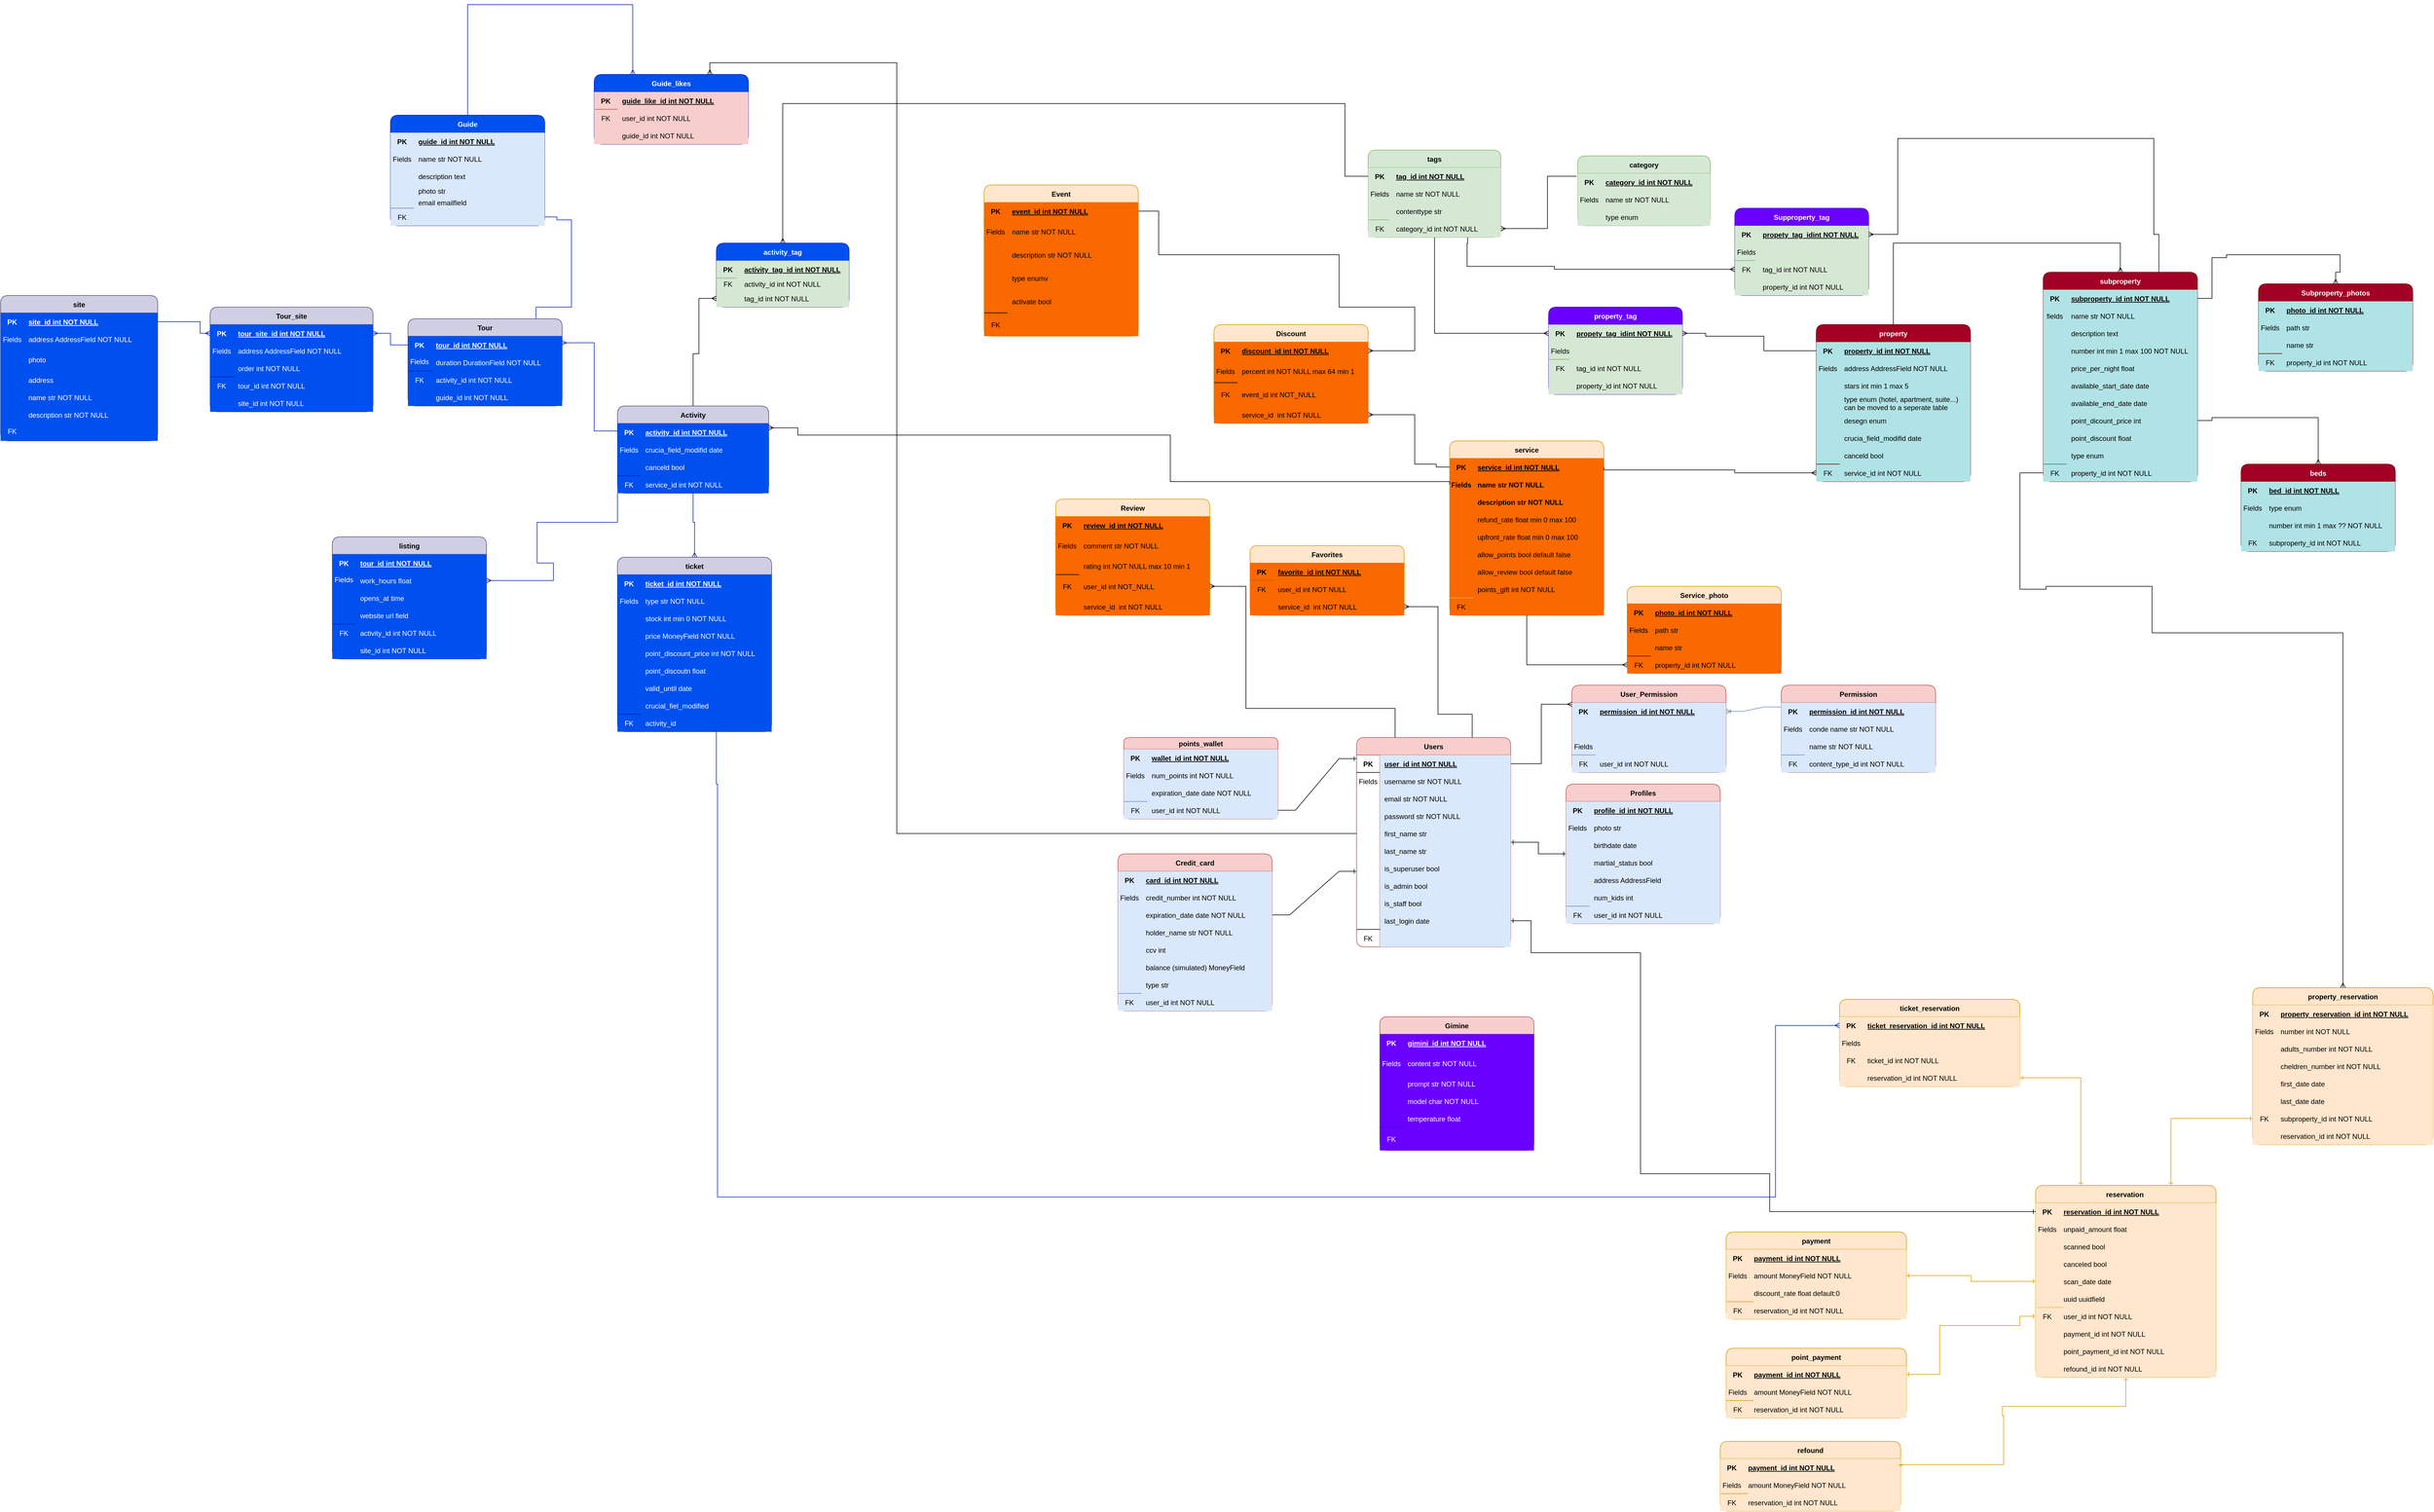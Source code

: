 <mxfile version="24.6.4" type="gitlab">
  <diagram id="R2lEEEUBdFMjLlhIrx00" name="Page-1">
    <mxGraphModel dx="3622" dy="513" grid="1" gridSize="10" guides="1" tooltips="1" connect="1" arrows="1" fold="1" page="1" pageScale="1" pageWidth="850" pageHeight="1100" math="0" shadow="0" extFonts="Permanent Marker^https://fonts.googleapis.com/css?family=Permanent+Marker">
      <root>
        <mxCell id="0" />
        <mxCell id="1" parent="0" />
        <mxCell id="gf_K7DOhobYMyROf4His-218" value="" style="edgeStyle=orthogonalEdgeStyle;rounded=0;orthogonalLoop=1;jettySize=auto;html=1;endArrow=ERone;endFill=0;startArrow=ERone;startFill=0;" parent="1" source="C-vyLk0tnHw3VtMMgP7b-2" target="gf_K7DOhobYMyROf4His-183" edge="1">
          <mxGeometry relative="1" as="geometry" />
        </mxCell>
        <mxCell id="C-vyLk0tnHw3VtMMgP7b-2" value="Users" style="shape=table;startSize=30;container=1;collapsible=1;childLayout=tableLayout;fixedRows=1;rowLines=0;fontStyle=1;align=center;resizeLast=1;swimlaneFillColor=none;rounded=1;shadow=0;fillColor=#f8cecc;strokeColor=#b85450;" parent="1" vertex="1">
          <mxGeometry x="470" y="1710" width="265" height="360" as="geometry">
            <mxRectangle x="425" y="60" width="70" height="30" as="alternateBounds" />
          </mxGeometry>
        </mxCell>
        <mxCell id="C-vyLk0tnHw3VtMMgP7b-3" value="" style="shape=partialRectangle;collapsible=0;dropTarget=0;pointerEvents=0;fillColor=none;points=[[0,0.5],[1,0.5]];portConstraint=eastwest;top=0;left=0;right=0;bottom=1;" parent="C-vyLk0tnHw3VtMMgP7b-2" vertex="1">
          <mxGeometry y="30" width="265" height="30" as="geometry" />
        </mxCell>
        <mxCell id="C-vyLk0tnHw3VtMMgP7b-4" value="PK" style="shape=partialRectangle;overflow=hidden;connectable=0;fillColor=none;top=0;left=0;bottom=0;right=0;fontStyle=1;" parent="C-vyLk0tnHw3VtMMgP7b-3" vertex="1">
          <mxGeometry width="40" height="30" as="geometry">
            <mxRectangle width="40" height="30" as="alternateBounds" />
          </mxGeometry>
        </mxCell>
        <mxCell id="C-vyLk0tnHw3VtMMgP7b-5" value="user_id int NOT NULL " style="shape=partialRectangle;overflow=hidden;connectable=0;fillColor=#dae8fc;top=0;left=0;bottom=0;right=0;align=left;spacingLeft=6;fontStyle=5;strokeColor=#6c8ebf;" parent="C-vyLk0tnHw3VtMMgP7b-3" vertex="1">
          <mxGeometry x="40" width="225" height="30" as="geometry">
            <mxRectangle width="225" height="30" as="alternateBounds" />
          </mxGeometry>
        </mxCell>
        <mxCell id="C-vyLk0tnHw3VtMMgP7b-6" value="" style="shape=partialRectangle;collapsible=0;dropTarget=0;pointerEvents=0;fillColor=none;points=[[0,0.5],[1,0.5]];portConstraint=eastwest;top=0;left=0;right=0;bottom=0;" parent="C-vyLk0tnHw3VtMMgP7b-2" vertex="1">
          <mxGeometry y="60" width="265" height="30" as="geometry" />
        </mxCell>
        <mxCell id="C-vyLk0tnHw3VtMMgP7b-7" value="Fields" style="shape=partialRectangle;overflow=hidden;connectable=0;fillColor=none;top=0;left=0;bottom=0;right=0;" parent="C-vyLk0tnHw3VtMMgP7b-6" vertex="1">
          <mxGeometry width="40" height="30" as="geometry">
            <mxRectangle width="40" height="30" as="alternateBounds" />
          </mxGeometry>
        </mxCell>
        <mxCell id="C-vyLk0tnHw3VtMMgP7b-8" value="username str NOT NULL" style="shape=partialRectangle;overflow=hidden;connectable=0;fillColor=#dae8fc;top=0;left=0;bottom=0;right=0;align=left;spacingLeft=6;strokeColor=#6c8ebf;" parent="C-vyLk0tnHw3VtMMgP7b-6" vertex="1">
          <mxGeometry x="40" width="225" height="30" as="geometry">
            <mxRectangle width="225" height="30" as="alternateBounds" />
          </mxGeometry>
        </mxCell>
        <mxCell id="gf_K7DOhobYMyROf4His-39" value="" style="shape=partialRectangle;collapsible=0;dropTarget=0;pointerEvents=0;fillColor=none;points=[[0,0.5],[1,0.5]];portConstraint=eastwest;top=0;left=0;right=0;bottom=0;" parent="C-vyLk0tnHw3VtMMgP7b-2" vertex="1">
          <mxGeometry y="90" width="265" height="30" as="geometry" />
        </mxCell>
        <mxCell id="gf_K7DOhobYMyROf4His-40" value="" style="shape=partialRectangle;overflow=hidden;connectable=0;fillColor=none;top=0;left=0;bottom=0;right=0;labelBorderColor=none;labelBackgroundColor=none;textShadow=0;" parent="gf_K7DOhobYMyROf4His-39" vertex="1">
          <mxGeometry width="40" height="30" as="geometry">
            <mxRectangle width="40" height="30" as="alternateBounds" />
          </mxGeometry>
        </mxCell>
        <mxCell id="gf_K7DOhobYMyROf4His-41" value="email str NOT NULL" style="shape=partialRectangle;overflow=hidden;connectable=0;fillColor=#dae8fc;top=0;left=0;bottom=0;right=0;align=left;spacingLeft=6;strokeColor=#6c8ebf;" parent="gf_K7DOhobYMyROf4His-39" vertex="1">
          <mxGeometry x="40" width="225" height="30" as="geometry">
            <mxRectangle width="225" height="30" as="alternateBounds" />
          </mxGeometry>
        </mxCell>
        <mxCell id="gf_K7DOhobYMyROf4His-77" value="" style="shape=partialRectangle;collapsible=0;dropTarget=0;pointerEvents=0;fillColor=none;points=[[0,0.5],[1,0.5]];portConstraint=eastwest;top=0;left=0;right=0;bottom=0;" parent="C-vyLk0tnHw3VtMMgP7b-2" vertex="1">
          <mxGeometry y="120" width="265" height="30" as="geometry" />
        </mxCell>
        <mxCell id="gf_K7DOhobYMyROf4His-78" value="" style="shape=partialRectangle;overflow=hidden;connectable=0;fillColor=none;top=0;left=0;bottom=0;right=0;labelBorderColor=none;labelBackgroundColor=none;textShadow=0;" parent="gf_K7DOhobYMyROf4His-77" vertex="1">
          <mxGeometry width="40" height="30" as="geometry">
            <mxRectangle width="40" height="30" as="alternateBounds" />
          </mxGeometry>
        </mxCell>
        <mxCell id="gf_K7DOhobYMyROf4His-79" value="password str NOT NULL" style="shape=partialRectangle;overflow=hidden;connectable=0;fillColor=#dae8fc;top=0;left=0;bottom=0;right=0;align=left;spacingLeft=6;strokeColor=#6c8ebf;" parent="gf_K7DOhobYMyROf4His-77" vertex="1">
          <mxGeometry x="40" width="225" height="30" as="geometry">
            <mxRectangle width="225" height="30" as="alternateBounds" />
          </mxGeometry>
        </mxCell>
        <mxCell id="gf_K7DOhobYMyROf4His-18" value="" style="shape=partialRectangle;collapsible=0;dropTarget=0;pointerEvents=0;fillColor=none;points=[[0,0.5],[1,0.5]];portConstraint=eastwest;top=0;left=0;right=0;bottom=0;" parent="C-vyLk0tnHw3VtMMgP7b-2" vertex="1">
          <mxGeometry y="150" width="265" height="30" as="geometry" />
        </mxCell>
        <mxCell id="gf_K7DOhobYMyROf4His-19" value="" style="shape=partialRectangle;overflow=hidden;connectable=0;fillColor=none;top=0;left=0;bottom=0;right=0;labelBorderColor=none;labelBackgroundColor=none;textShadow=0;" parent="gf_K7DOhobYMyROf4His-18" vertex="1">
          <mxGeometry width="40" height="30" as="geometry">
            <mxRectangle width="40" height="30" as="alternateBounds" />
          </mxGeometry>
        </mxCell>
        <mxCell id="gf_K7DOhobYMyROf4His-20" value="first_name str" style="shape=partialRectangle;overflow=hidden;connectable=0;fillColor=#dae8fc;top=0;left=0;bottom=0;right=0;align=left;spacingLeft=6;strokeColor=#6c8ebf;" parent="gf_K7DOhobYMyROf4His-18" vertex="1">
          <mxGeometry x="40" width="225" height="30" as="geometry">
            <mxRectangle width="225" height="30" as="alternateBounds" />
          </mxGeometry>
        </mxCell>
        <mxCell id="C-vyLk0tnHw3VtMMgP7b-9" value="" style="shape=partialRectangle;collapsible=0;dropTarget=0;pointerEvents=0;fillColor=none;points=[[0,0.5],[1,0.5]];portConstraint=eastwest;top=0;left=0;right=0;bottom=0;" parent="C-vyLk0tnHw3VtMMgP7b-2" vertex="1">
          <mxGeometry y="180" width="265" height="30" as="geometry" />
        </mxCell>
        <mxCell id="C-vyLk0tnHw3VtMMgP7b-10" value="" style="shape=partialRectangle;overflow=hidden;connectable=0;fillColor=none;top=0;left=0;bottom=0;right=0;labelBorderColor=none;labelBackgroundColor=none;textShadow=0;" parent="C-vyLk0tnHw3VtMMgP7b-9" vertex="1">
          <mxGeometry width="40" height="30" as="geometry">
            <mxRectangle width="40" height="30" as="alternateBounds" />
          </mxGeometry>
        </mxCell>
        <mxCell id="C-vyLk0tnHw3VtMMgP7b-11" value="last_name str" style="shape=partialRectangle;overflow=hidden;connectable=0;fillColor=#dae8fc;top=0;left=0;bottom=0;right=0;align=left;spacingLeft=6;strokeColor=#6c8ebf;" parent="C-vyLk0tnHw3VtMMgP7b-9" vertex="1">
          <mxGeometry x="40" width="225" height="30" as="geometry">
            <mxRectangle width="225" height="30" as="alternateBounds" />
          </mxGeometry>
        </mxCell>
        <mxCell id="gf_K7DOhobYMyROf4His-36" value="" style="shape=partialRectangle;collapsible=0;dropTarget=0;pointerEvents=0;fillColor=none;points=[[0,0.5],[1,0.5]];portConstraint=eastwest;top=0;left=0;right=0;bottom=0;" parent="C-vyLk0tnHw3VtMMgP7b-2" vertex="1">
          <mxGeometry y="210" width="265" height="30" as="geometry" />
        </mxCell>
        <mxCell id="gf_K7DOhobYMyROf4His-37" value="" style="shape=partialRectangle;overflow=hidden;connectable=0;fillColor=none;top=0;left=0;bottom=0;right=0;labelBorderColor=none;labelBackgroundColor=none;textShadow=0;" parent="gf_K7DOhobYMyROf4His-36" vertex="1">
          <mxGeometry width="40" height="30" as="geometry">
            <mxRectangle width="40" height="30" as="alternateBounds" />
          </mxGeometry>
        </mxCell>
        <mxCell id="gf_K7DOhobYMyROf4His-38" value="is_superuser bool" style="shape=partialRectangle;overflow=hidden;connectable=0;fillColor=#dae8fc;top=0;left=0;bottom=0;right=0;align=left;spacingLeft=6;strokeColor=#6c8ebf;" parent="gf_K7DOhobYMyROf4His-36" vertex="1">
          <mxGeometry x="40" width="225" height="30" as="geometry">
            <mxRectangle width="225" height="30" as="alternateBounds" />
          </mxGeometry>
        </mxCell>
        <mxCell id="gf_K7DOhobYMyROf4His-42" value="" style="shape=partialRectangle;collapsible=0;dropTarget=0;pointerEvents=0;fillColor=none;points=[[0,0.5],[1,0.5]];portConstraint=eastwest;top=0;left=0;right=0;bottom=0;" parent="C-vyLk0tnHw3VtMMgP7b-2" vertex="1">
          <mxGeometry y="240" width="265" height="30" as="geometry" />
        </mxCell>
        <mxCell id="gf_K7DOhobYMyROf4His-43" value="" style="shape=partialRectangle;overflow=hidden;connectable=0;fillColor=none;top=0;left=0;bottom=0;right=0;labelBorderColor=none;labelBackgroundColor=none;textShadow=0;" parent="gf_K7DOhobYMyROf4His-42" vertex="1">
          <mxGeometry width="40" height="30" as="geometry">
            <mxRectangle width="40" height="30" as="alternateBounds" />
          </mxGeometry>
        </mxCell>
        <mxCell id="gf_K7DOhobYMyROf4His-44" value="is_admin bool" style="shape=partialRectangle;overflow=hidden;connectable=0;fillColor=#dae8fc;top=0;left=0;bottom=0;right=0;align=left;spacingLeft=6;strokeColor=#6c8ebf;" parent="gf_K7DOhobYMyROf4His-42" vertex="1">
          <mxGeometry x="40" width="225" height="30" as="geometry">
            <mxRectangle width="225" height="30" as="alternateBounds" />
          </mxGeometry>
        </mxCell>
        <mxCell id="gf_K7DOhobYMyROf4His-71" value="" style="shape=partialRectangle;collapsible=0;dropTarget=0;pointerEvents=0;fillColor=none;points=[[0,0.5],[1,0.5]];portConstraint=eastwest;top=0;left=0;right=0;bottom=0;" parent="C-vyLk0tnHw3VtMMgP7b-2" vertex="1">
          <mxGeometry y="270" width="265" height="30" as="geometry" />
        </mxCell>
        <mxCell id="gf_K7DOhobYMyROf4His-72" value="" style="shape=partialRectangle;overflow=hidden;connectable=0;fillColor=none;top=0;left=0;bottom=0;right=0;labelBorderColor=none;labelBackgroundColor=none;textShadow=0;" parent="gf_K7DOhobYMyROf4His-71" vertex="1">
          <mxGeometry width="40" height="30" as="geometry">
            <mxRectangle width="40" height="30" as="alternateBounds" />
          </mxGeometry>
        </mxCell>
        <mxCell id="gf_K7DOhobYMyROf4His-73" value="is_staff bool" style="shape=partialRectangle;overflow=hidden;connectable=0;fillColor=#dae8fc;top=0;left=0;bottom=0;right=0;align=left;spacingLeft=6;strokeColor=#6c8ebf;" parent="gf_K7DOhobYMyROf4His-71" vertex="1">
          <mxGeometry x="40" width="225" height="30" as="geometry">
            <mxRectangle width="225" height="30" as="alternateBounds" />
          </mxGeometry>
        </mxCell>
        <mxCell id="gf_K7DOhobYMyROf4His-74" value="" style="shape=partialRectangle;collapsible=0;dropTarget=0;pointerEvents=0;fillColor=none;points=[[0,0.5],[1,0.5]];portConstraint=eastwest;top=0;left=0;right=0;bottom=0;" parent="C-vyLk0tnHw3VtMMgP7b-2" vertex="1">
          <mxGeometry y="300" width="265" height="30" as="geometry" />
        </mxCell>
        <mxCell id="gf_K7DOhobYMyROf4His-75" value="" style="shape=partialRectangle;overflow=hidden;connectable=0;fillColor=none;top=0;left=0;bottom=0;right=0;labelBorderColor=none;labelBackgroundColor=none;textShadow=0;" parent="gf_K7DOhobYMyROf4His-74" vertex="1">
          <mxGeometry width="40" height="30" as="geometry">
            <mxRectangle width="40" height="30" as="alternateBounds" />
          </mxGeometry>
        </mxCell>
        <mxCell id="gf_K7DOhobYMyROf4His-76" value="last_login date" style="shape=partialRectangle;overflow=hidden;connectable=0;fillColor=#dae8fc;top=0;left=0;bottom=0;right=0;align=left;spacingLeft=6;strokeColor=#6c8ebf;" parent="gf_K7DOhobYMyROf4His-74" vertex="1">
          <mxGeometry x="40" width="225" height="30" as="geometry">
            <mxRectangle width="225" height="30" as="alternateBounds" />
          </mxGeometry>
        </mxCell>
        <mxCell id="gf_K7DOhobYMyROf4His-12" value="" style="shape=partialRectangle;collapsible=0;dropTarget=0;pointerEvents=0;fillColor=none;points=[[0,0.5],[1,0.5]];portConstraint=eastwest;top=0;left=0;right=0;bottom=0;" parent="C-vyLk0tnHw3VtMMgP7b-2" vertex="1">
          <mxGeometry y="330" width="265" height="30" as="geometry" />
        </mxCell>
        <mxCell id="gf_K7DOhobYMyROf4His-13" value="FK" style="shape=partialRectangle;overflow=hidden;connectable=0;fillColor=none;top=0;left=0;bottom=0;right=0;" parent="gf_K7DOhobYMyROf4His-12" vertex="1">
          <mxGeometry width="40" height="30" as="geometry">
            <mxRectangle width="40" height="30" as="alternateBounds" />
          </mxGeometry>
        </mxCell>
        <mxCell id="gf_K7DOhobYMyROf4His-14" value="" style="shape=partialRectangle;overflow=hidden;connectable=0;fillColor=#dae8fc;top=0;left=0;bottom=0;right=0;align=left;spacingLeft=6;strokeColor=#6c8ebf;" parent="gf_K7DOhobYMyROf4His-12" vertex="1">
          <mxGeometry x="40" width="225" height="30" as="geometry">
            <mxRectangle width="225" height="30" as="alternateBounds" />
          </mxGeometry>
        </mxCell>
        <mxCell id="gf_K7DOhobYMyROf4His-17" value="" style="endArrow=none;html=1;rounded=0;exitX=0.002;exitY=-0.002;exitDx=0;exitDy=0;exitPerimeter=0;entryX=0.153;entryY=-0.004;entryDx=0;entryDy=0;entryPerimeter=0;" parent="C-vyLk0tnHw3VtMMgP7b-2" source="gf_K7DOhobYMyROf4His-12" target="gf_K7DOhobYMyROf4His-12" edge="1">
          <mxGeometry width="50" height="50" relative="1" as="geometry">
            <mxPoint x="20" y="140" as="sourcePoint" />
            <mxPoint x="25" y="200" as="targetPoint" />
          </mxGeometry>
        </mxCell>
        <mxCell id="gf_K7DOhobYMyROf4His-80" value="Credit_card" style="shape=table;startSize=30;container=1;collapsible=1;childLayout=tableLayout;fixedRows=1;rowLines=0;fontStyle=1;align=center;resizeLast=1;swimlaneFillColor=none;rounded=1;shadow=0;fillColor=#f8cecc;strokeColor=#b85450;" parent="1" vertex="1">
          <mxGeometry x="60" y="1910" width="265" height="270" as="geometry">
            <mxRectangle x="425" y="60" width="70" height="30" as="alternateBounds" />
          </mxGeometry>
        </mxCell>
        <mxCell id="gf_K7DOhobYMyROf4His-81" value="" style="shape=partialRectangle;collapsible=0;dropTarget=0;pointerEvents=0;fillColor=#dae8fc;points=[[0,0.5],[1,0.5]];portConstraint=eastwest;top=0;left=0;right=0;bottom=1;strokeColor=#6c8ebf;" parent="gf_K7DOhobYMyROf4His-80" vertex="1">
          <mxGeometry y="30" width="265" height="30" as="geometry" />
        </mxCell>
        <mxCell id="gf_K7DOhobYMyROf4His-82" value="PK" style="shape=partialRectangle;overflow=hidden;connectable=0;fillColor=#dae8fc;top=0;left=0;bottom=0;right=0;fontStyle=1;strokeColor=#6c8ebf;" parent="gf_K7DOhobYMyROf4His-81" vertex="1">
          <mxGeometry width="40" height="30" as="geometry">
            <mxRectangle width="40" height="30" as="alternateBounds" />
          </mxGeometry>
        </mxCell>
        <mxCell id="gf_K7DOhobYMyROf4His-83" value="card_id int NOT NULL " style="shape=partialRectangle;overflow=hidden;connectable=0;fillColor=#dae8fc;top=0;left=0;bottom=0;right=0;align=left;spacingLeft=6;fontStyle=5;strokeColor=#6c8ebf;" parent="gf_K7DOhobYMyROf4His-81" vertex="1">
          <mxGeometry x="40" width="225" height="30" as="geometry">
            <mxRectangle width="225" height="30" as="alternateBounds" />
          </mxGeometry>
        </mxCell>
        <mxCell id="gf_K7DOhobYMyROf4His-84" value="" style="shape=partialRectangle;collapsible=0;dropTarget=0;pointerEvents=0;fillColor=#dae8fc;points=[[0,0.5],[1,0.5]];portConstraint=eastwest;top=0;left=0;right=0;bottom=0;strokeColor=#6c8ebf;" parent="gf_K7DOhobYMyROf4His-80" vertex="1">
          <mxGeometry y="60" width="265" height="30" as="geometry" />
        </mxCell>
        <mxCell id="gf_K7DOhobYMyROf4His-85" value="Fields" style="shape=partialRectangle;overflow=hidden;connectable=0;fillColor=#dae8fc;top=0;left=0;bottom=0;right=0;strokeColor=#6c8ebf;" parent="gf_K7DOhobYMyROf4His-84" vertex="1">
          <mxGeometry width="40" height="30" as="geometry">
            <mxRectangle width="40" height="30" as="alternateBounds" />
          </mxGeometry>
        </mxCell>
        <mxCell id="gf_K7DOhobYMyROf4His-86" value="credit_number int NOT NULL" style="shape=partialRectangle;overflow=hidden;connectable=0;fillColor=#dae8fc;top=0;left=0;bottom=0;right=0;align=left;spacingLeft=6;strokeColor=#6c8ebf;" parent="gf_K7DOhobYMyROf4His-84" vertex="1">
          <mxGeometry x="40" width="225" height="30" as="geometry">
            <mxRectangle width="225" height="30" as="alternateBounds" />
          </mxGeometry>
        </mxCell>
        <mxCell id="gf_K7DOhobYMyROf4His-87" value="" style="shape=partialRectangle;collapsible=0;dropTarget=0;pointerEvents=0;fillColor=#dae8fc;points=[[0,0.5],[1,0.5]];portConstraint=eastwest;top=0;left=0;right=0;bottom=0;strokeColor=#6c8ebf;" parent="gf_K7DOhobYMyROf4His-80" vertex="1">
          <mxGeometry y="90" width="265" height="30" as="geometry" />
        </mxCell>
        <mxCell id="gf_K7DOhobYMyROf4His-88" value="" style="shape=partialRectangle;overflow=hidden;connectable=0;fillColor=#dae8fc;top=0;left=0;bottom=0;right=0;labelBorderColor=none;labelBackgroundColor=none;textShadow=0;strokeColor=#6c8ebf;" parent="gf_K7DOhobYMyROf4His-87" vertex="1">
          <mxGeometry width="40" height="30" as="geometry">
            <mxRectangle width="40" height="30" as="alternateBounds" />
          </mxGeometry>
        </mxCell>
        <mxCell id="gf_K7DOhobYMyROf4His-89" value="expiration_date date NOT NULL" style="shape=partialRectangle;overflow=hidden;connectable=0;fillColor=#dae8fc;top=0;left=0;bottom=0;right=0;align=left;spacingLeft=6;strokeColor=#6c8ebf;" parent="gf_K7DOhobYMyROf4His-87" vertex="1">
          <mxGeometry x="40" width="225" height="30" as="geometry">
            <mxRectangle width="225" height="30" as="alternateBounds" />
          </mxGeometry>
        </mxCell>
        <mxCell id="gf_K7DOhobYMyROf4His-90" value="" style="shape=partialRectangle;collapsible=0;dropTarget=0;pointerEvents=0;fillColor=#dae8fc;points=[[0,0.5],[1,0.5]];portConstraint=eastwest;top=0;left=0;right=0;bottom=0;strokeColor=#6c8ebf;" parent="gf_K7DOhobYMyROf4His-80" vertex="1">
          <mxGeometry y="120" width="265" height="30" as="geometry" />
        </mxCell>
        <mxCell id="gf_K7DOhobYMyROf4His-91" value="" style="shape=partialRectangle;overflow=hidden;connectable=0;fillColor=#dae8fc;top=0;left=0;bottom=0;right=0;labelBorderColor=none;labelBackgroundColor=none;textShadow=0;strokeColor=#6c8ebf;" parent="gf_K7DOhobYMyROf4His-90" vertex="1">
          <mxGeometry width="40" height="30" as="geometry">
            <mxRectangle width="40" height="30" as="alternateBounds" />
          </mxGeometry>
        </mxCell>
        <mxCell id="gf_K7DOhobYMyROf4His-92" value="holder_name str NOT NULL" style="shape=partialRectangle;overflow=hidden;connectable=0;fillColor=#dae8fc;top=0;left=0;bottom=0;right=0;align=left;spacingLeft=6;strokeColor=#6c8ebf;" parent="gf_K7DOhobYMyROf4His-90" vertex="1">
          <mxGeometry x="40" width="225" height="30" as="geometry">
            <mxRectangle width="225" height="30" as="alternateBounds" />
          </mxGeometry>
        </mxCell>
        <mxCell id="gf_K7DOhobYMyROf4His-93" value="" style="shape=partialRectangle;collapsible=0;dropTarget=0;pointerEvents=0;fillColor=#dae8fc;points=[[0,0.5],[1,0.5]];portConstraint=eastwest;top=0;left=0;right=0;bottom=0;strokeColor=#6c8ebf;" parent="gf_K7DOhobYMyROf4His-80" vertex="1">
          <mxGeometry y="150" width="265" height="30" as="geometry" />
        </mxCell>
        <mxCell id="gf_K7DOhobYMyROf4His-94" value="" style="shape=partialRectangle;overflow=hidden;connectable=0;fillColor=#dae8fc;top=0;left=0;bottom=0;right=0;labelBorderColor=none;labelBackgroundColor=none;textShadow=0;strokeColor=#6c8ebf;" parent="gf_K7DOhobYMyROf4His-93" vertex="1">
          <mxGeometry width="40" height="30" as="geometry">
            <mxRectangle width="40" height="30" as="alternateBounds" />
          </mxGeometry>
        </mxCell>
        <mxCell id="gf_K7DOhobYMyROf4His-95" value="ccv int" style="shape=partialRectangle;overflow=hidden;connectable=0;fillColor=#dae8fc;top=0;left=0;bottom=0;right=0;align=left;spacingLeft=6;strokeColor=#6c8ebf;" parent="gf_K7DOhobYMyROf4His-93" vertex="1">
          <mxGeometry x="40" width="225" height="30" as="geometry">
            <mxRectangle width="225" height="30" as="alternateBounds" />
          </mxGeometry>
        </mxCell>
        <mxCell id="gf_K7DOhobYMyROf4His-96" value="" style="shape=partialRectangle;collapsible=0;dropTarget=0;pointerEvents=0;fillColor=#dae8fc;points=[[0,0.5],[1,0.5]];portConstraint=eastwest;top=0;left=0;right=0;bottom=0;strokeColor=#6c8ebf;" parent="gf_K7DOhobYMyROf4His-80" vertex="1">
          <mxGeometry y="180" width="265" height="30" as="geometry" />
        </mxCell>
        <mxCell id="gf_K7DOhobYMyROf4His-97" value="" style="shape=partialRectangle;overflow=hidden;connectable=0;fillColor=#dae8fc;top=0;left=0;bottom=0;right=0;labelBorderColor=none;labelBackgroundColor=none;textShadow=0;strokeColor=#6c8ebf;" parent="gf_K7DOhobYMyROf4His-96" vertex="1">
          <mxGeometry width="40" height="30" as="geometry">
            <mxRectangle width="40" height="30" as="alternateBounds" />
          </mxGeometry>
        </mxCell>
        <mxCell id="gf_K7DOhobYMyROf4His-98" value="balance (simulated) MoneyField" style="shape=partialRectangle;overflow=hidden;connectable=0;fillColor=#dae8fc;top=0;left=0;bottom=0;right=0;align=left;spacingLeft=6;strokeColor=#6c8ebf;" parent="gf_K7DOhobYMyROf4His-96" vertex="1">
          <mxGeometry x="40" width="225" height="30" as="geometry">
            <mxRectangle width="225" height="30" as="alternateBounds" />
          </mxGeometry>
        </mxCell>
        <mxCell id="gf_K7DOhobYMyROf4His-99" value="" style="shape=partialRectangle;collapsible=0;dropTarget=0;pointerEvents=0;fillColor=#dae8fc;points=[[0,0.5],[1,0.5]];portConstraint=eastwest;top=0;left=0;right=0;bottom=0;strokeColor=#6c8ebf;" parent="gf_K7DOhobYMyROf4His-80" vertex="1">
          <mxGeometry y="210" width="265" height="30" as="geometry" />
        </mxCell>
        <mxCell id="gf_K7DOhobYMyROf4His-100" value="" style="shape=partialRectangle;overflow=hidden;connectable=0;fillColor=#dae8fc;top=0;left=0;bottom=0;right=0;labelBorderColor=none;labelBackgroundColor=none;textShadow=0;strokeColor=#6c8ebf;" parent="gf_K7DOhobYMyROf4His-99" vertex="1">
          <mxGeometry width="40" height="30" as="geometry">
            <mxRectangle width="40" height="30" as="alternateBounds" />
          </mxGeometry>
        </mxCell>
        <mxCell id="gf_K7DOhobYMyROf4His-101" value="type str" style="shape=partialRectangle;overflow=hidden;connectable=0;fillColor=#dae8fc;top=0;left=0;bottom=0;right=0;align=left;spacingLeft=6;strokeColor=#6c8ebf;" parent="gf_K7DOhobYMyROf4His-99" vertex="1">
          <mxGeometry x="40" width="225" height="30" as="geometry">
            <mxRectangle width="225" height="30" as="alternateBounds" />
          </mxGeometry>
        </mxCell>
        <mxCell id="gf_K7DOhobYMyROf4His-111" value="" style="shape=partialRectangle;collapsible=0;dropTarget=0;pointerEvents=0;fillColor=#dae8fc;points=[[0,0.5],[1,0.5]];portConstraint=eastwest;top=0;left=0;right=0;bottom=0;strokeColor=#6c8ebf;" parent="gf_K7DOhobYMyROf4His-80" vertex="1">
          <mxGeometry y="240" width="265" height="30" as="geometry" />
        </mxCell>
        <mxCell id="gf_K7DOhobYMyROf4His-112" value="FK" style="shape=partialRectangle;overflow=hidden;connectable=0;fillColor=#dae8fc;top=0;left=0;bottom=0;right=0;strokeColor=#6c8ebf;" parent="gf_K7DOhobYMyROf4His-111" vertex="1">
          <mxGeometry width="40" height="30" as="geometry">
            <mxRectangle width="40" height="30" as="alternateBounds" />
          </mxGeometry>
        </mxCell>
        <mxCell id="gf_K7DOhobYMyROf4His-113" value="user_id int NOT NULL" style="shape=partialRectangle;overflow=hidden;connectable=0;fillColor=#dae8fc;top=0;left=0;bottom=0;right=0;align=left;spacingLeft=6;strokeColor=#6c8ebf;" parent="gf_K7DOhobYMyROf4His-111" vertex="1">
          <mxGeometry x="40" width="225" height="30" as="geometry">
            <mxRectangle width="225" height="30" as="alternateBounds" />
          </mxGeometry>
        </mxCell>
        <mxCell id="gf_K7DOhobYMyROf4His-114" value="" style="endArrow=none;html=1;rounded=0;exitX=0.002;exitY=-0.002;exitDx=0;exitDy=0;exitPerimeter=0;entryX=0.153;entryY=-0.004;entryDx=0;entryDy=0;entryPerimeter=0;fillColor=#dae8fc;strokeColor=#6c8ebf;" parent="gf_K7DOhobYMyROf4His-80" source="gf_K7DOhobYMyROf4His-111" target="gf_K7DOhobYMyROf4His-111" edge="1">
          <mxGeometry width="50" height="50" relative="1" as="geometry">
            <mxPoint x="20" y="140" as="sourcePoint" />
            <mxPoint x="25" y="200" as="targetPoint" />
          </mxGeometry>
        </mxCell>
        <mxCell id="gf_K7DOhobYMyROf4His-118" value="points_wallet" style="shape=table;startSize=20;container=1;collapsible=1;childLayout=tableLayout;fixedRows=1;rowLines=0;fontStyle=1;align=center;resizeLast=1;swimlaneFillColor=none;rounded=1;shadow=0;fillColor=#f8cecc;strokeColor=#b85450;arcSize=16;" parent="1" vertex="1">
          <mxGeometry x="70" y="1710" width="265" height="140" as="geometry">
            <mxRectangle x="425" y="60" width="70" height="30" as="alternateBounds" />
          </mxGeometry>
        </mxCell>
        <mxCell id="gf_K7DOhobYMyROf4His-119" value="" style="shape=partialRectangle;collapsible=0;dropTarget=0;pointerEvents=0;fillColor=#dae8fc;points=[[0,0.5],[1,0.5]];portConstraint=eastwest;top=0;left=0;right=0;bottom=1;strokeColor=#6c8ebf;" parent="gf_K7DOhobYMyROf4His-118" vertex="1">
          <mxGeometry y="20" width="265" height="30" as="geometry" />
        </mxCell>
        <mxCell id="gf_K7DOhobYMyROf4His-120" value="PK" style="shape=partialRectangle;overflow=hidden;connectable=0;fillColor=#dae8fc;top=0;left=0;bottom=0;right=0;fontStyle=1;strokeColor=#6c8ebf;" parent="gf_K7DOhobYMyROf4His-119" vertex="1">
          <mxGeometry width="40" height="30" as="geometry">
            <mxRectangle width="40" height="30" as="alternateBounds" />
          </mxGeometry>
        </mxCell>
        <mxCell id="gf_K7DOhobYMyROf4His-121" value="wallet_id int NOT NULL " style="shape=partialRectangle;overflow=hidden;connectable=0;fillColor=#dae8fc;top=0;left=0;bottom=0;right=0;align=left;spacingLeft=6;fontStyle=5;strokeColor=#6c8ebf;" parent="gf_K7DOhobYMyROf4His-119" vertex="1">
          <mxGeometry x="40" width="225" height="30" as="geometry">
            <mxRectangle width="225" height="30" as="alternateBounds" />
          </mxGeometry>
        </mxCell>
        <mxCell id="gf_K7DOhobYMyROf4His-122" value="" style="shape=partialRectangle;collapsible=0;dropTarget=0;pointerEvents=0;fillColor=#dae8fc;points=[[0,0.5],[1,0.5]];portConstraint=eastwest;top=0;left=0;right=0;bottom=0;strokeColor=#6c8ebf;" parent="gf_K7DOhobYMyROf4His-118" vertex="1">
          <mxGeometry y="50" width="265" height="30" as="geometry" />
        </mxCell>
        <mxCell id="gf_K7DOhobYMyROf4His-123" value="Fields" style="shape=partialRectangle;overflow=hidden;connectable=0;fillColor=#dae8fc;top=0;left=0;bottom=0;right=0;strokeColor=#6c8ebf;" parent="gf_K7DOhobYMyROf4His-122" vertex="1">
          <mxGeometry width="40" height="30" as="geometry">
            <mxRectangle width="40" height="30" as="alternateBounds" />
          </mxGeometry>
        </mxCell>
        <mxCell id="gf_K7DOhobYMyROf4His-124" value="num_points int NOT NULL" style="shape=partialRectangle;overflow=hidden;connectable=0;fillColor=#dae8fc;top=0;left=0;bottom=0;right=0;align=left;spacingLeft=6;strokeColor=#6c8ebf;" parent="gf_K7DOhobYMyROf4His-122" vertex="1">
          <mxGeometry x="40" width="225" height="30" as="geometry">
            <mxRectangle width="225" height="30" as="alternateBounds" />
          </mxGeometry>
        </mxCell>
        <mxCell id="gf_K7DOhobYMyROf4His-125" value="" style="shape=partialRectangle;collapsible=0;dropTarget=0;pointerEvents=0;fillColor=#dae8fc;points=[[0,0.5],[1,0.5]];portConstraint=eastwest;top=0;left=0;right=0;bottom=0;strokeColor=#6c8ebf;" parent="gf_K7DOhobYMyROf4His-118" vertex="1">
          <mxGeometry y="80" width="265" height="30" as="geometry" />
        </mxCell>
        <mxCell id="gf_K7DOhobYMyROf4His-126" value="" style="shape=partialRectangle;overflow=hidden;connectable=0;fillColor=#dae8fc;top=0;left=0;bottom=0;right=0;labelBorderColor=none;labelBackgroundColor=none;textShadow=0;strokeColor=#6c8ebf;" parent="gf_K7DOhobYMyROf4His-125" vertex="1">
          <mxGeometry width="40" height="30" as="geometry">
            <mxRectangle width="40" height="30" as="alternateBounds" />
          </mxGeometry>
        </mxCell>
        <mxCell id="gf_K7DOhobYMyROf4His-127" value="expiration_date date NOT NULL" style="shape=partialRectangle;overflow=hidden;connectable=0;fillColor=#dae8fc;top=0;left=0;bottom=0;right=0;align=left;spacingLeft=6;strokeColor=#6c8ebf;" parent="gf_K7DOhobYMyROf4His-125" vertex="1">
          <mxGeometry x="40" width="225" height="30" as="geometry">
            <mxRectangle width="225" height="30" as="alternateBounds" />
          </mxGeometry>
        </mxCell>
        <mxCell id="gf_K7DOhobYMyROf4His-140" value="" style="shape=partialRectangle;collapsible=0;dropTarget=0;pointerEvents=0;fillColor=#dae8fc;points=[[0,0.5],[1,0.5]];portConstraint=eastwest;top=0;left=0;right=0;bottom=0;strokeColor=#6c8ebf;" parent="gf_K7DOhobYMyROf4His-118" vertex="1">
          <mxGeometry y="110" width="265" height="30" as="geometry" />
        </mxCell>
        <mxCell id="gf_K7DOhobYMyROf4His-141" value="FK" style="shape=partialRectangle;overflow=hidden;connectable=0;fillColor=#dae8fc;top=0;left=0;bottom=0;right=0;strokeColor=#6c8ebf;" parent="gf_K7DOhobYMyROf4His-140" vertex="1">
          <mxGeometry width="40" height="30" as="geometry">
            <mxRectangle width="40" height="30" as="alternateBounds" />
          </mxGeometry>
        </mxCell>
        <mxCell id="gf_K7DOhobYMyROf4His-142" value="user_id int NOT NULL" style="shape=partialRectangle;overflow=hidden;connectable=0;fillColor=#dae8fc;top=0;left=0;bottom=0;right=0;align=left;spacingLeft=6;strokeColor=#6c8ebf;" parent="gf_K7DOhobYMyROf4His-140" vertex="1">
          <mxGeometry x="40" width="225" height="30" as="geometry">
            <mxRectangle width="225" height="30" as="alternateBounds" />
          </mxGeometry>
        </mxCell>
        <mxCell id="gf_K7DOhobYMyROf4His-143" value="" style="endArrow=none;html=1;rounded=0;exitX=0.002;exitY=-0.002;exitDx=0;exitDy=0;exitPerimeter=0;entryX=0.153;entryY=-0.004;entryDx=0;entryDy=0;entryPerimeter=0;fillColor=#dae8fc;strokeColor=#6c8ebf;" parent="gf_K7DOhobYMyROf4His-118" source="gf_K7DOhobYMyROf4His-140" target="gf_K7DOhobYMyROf4His-140" edge="1">
          <mxGeometry width="50" height="50" relative="1" as="geometry">
            <mxPoint x="20" y="140" as="sourcePoint" />
            <mxPoint x="25" y="200" as="targetPoint" />
          </mxGeometry>
        </mxCell>
        <mxCell id="gf_K7DOhobYMyROf4His-183" value="Profiles" style="shape=table;startSize=30;container=1;collapsible=1;childLayout=tableLayout;fixedRows=1;rowLines=0;fontStyle=1;align=center;resizeLast=1;swimlaneFillColor=none;rounded=1;shadow=0;fillColor=#f8cecc;strokeColor=#b85450;" parent="1" vertex="1">
          <mxGeometry x="830" y="1790" width="265" height="240" as="geometry">
            <mxRectangle x="425" y="60" width="70" height="30" as="alternateBounds" />
          </mxGeometry>
        </mxCell>
        <mxCell id="gf_K7DOhobYMyROf4His-184" value="" style="shape=partialRectangle;collapsible=0;dropTarget=0;pointerEvents=0;fillColor=#dae8fc;points=[[0,0.5],[1,0.5]];portConstraint=eastwest;top=0;left=0;right=0;bottom=1;strokeColor=#6c8ebf;" parent="gf_K7DOhobYMyROf4His-183" vertex="1">
          <mxGeometry y="30" width="265" height="30" as="geometry" />
        </mxCell>
        <mxCell id="gf_K7DOhobYMyROf4His-185" value="PK" style="shape=partialRectangle;overflow=hidden;connectable=0;fillColor=#dae8fc;top=0;left=0;bottom=0;right=0;fontStyle=1;strokeColor=#6c8ebf;" parent="gf_K7DOhobYMyROf4His-184" vertex="1">
          <mxGeometry width="40" height="30" as="geometry">
            <mxRectangle width="40" height="30" as="alternateBounds" />
          </mxGeometry>
        </mxCell>
        <mxCell id="gf_K7DOhobYMyROf4His-186" value="profile_id int NOT NULL " style="shape=partialRectangle;overflow=hidden;connectable=0;fillColor=#dae8fc;top=0;left=0;bottom=0;right=0;align=left;spacingLeft=6;fontStyle=5;strokeColor=#6c8ebf;" parent="gf_K7DOhobYMyROf4His-184" vertex="1">
          <mxGeometry x="40" width="225" height="30" as="geometry">
            <mxRectangle width="225" height="30" as="alternateBounds" />
          </mxGeometry>
        </mxCell>
        <mxCell id="gf_K7DOhobYMyROf4His-187" value="" style="shape=partialRectangle;collapsible=0;dropTarget=0;pointerEvents=0;fillColor=#dae8fc;points=[[0,0.5],[1,0.5]];portConstraint=eastwest;top=0;left=0;right=0;bottom=0;strokeColor=#6c8ebf;" parent="gf_K7DOhobYMyROf4His-183" vertex="1">
          <mxGeometry y="60" width="265" height="30" as="geometry" />
        </mxCell>
        <mxCell id="gf_K7DOhobYMyROf4His-188" value="Fields" style="shape=partialRectangle;overflow=hidden;connectable=0;fillColor=#dae8fc;top=0;left=0;bottom=0;right=0;strokeColor=#6c8ebf;" parent="gf_K7DOhobYMyROf4His-187" vertex="1">
          <mxGeometry width="40" height="30" as="geometry">
            <mxRectangle width="40" height="30" as="alternateBounds" />
          </mxGeometry>
        </mxCell>
        <mxCell id="gf_K7DOhobYMyROf4His-189" value="photo str" style="shape=partialRectangle;overflow=hidden;connectable=0;fillColor=#dae8fc;top=0;left=0;bottom=0;right=0;align=left;spacingLeft=6;strokeColor=#6c8ebf;" parent="gf_K7DOhobYMyROf4His-187" vertex="1">
          <mxGeometry x="40" width="225" height="30" as="geometry">
            <mxRectangle width="225" height="30" as="alternateBounds" />
          </mxGeometry>
        </mxCell>
        <mxCell id="gf_K7DOhobYMyROf4His-190" value="" style="shape=partialRectangle;collapsible=0;dropTarget=0;pointerEvents=0;fillColor=#dae8fc;points=[[0,0.5],[1,0.5]];portConstraint=eastwest;top=0;left=0;right=0;bottom=0;strokeColor=#6c8ebf;" parent="gf_K7DOhobYMyROf4His-183" vertex="1">
          <mxGeometry y="90" width="265" height="30" as="geometry" />
        </mxCell>
        <mxCell id="gf_K7DOhobYMyROf4His-191" value="" style="shape=partialRectangle;overflow=hidden;connectable=0;fillColor=#dae8fc;top=0;left=0;bottom=0;right=0;labelBorderColor=none;labelBackgroundColor=none;textShadow=0;strokeColor=#6c8ebf;" parent="gf_K7DOhobYMyROf4His-190" vertex="1">
          <mxGeometry width="40" height="30" as="geometry">
            <mxRectangle width="40" height="30" as="alternateBounds" />
          </mxGeometry>
        </mxCell>
        <mxCell id="gf_K7DOhobYMyROf4His-192" value="birthdate date" style="shape=partialRectangle;overflow=hidden;connectable=0;fillColor=#dae8fc;top=0;left=0;bottom=0;right=0;align=left;spacingLeft=6;strokeColor=#6c8ebf;" parent="gf_K7DOhobYMyROf4His-190" vertex="1">
          <mxGeometry x="40" width="225" height="30" as="geometry">
            <mxRectangle width="225" height="30" as="alternateBounds" />
          </mxGeometry>
        </mxCell>
        <mxCell id="gf_K7DOhobYMyROf4His-193" value="" style="shape=partialRectangle;collapsible=0;dropTarget=0;pointerEvents=0;fillColor=#dae8fc;points=[[0,0.5],[1,0.5]];portConstraint=eastwest;top=0;left=0;right=0;bottom=0;strokeColor=#6c8ebf;" parent="gf_K7DOhobYMyROf4His-183" vertex="1">
          <mxGeometry y="120" width="265" height="30" as="geometry" />
        </mxCell>
        <mxCell id="gf_K7DOhobYMyROf4His-194" value="" style="shape=partialRectangle;overflow=hidden;connectable=0;fillColor=#dae8fc;top=0;left=0;bottom=0;right=0;labelBorderColor=none;labelBackgroundColor=none;textShadow=0;strokeColor=#6c8ebf;" parent="gf_K7DOhobYMyROf4His-193" vertex="1">
          <mxGeometry width="40" height="30" as="geometry">
            <mxRectangle width="40" height="30" as="alternateBounds" />
          </mxGeometry>
        </mxCell>
        <mxCell id="gf_K7DOhobYMyROf4His-195" value="martial_status bool" style="shape=partialRectangle;overflow=hidden;connectable=0;fillColor=#dae8fc;top=0;left=0;bottom=0;right=0;align=left;spacingLeft=6;strokeColor=#6c8ebf;" parent="gf_K7DOhobYMyROf4His-193" vertex="1">
          <mxGeometry x="40" width="225" height="30" as="geometry">
            <mxRectangle width="225" height="30" as="alternateBounds" />
          </mxGeometry>
        </mxCell>
        <mxCell id="gf_K7DOhobYMyROf4His-564" value="" style="shape=partialRectangle;collapsible=0;dropTarget=0;pointerEvents=0;fillColor=#dae8fc;points=[[0,0.5],[1,0.5]];portConstraint=eastwest;top=0;left=0;right=0;bottom=0;strokeColor=#6c8ebf;" parent="gf_K7DOhobYMyROf4His-183" vertex="1">
          <mxGeometry y="150" width="265" height="30" as="geometry" />
        </mxCell>
        <mxCell id="gf_K7DOhobYMyROf4His-565" value="" style="shape=partialRectangle;overflow=hidden;connectable=0;fillColor=#dae8fc;top=0;left=0;bottom=0;right=0;labelBorderColor=none;labelBackgroundColor=none;textShadow=0;strokeColor=#6c8ebf;" parent="gf_K7DOhobYMyROf4His-564" vertex="1">
          <mxGeometry width="40" height="30" as="geometry">
            <mxRectangle width="40" height="30" as="alternateBounds" />
          </mxGeometry>
        </mxCell>
        <mxCell id="gf_K7DOhobYMyROf4His-566" value="address AddressField" style="shape=partialRectangle;overflow=hidden;connectable=0;fillColor=#dae8fc;top=0;left=0;bottom=0;right=0;align=left;spacingLeft=6;strokeColor=#6c8ebf;" parent="gf_K7DOhobYMyROf4His-564" vertex="1">
          <mxGeometry x="40" width="225" height="30" as="geometry">
            <mxRectangle width="225" height="30" as="alternateBounds" />
          </mxGeometry>
        </mxCell>
        <mxCell id="gf_K7DOhobYMyROf4His-196" value="" style="shape=partialRectangle;collapsible=0;dropTarget=0;pointerEvents=0;fillColor=#dae8fc;points=[[0,0.5],[1,0.5]];portConstraint=eastwest;top=0;left=0;right=0;bottom=0;strokeColor=#6c8ebf;" parent="gf_K7DOhobYMyROf4His-183" vertex="1">
          <mxGeometry y="180" width="265" height="30" as="geometry" />
        </mxCell>
        <mxCell id="gf_K7DOhobYMyROf4His-197" value="" style="shape=partialRectangle;overflow=hidden;connectable=0;fillColor=#dae8fc;top=0;left=0;bottom=0;right=0;labelBorderColor=none;labelBackgroundColor=none;textShadow=0;strokeColor=#6c8ebf;" parent="gf_K7DOhobYMyROf4His-196" vertex="1">
          <mxGeometry width="40" height="30" as="geometry">
            <mxRectangle width="40" height="30" as="alternateBounds" />
          </mxGeometry>
        </mxCell>
        <mxCell id="gf_K7DOhobYMyROf4His-198" value="num_kids int " style="shape=partialRectangle;overflow=hidden;connectable=0;fillColor=#dae8fc;top=0;left=0;bottom=0;right=0;align=left;spacingLeft=6;strokeColor=#6c8ebf;" parent="gf_K7DOhobYMyROf4His-196" vertex="1">
          <mxGeometry x="40" width="225" height="30" as="geometry">
            <mxRectangle width="225" height="30" as="alternateBounds" />
          </mxGeometry>
        </mxCell>
        <mxCell id="gf_K7DOhobYMyROf4His-214" value="" style="shape=partialRectangle;collapsible=0;dropTarget=0;pointerEvents=0;fillColor=#dae8fc;points=[[0,0.5],[1,0.5]];portConstraint=eastwest;top=0;left=0;right=0;bottom=0;strokeColor=#6c8ebf;" parent="gf_K7DOhobYMyROf4His-183" vertex="1">
          <mxGeometry y="210" width="265" height="30" as="geometry" />
        </mxCell>
        <mxCell id="gf_K7DOhobYMyROf4His-215" value="FK" style="shape=partialRectangle;overflow=hidden;connectable=0;fillColor=#dae8fc;top=0;left=0;bottom=0;right=0;strokeColor=#6c8ebf;" parent="gf_K7DOhobYMyROf4His-214" vertex="1">
          <mxGeometry width="40" height="30" as="geometry">
            <mxRectangle width="40" height="30" as="alternateBounds" />
          </mxGeometry>
        </mxCell>
        <mxCell id="gf_K7DOhobYMyROf4His-216" value="user_id int NOT NULL" style="shape=partialRectangle;overflow=hidden;connectable=0;fillColor=#dae8fc;top=0;left=0;bottom=0;right=0;align=left;spacingLeft=6;strokeColor=#6c8ebf;" parent="gf_K7DOhobYMyROf4His-214" vertex="1">
          <mxGeometry x="40" width="225" height="30" as="geometry">
            <mxRectangle width="225" height="30" as="alternateBounds" />
          </mxGeometry>
        </mxCell>
        <mxCell id="gf_K7DOhobYMyROf4His-217" value="" style="endArrow=none;html=1;rounded=0;exitX=0.002;exitY=-0.002;exitDx=0;exitDy=0;exitPerimeter=0;entryX=0.153;entryY=-0.004;entryDx=0;entryDy=0;entryPerimeter=0;fillColor=#dae8fc;strokeColor=#6c8ebf;" parent="gf_K7DOhobYMyROf4His-183" source="gf_K7DOhobYMyROf4His-214" target="gf_K7DOhobYMyROf4His-214" edge="1">
          <mxGeometry width="50" height="50" relative="1" as="geometry">
            <mxPoint x="20" y="140" as="sourcePoint" />
            <mxPoint x="25" y="200" as="targetPoint" />
          </mxGeometry>
        </mxCell>
        <mxCell id="gf_K7DOhobYMyROf4His-277" value="" style="edgeStyle=orthogonalEdgeStyle;rounded=0;orthogonalLoop=1;jettySize=auto;html=1;fillColor=#ffe6cc;strokeColor=#d79b00;startArrow=ERone;startFill=0;endArrow=ERone;endFill=0;" parent="1" source="gf_K7DOhobYMyROf4His-220" target="gf_K7DOhobYMyROf4His-260" edge="1">
          <mxGeometry relative="1" as="geometry" />
        </mxCell>
        <mxCell id="gf_K7DOhobYMyROf4His-220" value="reservation " style="shape=table;startSize=30;container=1;collapsible=1;childLayout=tableLayout;fixedRows=1;rowLines=0;fontStyle=1;align=center;resizeLast=1;swimlaneFillColor=none;rounded=1;shadow=0;fillColor=#ffe6cc;strokeColor=#d79b00;" parent="1" vertex="1">
          <mxGeometry x="1637" y="2480" width="310" height="330" as="geometry">
            <mxRectangle x="425" y="60" width="70" height="30" as="alternateBounds" />
          </mxGeometry>
        </mxCell>
        <mxCell id="gf_K7DOhobYMyROf4His-221" value="" style="shape=partialRectangle;collapsible=0;dropTarget=0;pointerEvents=0;fillColor=#ffe6cc;points=[[0,0.5],[1,0.5]];portConstraint=eastwest;top=0;left=0;right=0;bottom=1;strokeColor=#d79b00;" parent="gf_K7DOhobYMyROf4His-220" vertex="1">
          <mxGeometry y="30" width="310" height="30" as="geometry" />
        </mxCell>
        <mxCell id="gf_K7DOhobYMyROf4His-222" value="PK" style="shape=partialRectangle;overflow=hidden;connectable=0;fillColor=#ffe6cc;top=0;left=0;bottom=0;right=0;fontStyle=1;strokeColor=#d79b00;" parent="gf_K7DOhobYMyROf4His-221" vertex="1">
          <mxGeometry width="40" height="30" as="geometry">
            <mxRectangle width="40" height="30" as="alternateBounds" />
          </mxGeometry>
        </mxCell>
        <mxCell id="gf_K7DOhobYMyROf4His-223" value="reservation_id int NOT NULL " style="shape=partialRectangle;overflow=hidden;connectable=0;fillColor=#ffe6cc;top=0;left=0;bottom=0;right=0;align=left;spacingLeft=6;fontStyle=5;strokeColor=#d79b00;" parent="gf_K7DOhobYMyROf4His-221" vertex="1">
          <mxGeometry x="40" width="270" height="30" as="geometry">
            <mxRectangle width="270" height="30" as="alternateBounds" />
          </mxGeometry>
        </mxCell>
        <mxCell id="gf_K7DOhobYMyROf4His-224" value="" style="shape=partialRectangle;collapsible=0;dropTarget=0;pointerEvents=0;fillColor=#ffe6cc;points=[[0,0.5],[1,0.5]];portConstraint=eastwest;top=0;left=0;right=0;bottom=0;strokeColor=#d79b00;" parent="gf_K7DOhobYMyROf4His-220" vertex="1">
          <mxGeometry y="60" width="310" height="30" as="geometry" />
        </mxCell>
        <mxCell id="gf_K7DOhobYMyROf4His-225" value="Fields" style="shape=partialRectangle;overflow=hidden;connectable=0;fillColor=#ffe6cc;top=0;left=0;bottom=0;right=0;strokeColor=#d79b00;" parent="gf_K7DOhobYMyROf4His-224" vertex="1">
          <mxGeometry width="40" height="30" as="geometry">
            <mxRectangle width="40" height="30" as="alternateBounds" />
          </mxGeometry>
        </mxCell>
        <mxCell id="gf_K7DOhobYMyROf4His-226" value="unpaid_amount float" style="shape=partialRectangle;overflow=hidden;connectable=0;fillColor=#ffe6cc;top=0;left=0;bottom=0;right=0;align=left;spacingLeft=6;strokeColor=#d79b00;" parent="gf_K7DOhobYMyROf4His-224" vertex="1">
          <mxGeometry x="40" width="270" height="30" as="geometry">
            <mxRectangle width="270" height="30" as="alternateBounds" />
          </mxGeometry>
        </mxCell>
        <mxCell id="gf_K7DOhobYMyROf4His-227" value="" style="shape=partialRectangle;collapsible=0;dropTarget=0;pointerEvents=0;fillColor=#ffe6cc;points=[[0,0.5],[1,0.5]];portConstraint=eastwest;top=0;left=0;right=0;bottom=0;strokeColor=#d79b00;" parent="gf_K7DOhobYMyROf4His-220" vertex="1">
          <mxGeometry y="90" width="310" height="30" as="geometry" />
        </mxCell>
        <mxCell id="gf_K7DOhobYMyROf4His-228" value="" style="shape=partialRectangle;overflow=hidden;connectable=0;fillColor=#ffe6cc;top=0;left=0;bottom=0;right=0;labelBorderColor=none;labelBackgroundColor=none;textShadow=0;strokeColor=#d79b00;" parent="gf_K7DOhobYMyROf4His-227" vertex="1">
          <mxGeometry width="40" height="30" as="geometry">
            <mxRectangle width="40" height="30" as="alternateBounds" />
          </mxGeometry>
        </mxCell>
        <mxCell id="gf_K7DOhobYMyROf4His-229" value="scanned bool" style="shape=partialRectangle;overflow=hidden;connectable=0;fillColor=#ffe6cc;top=0;left=0;bottom=0;right=0;align=left;spacingLeft=6;strokeColor=#d79b00;" parent="gf_K7DOhobYMyROf4His-227" vertex="1">
          <mxGeometry x="40" width="270" height="30" as="geometry">
            <mxRectangle width="270" height="30" as="alternateBounds" />
          </mxGeometry>
        </mxCell>
        <mxCell id="2WulW37mmC84NIe9yqRK-315" style="shape=partialRectangle;collapsible=0;dropTarget=0;pointerEvents=0;fillColor=#ffe6cc;points=[[0,0.5],[1,0.5]];portConstraint=eastwest;top=0;left=0;right=0;bottom=0;strokeColor=#d79b00;" vertex="1" parent="gf_K7DOhobYMyROf4His-220">
          <mxGeometry y="120" width="310" height="30" as="geometry" />
        </mxCell>
        <mxCell id="2WulW37mmC84NIe9yqRK-316" style="shape=partialRectangle;overflow=hidden;connectable=0;fillColor=#ffe6cc;top=0;left=0;bottom=0;right=0;labelBorderColor=none;labelBackgroundColor=none;textShadow=0;strokeColor=#d79b00;" vertex="1" parent="2WulW37mmC84NIe9yqRK-315">
          <mxGeometry width="40" height="30" as="geometry">
            <mxRectangle width="40" height="30" as="alternateBounds" />
          </mxGeometry>
        </mxCell>
        <mxCell id="2WulW37mmC84NIe9yqRK-317" value="canceled bool" style="shape=partialRectangle;overflow=hidden;connectable=0;fillColor=#ffe6cc;top=0;left=0;bottom=0;right=0;align=left;spacingLeft=6;strokeColor=#d79b00;" vertex="1" parent="2WulW37mmC84NIe9yqRK-315">
          <mxGeometry x="40" width="270" height="30" as="geometry">
            <mxRectangle width="270" height="30" as="alternateBounds" />
          </mxGeometry>
        </mxCell>
        <mxCell id="2WulW37mmC84NIe9yqRK-324" style="shape=partialRectangle;collapsible=0;dropTarget=0;pointerEvents=0;fillColor=#ffe6cc;points=[[0,0.5],[1,0.5]];portConstraint=eastwest;top=0;left=0;right=0;bottom=0;strokeColor=#d79b00;" vertex="1" parent="gf_K7DOhobYMyROf4His-220">
          <mxGeometry y="150" width="310" height="30" as="geometry" />
        </mxCell>
        <mxCell id="2WulW37mmC84NIe9yqRK-325" style="shape=partialRectangle;overflow=hidden;connectable=0;fillColor=#ffe6cc;top=0;left=0;bottom=0;right=0;labelBorderColor=none;labelBackgroundColor=none;textShadow=0;strokeColor=#d79b00;" vertex="1" parent="2WulW37mmC84NIe9yqRK-324">
          <mxGeometry width="40" height="30" as="geometry">
            <mxRectangle width="40" height="30" as="alternateBounds" />
          </mxGeometry>
        </mxCell>
        <mxCell id="2WulW37mmC84NIe9yqRK-326" value="scan_date date" style="shape=partialRectangle;overflow=hidden;connectable=0;fillColor=#ffe6cc;top=0;left=0;bottom=0;right=0;align=left;spacingLeft=6;strokeColor=#d79b00;" vertex="1" parent="2WulW37mmC84NIe9yqRK-324">
          <mxGeometry x="40" width="270" height="30" as="geometry">
            <mxRectangle width="270" height="30" as="alternateBounds" />
          </mxGeometry>
        </mxCell>
        <mxCell id="2WulW37mmC84NIe9yqRK-321" style="shape=partialRectangle;collapsible=0;dropTarget=0;pointerEvents=0;fillColor=#ffe6cc;points=[[0,0.5],[1,0.5]];portConstraint=eastwest;top=0;left=0;right=0;bottom=0;strokeColor=#d79b00;" vertex="1" parent="gf_K7DOhobYMyROf4His-220">
          <mxGeometry y="180" width="310" height="30" as="geometry" />
        </mxCell>
        <mxCell id="2WulW37mmC84NIe9yqRK-322" style="shape=partialRectangle;overflow=hidden;connectable=0;fillColor=#ffe6cc;top=0;left=0;bottom=0;right=0;labelBorderColor=none;labelBackgroundColor=none;textShadow=0;strokeColor=#d79b00;" vertex="1" parent="2WulW37mmC84NIe9yqRK-321">
          <mxGeometry width="40" height="30" as="geometry">
            <mxRectangle width="40" height="30" as="alternateBounds" />
          </mxGeometry>
        </mxCell>
        <mxCell id="2WulW37mmC84NIe9yqRK-323" value="uuid uuidfield" style="shape=partialRectangle;overflow=hidden;connectable=0;fillColor=#ffe6cc;top=0;left=0;bottom=0;right=0;align=left;spacingLeft=6;strokeColor=#d79b00;" vertex="1" parent="2WulW37mmC84NIe9yqRK-321">
          <mxGeometry x="40" width="270" height="30" as="geometry">
            <mxRectangle width="270" height="30" as="alternateBounds" />
          </mxGeometry>
        </mxCell>
        <mxCell id="gf_K7DOhobYMyROf4His-254" value="" style="endArrow=none;html=1;rounded=0;exitX=0.002;exitY=-0.002;exitDx=0;exitDy=0;exitPerimeter=0;entryX=0.153;entryY=-0.004;entryDx=0;entryDy=0;entryPerimeter=0;fillColor=#ffe6cc;strokeColor=#d79b00;" parent="gf_K7DOhobYMyROf4His-220" edge="1">
          <mxGeometry width="50" height="50" relative="1" as="geometry">
            <mxPoint x="0.62" y="209.94" as="sourcePoint" />
            <mxPoint x="47.43" y="209.88" as="targetPoint" />
          </mxGeometry>
        </mxCell>
        <mxCell id="gf_K7DOhobYMyROf4His-256" value="" style="shape=partialRectangle;collapsible=0;dropTarget=0;pointerEvents=0;fillColor=#ffe6cc;points=[[0,0.5],[1,0.5]];portConstraint=eastwest;top=0;left=0;right=0;bottom=0;strokeColor=#d79b00;" parent="gf_K7DOhobYMyROf4His-220" vertex="1">
          <mxGeometry y="210" width="310" height="30" as="geometry" />
        </mxCell>
        <mxCell id="gf_K7DOhobYMyROf4His-257" value="FK" style="shape=partialRectangle;overflow=hidden;connectable=0;fillColor=#ffe6cc;top=0;left=0;bottom=0;right=0;strokeColor=#d79b00;" parent="gf_K7DOhobYMyROf4His-256" vertex="1">
          <mxGeometry width="40" height="30" as="geometry">
            <mxRectangle width="40" height="30" as="alternateBounds" />
          </mxGeometry>
        </mxCell>
        <mxCell id="gf_K7DOhobYMyROf4His-258" value="user_id int NOT NULL" style="shape=partialRectangle;overflow=hidden;connectable=0;fillColor=#ffe6cc;top=0;left=0;bottom=0;right=0;align=left;spacingLeft=6;strokeColor=#d79b00;" parent="gf_K7DOhobYMyROf4His-256" vertex="1">
          <mxGeometry x="40" width="270" height="30" as="geometry">
            <mxRectangle width="270" height="30" as="alternateBounds" />
          </mxGeometry>
        </mxCell>
        <mxCell id="gf_K7DOhobYMyROf4His-295" value="" style="shape=partialRectangle;collapsible=0;dropTarget=0;pointerEvents=0;fillColor=#ffe6cc;points=[[0,0.5],[1,0.5]];portConstraint=eastwest;top=0;left=0;right=0;bottom=0;strokeColor=#d79b00;" parent="gf_K7DOhobYMyROf4His-220" vertex="1">
          <mxGeometry y="240" width="310" height="30" as="geometry" />
        </mxCell>
        <mxCell id="gf_K7DOhobYMyROf4His-296" value="" style="shape=partialRectangle;overflow=hidden;connectable=0;fillColor=#ffe6cc;top=0;left=0;bottom=0;right=0;strokeColor=#d79b00;" parent="gf_K7DOhobYMyROf4His-295" vertex="1">
          <mxGeometry width="40" height="30" as="geometry">
            <mxRectangle width="40" height="30" as="alternateBounds" />
          </mxGeometry>
        </mxCell>
        <mxCell id="gf_K7DOhobYMyROf4His-297" value="payment_id int NOT NULL" style="shape=partialRectangle;overflow=hidden;connectable=0;fillColor=#ffe6cc;top=0;left=0;bottom=0;right=0;align=left;spacingLeft=6;strokeColor=#d79b00;" parent="gf_K7DOhobYMyROf4His-295" vertex="1">
          <mxGeometry x="40" width="270" height="30" as="geometry">
            <mxRectangle width="270" height="30" as="alternateBounds" />
          </mxGeometry>
        </mxCell>
        <mxCell id="2WulW37mmC84NIe9yqRK-312" style="shape=partialRectangle;collapsible=0;dropTarget=0;pointerEvents=0;fillColor=#ffe6cc;points=[[0,0.5],[1,0.5]];portConstraint=eastwest;top=0;left=0;right=0;bottom=0;strokeColor=#d79b00;" vertex="1" parent="gf_K7DOhobYMyROf4His-220">
          <mxGeometry y="270" width="310" height="30" as="geometry" />
        </mxCell>
        <mxCell id="2WulW37mmC84NIe9yqRK-313" style="shape=partialRectangle;overflow=hidden;connectable=0;fillColor=#ffe6cc;top=0;left=0;bottom=0;right=0;strokeColor=#d79b00;" vertex="1" parent="2WulW37mmC84NIe9yqRK-312">
          <mxGeometry width="40" height="30" as="geometry">
            <mxRectangle width="40" height="30" as="alternateBounds" />
          </mxGeometry>
        </mxCell>
        <mxCell id="2WulW37mmC84NIe9yqRK-314" value="point_payment_id int NOT NULL" style="shape=partialRectangle;overflow=hidden;connectable=0;fillColor=#ffe6cc;top=0;left=0;bottom=0;right=0;align=left;spacingLeft=6;strokeColor=#d79b00;" vertex="1" parent="2WulW37mmC84NIe9yqRK-312">
          <mxGeometry x="40" width="270" height="30" as="geometry">
            <mxRectangle width="270" height="30" as="alternateBounds" />
          </mxGeometry>
        </mxCell>
        <mxCell id="2WulW37mmC84NIe9yqRK-309" style="shape=partialRectangle;collapsible=0;dropTarget=0;pointerEvents=0;fillColor=#ffe6cc;points=[[0,0.5],[1,0.5]];portConstraint=eastwest;top=0;left=0;right=0;bottom=0;strokeColor=#d79b00;" vertex="1" parent="gf_K7DOhobYMyROf4His-220">
          <mxGeometry y="300" width="310" height="30" as="geometry" />
        </mxCell>
        <mxCell id="2WulW37mmC84NIe9yqRK-310" style="shape=partialRectangle;overflow=hidden;connectable=0;fillColor=#ffe6cc;top=0;left=0;bottom=0;right=0;strokeColor=#d79b00;" vertex="1" parent="2WulW37mmC84NIe9yqRK-309">
          <mxGeometry width="40" height="30" as="geometry">
            <mxRectangle width="40" height="30" as="alternateBounds" />
          </mxGeometry>
        </mxCell>
        <mxCell id="2WulW37mmC84NIe9yqRK-311" value="refound_id int NOT NULL" style="shape=partialRectangle;overflow=hidden;connectable=0;fillColor=#ffe6cc;top=0;left=0;bottom=0;right=0;align=left;spacingLeft=6;strokeColor=#d79b00;" vertex="1" parent="2WulW37mmC84NIe9yqRK-309">
          <mxGeometry x="40" width="270" height="30" as="geometry">
            <mxRectangle width="270" height="30" as="alternateBounds" />
          </mxGeometry>
        </mxCell>
        <mxCell id="gf_K7DOhobYMyROf4His-260" value="payment" style="shape=table;startSize=30;container=1;collapsible=1;childLayout=tableLayout;fixedRows=1;rowLines=0;fontStyle=1;align=center;resizeLast=1;swimlaneFillColor=none;rounded=1;shadow=0;fillColor=#ffe6cc;strokeColor=#d79b00;" parent="1" vertex="1">
          <mxGeometry x="1105" y="2560" width="310" height="150" as="geometry">
            <mxRectangle x="425" y="60" width="70" height="30" as="alternateBounds" />
          </mxGeometry>
        </mxCell>
        <mxCell id="gf_K7DOhobYMyROf4His-261" value="" style="shape=partialRectangle;collapsible=0;dropTarget=0;pointerEvents=0;fillColor=#ffe6cc;points=[[0,0.5],[1,0.5]];portConstraint=eastwest;top=0;left=0;right=0;bottom=1;strokeColor=#d79b00;" parent="gf_K7DOhobYMyROf4His-260" vertex="1">
          <mxGeometry y="30" width="310" height="30" as="geometry" />
        </mxCell>
        <mxCell id="gf_K7DOhobYMyROf4His-262" value="PK" style="shape=partialRectangle;overflow=hidden;connectable=0;fillColor=#ffe6cc;top=0;left=0;bottom=0;right=0;fontStyle=1;strokeColor=#d79b00;" parent="gf_K7DOhobYMyROf4His-261" vertex="1">
          <mxGeometry width="40" height="30" as="geometry">
            <mxRectangle width="40" height="30" as="alternateBounds" />
          </mxGeometry>
        </mxCell>
        <mxCell id="gf_K7DOhobYMyROf4His-263" value="payment_id int NOT NULL " style="shape=partialRectangle;overflow=hidden;connectable=0;fillColor=#ffe6cc;top=0;left=0;bottom=0;right=0;align=left;spacingLeft=6;fontStyle=5;strokeColor=#d79b00;" parent="gf_K7DOhobYMyROf4His-261" vertex="1">
          <mxGeometry x="40" width="270" height="30" as="geometry">
            <mxRectangle width="270" height="30" as="alternateBounds" />
          </mxGeometry>
        </mxCell>
        <mxCell id="gf_K7DOhobYMyROf4His-264" value="" style="shape=partialRectangle;collapsible=0;dropTarget=0;pointerEvents=0;fillColor=#ffe6cc;points=[[0,0.5],[1,0.5]];portConstraint=eastwest;top=0;left=0;right=0;bottom=0;strokeColor=#d79b00;" parent="gf_K7DOhobYMyROf4His-260" vertex="1">
          <mxGeometry y="60" width="310" height="30" as="geometry" />
        </mxCell>
        <mxCell id="gf_K7DOhobYMyROf4His-265" value="Fields" style="shape=partialRectangle;overflow=hidden;connectable=0;fillColor=#ffe6cc;top=0;left=0;bottom=0;right=0;strokeColor=#d79b00;" parent="gf_K7DOhobYMyROf4His-264" vertex="1">
          <mxGeometry width="40" height="30" as="geometry">
            <mxRectangle width="40" height="30" as="alternateBounds" />
          </mxGeometry>
        </mxCell>
        <mxCell id="gf_K7DOhobYMyROf4His-266" value="amount MoneyField NOT NULL" style="shape=partialRectangle;overflow=hidden;connectable=0;fillColor=#ffe6cc;top=0;left=0;bottom=0;right=0;align=left;spacingLeft=6;strokeColor=#d79b00;" parent="gf_K7DOhobYMyROf4His-264" vertex="1">
          <mxGeometry x="40" width="270" height="30" as="geometry">
            <mxRectangle width="270" height="30" as="alternateBounds" />
          </mxGeometry>
        </mxCell>
        <mxCell id="gf_K7DOhobYMyROf4His-267" value="" style="shape=partialRectangle;collapsible=0;dropTarget=0;pointerEvents=0;fillColor=#ffe6cc;points=[[0,0.5],[1,0.5]];portConstraint=eastwest;top=0;left=0;right=0;bottom=0;strokeColor=#d79b00;" parent="gf_K7DOhobYMyROf4His-260" vertex="1">
          <mxGeometry y="90" width="310" height="30" as="geometry" />
        </mxCell>
        <mxCell id="gf_K7DOhobYMyROf4His-268" value="" style="shape=partialRectangle;overflow=hidden;connectable=0;fillColor=#ffe6cc;top=0;left=0;bottom=0;right=0;labelBorderColor=none;labelBackgroundColor=none;textShadow=0;strokeColor=#d79b00;" parent="gf_K7DOhobYMyROf4His-267" vertex="1">
          <mxGeometry width="40" height="30" as="geometry">
            <mxRectangle width="40" height="30" as="alternateBounds" />
          </mxGeometry>
        </mxCell>
        <mxCell id="gf_K7DOhobYMyROf4His-269" value="discount_rate float default:0" style="shape=partialRectangle;overflow=hidden;connectable=0;fillColor=#ffe6cc;top=0;left=0;bottom=0;right=0;align=left;spacingLeft=6;strokeColor=#d79b00;" parent="gf_K7DOhobYMyROf4His-267" vertex="1">
          <mxGeometry x="40" width="270" height="30" as="geometry">
            <mxRectangle width="270" height="30" as="alternateBounds" />
          </mxGeometry>
        </mxCell>
        <mxCell id="gf_K7DOhobYMyROf4His-270" value="" style="shape=partialRectangle;collapsible=0;dropTarget=0;pointerEvents=0;fillColor=#ffe6cc;points=[[0,0.5],[1,0.5]];portConstraint=eastwest;top=0;left=0;right=0;bottom=0;strokeColor=#d79b00;" parent="gf_K7DOhobYMyROf4His-260" vertex="1">
          <mxGeometry y="120" width="310" height="30" as="geometry" />
        </mxCell>
        <mxCell id="gf_K7DOhobYMyROf4His-271" value="FK" style="shape=partialRectangle;overflow=hidden;connectable=0;fillColor=#ffe6cc;top=0;left=0;bottom=0;right=0;strokeColor=#d79b00;" parent="gf_K7DOhobYMyROf4His-270" vertex="1">
          <mxGeometry width="40" height="30" as="geometry">
            <mxRectangle width="40" height="30" as="alternateBounds" />
          </mxGeometry>
        </mxCell>
        <mxCell id="gf_K7DOhobYMyROf4His-272" value="reservation_id int NOT NULL" style="shape=partialRectangle;overflow=hidden;connectable=0;fillColor=#ffe6cc;top=0;left=0;bottom=0;right=0;align=left;spacingLeft=6;strokeColor=#d79b00;" parent="gf_K7DOhobYMyROf4His-270" vertex="1">
          <mxGeometry x="40" width="270" height="30" as="geometry">
            <mxRectangle width="270" height="30" as="alternateBounds" />
          </mxGeometry>
        </mxCell>
        <mxCell id="gf_K7DOhobYMyROf4His-273" value="" style="endArrow=none;html=1;rounded=0;exitX=0.002;exitY=-0.002;exitDx=0;exitDy=0;exitPerimeter=0;entryX=0.153;entryY=-0.004;entryDx=0;entryDy=0;entryPerimeter=0;fillColor=#ffe6cc;strokeColor=#d79b00;" parent="gf_K7DOhobYMyROf4His-260" source="gf_K7DOhobYMyROf4His-270" target="gf_K7DOhobYMyROf4His-270" edge="1">
          <mxGeometry width="50" height="50" relative="1" as="geometry">
            <mxPoint x="20" y="140" as="sourcePoint" />
            <mxPoint x="25" y="200" as="targetPoint" />
          </mxGeometry>
        </mxCell>
        <mxCell id="gf_K7DOhobYMyROf4His-337" value="Review" style="shape=table;startSize=30;container=1;collapsible=1;childLayout=tableLayout;fixedRows=1;rowLines=0;fontStyle=1;align=center;resizeLast=1;swimlaneFillColor=none;rounded=1;shadow=0;fillColor=#ffe6cc;strokeColor=#d79b00;" parent="1" vertex="1">
          <mxGeometry x="-47" y="1300" width="265" height="200.0" as="geometry">
            <mxRectangle x="425" y="60" width="70" height="30" as="alternateBounds" />
          </mxGeometry>
        </mxCell>
        <mxCell id="gf_K7DOhobYMyROf4His-338" value="" style="shape=partialRectangle;collapsible=0;dropTarget=0;pointerEvents=0;fillColor=none;points=[[0,0.5],[1,0.5]];portConstraint=eastwest;top=0;left=0;right=0;bottom=1;" parent="gf_K7DOhobYMyROf4His-337" vertex="1">
          <mxGeometry y="30" width="265" height="30" as="geometry" />
        </mxCell>
        <mxCell id="gf_K7DOhobYMyROf4His-339" value="PK" style="shape=partialRectangle;overflow=hidden;connectable=0;fillColor=#fa6800;top=0;left=0;bottom=0;right=0;fontStyle=1;fontColor=#000000;strokeColor=#C73500;" parent="gf_K7DOhobYMyROf4His-338" vertex="1">
          <mxGeometry width="40" height="30" as="geometry">
            <mxRectangle width="40" height="30" as="alternateBounds" />
          </mxGeometry>
        </mxCell>
        <mxCell id="gf_K7DOhobYMyROf4His-340" value="review_id int NOT NULL " style="shape=partialRectangle;overflow=hidden;connectable=0;fillColor=#fa6800;top=0;left=0;bottom=0;right=0;align=left;spacingLeft=6;fontStyle=5;strokeColor=#C73500;fontColor=#000000;" parent="gf_K7DOhobYMyROf4His-338" vertex="1">
          <mxGeometry x="40" width="225" height="30" as="geometry">
            <mxRectangle width="225" height="30" as="alternateBounds" />
          </mxGeometry>
        </mxCell>
        <mxCell id="gf_K7DOhobYMyROf4His-341" value="" style="shape=partialRectangle;collapsible=0;dropTarget=0;pointerEvents=0;fillColor=none;points=[[0,0.5],[1,0.5]];portConstraint=eastwest;top=0;left=0;right=0;bottom=0;" parent="gf_K7DOhobYMyROf4His-337" vertex="1">
          <mxGeometry y="60" width="265" height="40" as="geometry" />
        </mxCell>
        <mxCell id="gf_K7DOhobYMyROf4His-342" value="Fields" style="shape=partialRectangle;overflow=hidden;connectable=0;fillColor=#fa6800;top=0;left=0;bottom=0;right=0;fontColor=#000000;strokeColor=#C73500;" parent="gf_K7DOhobYMyROf4His-341" vertex="1">
          <mxGeometry width="40" height="40" as="geometry">
            <mxRectangle width="40" height="40" as="alternateBounds" />
          </mxGeometry>
        </mxCell>
        <mxCell id="gf_K7DOhobYMyROf4His-343" value="comment str NOT NULL" style="shape=partialRectangle;overflow=hidden;connectable=0;fillColor=#fa6800;top=0;left=0;bottom=0;right=0;align=left;spacingLeft=6;strokeColor=#C73500;fontColor=#000000;" parent="gf_K7DOhobYMyROf4His-341" vertex="1">
          <mxGeometry x="40" width="225" height="40" as="geometry">
            <mxRectangle width="225" height="40" as="alternateBounds" />
          </mxGeometry>
        </mxCell>
        <mxCell id="gf_K7DOhobYMyROf4His-344" value="" style="shape=partialRectangle;collapsible=0;dropTarget=0;pointerEvents=0;fillColor=none;points=[[0,0.5],[1,0.5]];portConstraint=eastwest;top=0;left=0;right=0;bottom=0;" parent="gf_K7DOhobYMyROf4His-337" vertex="1">
          <mxGeometry y="100" width="265" height="30" as="geometry" />
        </mxCell>
        <mxCell id="gf_K7DOhobYMyROf4His-345" value="" style="shape=partialRectangle;overflow=hidden;connectable=0;fillColor=#fa6800;top=0;left=0;bottom=0;right=0;labelBorderColor=none;labelBackgroundColor=none;textShadow=0;fontColor=#000000;strokeColor=#C73500;" parent="gf_K7DOhobYMyROf4His-344" vertex="1">
          <mxGeometry width="40" height="30" as="geometry">
            <mxRectangle width="40" height="30" as="alternateBounds" />
          </mxGeometry>
        </mxCell>
        <mxCell id="gf_K7DOhobYMyROf4His-346" value="rating int NOT NULL max 10 min 1" style="shape=partialRectangle;overflow=hidden;connectable=0;fillColor=#fa6800;top=0;left=0;bottom=0;right=0;align=left;spacingLeft=6;strokeColor=#C73500;fontColor=#000000;" parent="gf_K7DOhobYMyROf4His-344" vertex="1">
          <mxGeometry x="40" width="225" height="30" as="geometry">
            <mxRectangle width="225" height="30" as="alternateBounds" />
          </mxGeometry>
        </mxCell>
        <mxCell id="gf_K7DOhobYMyROf4His-368" value="" style="shape=partialRectangle;collapsible=0;dropTarget=0;pointerEvents=0;fillColor=none;points=[[0,0.5],[1,0.5]];portConstraint=eastwest;top=0;left=0;right=0;bottom=0;" parent="gf_K7DOhobYMyROf4His-337" vertex="1">
          <mxGeometry y="130" width="265" height="40" as="geometry" />
        </mxCell>
        <mxCell id="gf_K7DOhobYMyROf4His-369" value="FK" style="shape=partialRectangle;overflow=hidden;connectable=0;fillColor=#fa6800;top=0;left=0;bottom=0;right=0;fontColor=#000000;strokeColor=#C73500;" parent="gf_K7DOhobYMyROf4His-368" vertex="1">
          <mxGeometry width="40" height="40" as="geometry">
            <mxRectangle width="40" height="40" as="alternateBounds" />
          </mxGeometry>
        </mxCell>
        <mxCell id="gf_K7DOhobYMyROf4His-370" value="user_id int NOT_NULL" style="shape=partialRectangle;overflow=hidden;connectable=0;fillColor=#fa6800;top=0;left=0;bottom=0;right=0;align=left;spacingLeft=6;strokeColor=#C73500;fontColor=#000000;" parent="gf_K7DOhobYMyROf4His-368" vertex="1">
          <mxGeometry x="40" width="225" height="40" as="geometry">
            <mxRectangle width="225" height="40" as="alternateBounds" />
          </mxGeometry>
        </mxCell>
        <mxCell id="gf_K7DOhobYMyROf4His-371" value="" style="endArrow=none;html=1;rounded=0;exitX=0.002;exitY=-0.002;exitDx=0;exitDy=0;exitPerimeter=0;entryX=0.153;entryY=-0.004;entryDx=0;entryDy=0;entryPerimeter=0;" parent="gf_K7DOhobYMyROf4His-337" source="gf_K7DOhobYMyROf4His-368" target="gf_K7DOhobYMyROf4His-368" edge="1">
          <mxGeometry width="50" height="50" relative="1" as="geometry">
            <mxPoint x="20" y="140" as="sourcePoint" />
            <mxPoint x="25" y="200" as="targetPoint" />
          </mxGeometry>
        </mxCell>
        <mxCell id="gf_K7DOhobYMyROf4His-373" value="" style="shape=partialRectangle;collapsible=0;dropTarget=0;pointerEvents=0;fillColor=none;points=[[0,0.5],[1,0.5]];portConstraint=eastwest;top=0;left=0;right=0;bottom=0;" parent="gf_K7DOhobYMyROf4His-337" vertex="1">
          <mxGeometry y="170" width="265" height="30" as="geometry" />
        </mxCell>
        <mxCell id="gf_K7DOhobYMyROf4His-374" value="" style="shape=partialRectangle;overflow=hidden;connectable=0;fillColor=#fa6800;top=0;left=0;bottom=0;right=0;fontColor=#000000;strokeColor=#C73500;" parent="gf_K7DOhobYMyROf4His-373" vertex="1">
          <mxGeometry width="40" height="30" as="geometry">
            <mxRectangle width="40" height="30" as="alternateBounds" />
          </mxGeometry>
        </mxCell>
        <mxCell id="gf_K7DOhobYMyROf4His-375" value="service_id  int NOT NULL" style="shape=partialRectangle;overflow=hidden;connectable=0;fillColor=#fa6800;top=0;left=0;bottom=0;right=0;align=left;spacingLeft=6;strokeColor=#C73500;fontColor=#000000;" parent="gf_K7DOhobYMyROf4His-373" vertex="1">
          <mxGeometry x="40" width="225" height="30" as="geometry">
            <mxRectangle width="225" height="30" as="alternateBounds" />
          </mxGeometry>
        </mxCell>
        <mxCell id="gf_K7DOhobYMyROf4His-399" value="tags" style="shape=table;startSize=30;container=1;collapsible=1;childLayout=tableLayout;fixedRows=1;rowLines=0;fontStyle=1;align=center;resizeLast=1;swimlaneFillColor=none;rounded=1;shadow=0;fillColor=#d5e8d4;strokeColor=#82b366;" parent="1" vertex="1">
          <mxGeometry x="490" y="700" width="228" height="150" as="geometry">
            <mxRectangle x="425" y="60" width="70" height="30" as="alternateBounds" />
          </mxGeometry>
        </mxCell>
        <mxCell id="gf_K7DOhobYMyROf4His-400" value="" style="shape=partialRectangle;collapsible=0;dropTarget=0;pointerEvents=0;fillColor=#d5e8d4;points=[[0,0.5],[1,0.5]];portConstraint=eastwest;top=0;left=0;right=0;bottom=1;strokeColor=#82b366;" parent="gf_K7DOhobYMyROf4His-399" vertex="1">
          <mxGeometry y="30" width="228" height="30" as="geometry" />
        </mxCell>
        <mxCell id="gf_K7DOhobYMyROf4His-401" value="PK" style="shape=partialRectangle;overflow=hidden;connectable=0;fillColor=#d5e8d4;top=0;left=0;bottom=0;right=0;fontStyle=1;strokeColor=#82b366;" parent="gf_K7DOhobYMyROf4His-400" vertex="1">
          <mxGeometry width="40" height="30" as="geometry">
            <mxRectangle width="40" height="30" as="alternateBounds" />
          </mxGeometry>
        </mxCell>
        <mxCell id="gf_K7DOhobYMyROf4His-402" value="tag_id int NOT NULL " style="shape=partialRectangle;overflow=hidden;connectable=0;fillColor=#d5e8d4;top=0;left=0;bottom=0;right=0;align=left;spacingLeft=6;fontStyle=5;strokeColor=#82b366;" parent="gf_K7DOhobYMyROf4His-400" vertex="1">
          <mxGeometry x="40" width="188" height="30" as="geometry">
            <mxRectangle width="188" height="30" as="alternateBounds" />
          </mxGeometry>
        </mxCell>
        <mxCell id="gf_K7DOhobYMyROf4His-403" value="" style="shape=partialRectangle;collapsible=0;dropTarget=0;pointerEvents=0;fillColor=#d5e8d4;points=[[0,0.5],[1,0.5]];portConstraint=eastwest;top=0;left=0;right=0;bottom=0;strokeColor=#82b366;" parent="gf_K7DOhobYMyROf4His-399" vertex="1">
          <mxGeometry y="60" width="228" height="30" as="geometry" />
        </mxCell>
        <mxCell id="gf_K7DOhobYMyROf4His-404" value="Fields" style="shape=partialRectangle;overflow=hidden;connectable=0;fillColor=#d5e8d4;top=0;left=0;bottom=0;right=0;strokeColor=#82b366;" parent="gf_K7DOhobYMyROf4His-403" vertex="1">
          <mxGeometry width="40" height="30" as="geometry">
            <mxRectangle width="40" height="30" as="alternateBounds" />
          </mxGeometry>
        </mxCell>
        <mxCell id="gf_K7DOhobYMyROf4His-405" value="name str NOT NULL" style="shape=partialRectangle;overflow=hidden;connectable=0;fillColor=#d5e8d4;top=0;left=0;bottom=0;right=0;align=left;spacingLeft=6;strokeColor=#82b366;" parent="gf_K7DOhobYMyROf4His-403" vertex="1">
          <mxGeometry x="40" width="188" height="30" as="geometry">
            <mxRectangle width="188" height="30" as="alternateBounds" />
          </mxGeometry>
        </mxCell>
        <mxCell id="gf_K7DOhobYMyROf4His-406" value="" style="shape=partialRectangle;collapsible=0;dropTarget=0;pointerEvents=0;fillColor=#d5e8d4;points=[[0,0.5],[1,0.5]];portConstraint=eastwest;top=0;left=0;right=0;bottom=0;strokeColor=#82b366;" parent="gf_K7DOhobYMyROf4His-399" vertex="1">
          <mxGeometry y="90" width="228" height="30" as="geometry" />
        </mxCell>
        <mxCell id="gf_K7DOhobYMyROf4His-407" value="" style="shape=partialRectangle;overflow=hidden;connectable=0;fillColor=#d5e8d4;top=0;left=0;bottom=0;right=0;labelBorderColor=none;labelBackgroundColor=none;textShadow=0;strokeColor=#82b366;" parent="gf_K7DOhobYMyROf4His-406" vertex="1">
          <mxGeometry width="40" height="30" as="geometry">
            <mxRectangle width="40" height="30" as="alternateBounds" />
          </mxGeometry>
        </mxCell>
        <mxCell id="gf_K7DOhobYMyROf4His-408" value="contenttype str" style="shape=partialRectangle;overflow=hidden;connectable=0;fillColor=#d5e8d4;top=0;left=0;bottom=0;right=0;align=left;spacingLeft=6;strokeColor=#82b366;" parent="gf_K7DOhobYMyROf4His-406" vertex="1">
          <mxGeometry x="40" width="188" height="30" as="geometry">
            <mxRectangle width="188" height="30" as="alternateBounds" />
          </mxGeometry>
        </mxCell>
        <mxCell id="gf_K7DOhobYMyROf4His-412" value="" style="shape=partialRectangle;collapsible=0;dropTarget=0;pointerEvents=0;fillColor=#d5e8d4;points=[[0,0.5],[1,0.5]];portConstraint=eastwest;top=0;left=0;right=0;bottom=0;strokeColor=#82b366;" parent="gf_K7DOhobYMyROf4His-399" vertex="1">
          <mxGeometry y="120" width="228" height="30" as="geometry" />
        </mxCell>
        <mxCell id="gf_K7DOhobYMyROf4His-413" value="FK" style="shape=partialRectangle;overflow=hidden;connectable=0;fillColor=#d5e8d4;top=0;left=0;bottom=0;right=0;strokeColor=#82b366;" parent="gf_K7DOhobYMyROf4His-412" vertex="1">
          <mxGeometry width="40" height="30" as="geometry">
            <mxRectangle width="40" height="30" as="alternateBounds" />
          </mxGeometry>
        </mxCell>
        <mxCell id="gf_K7DOhobYMyROf4His-414" value="category_id int NOT NULL" style="shape=partialRectangle;overflow=hidden;connectable=0;fillColor=#d5e8d4;top=0;left=0;bottom=0;right=0;align=left;spacingLeft=6;strokeColor=#82b366;" parent="gf_K7DOhobYMyROf4His-412" vertex="1">
          <mxGeometry x="40" width="188" height="30" as="geometry">
            <mxRectangle width="188" height="30" as="alternateBounds" />
          </mxGeometry>
        </mxCell>
        <mxCell id="gf_K7DOhobYMyROf4His-415" value="" style="endArrow=none;html=1;rounded=0;exitX=0.002;exitY=-0.002;exitDx=0;exitDy=0;exitPerimeter=0;entryX=0.153;entryY=-0.004;entryDx=0;entryDy=0;entryPerimeter=0;fillColor=#d5e8d4;strokeColor=#82b366;" parent="gf_K7DOhobYMyROf4His-399" source="gf_K7DOhobYMyROf4His-412" target="gf_K7DOhobYMyROf4His-412" edge="1">
          <mxGeometry width="50" height="50" relative="1" as="geometry">
            <mxPoint x="20" y="140" as="sourcePoint" />
            <mxPoint x="25" y="200" as="targetPoint" />
          </mxGeometry>
        </mxCell>
        <mxCell id="gf_K7DOhobYMyROf4His-466" value="property" style="shape=table;startSize=30;container=1;collapsible=1;childLayout=tableLayout;fixedRows=1;rowLines=0;fontStyle=1;align=center;resizeLast=1;swimlaneFillColor=none;rounded=1;shadow=0;fillColor=#a20025;strokeColor=#6F0000;fontColor=#ffffff;" parent="1" vertex="1">
          <mxGeometry x="1260" y="1000" width="265" height="270" as="geometry">
            <mxRectangle x="425" y="60" width="70" height="30" as="alternateBounds" />
          </mxGeometry>
        </mxCell>
        <mxCell id="gf_K7DOhobYMyROf4His-467" value="" style="shape=partialRectangle;collapsible=0;dropTarget=0;pointerEvents=0;fillColor=#a20025;points=[[0,0.5],[1,0.5]];portConstraint=eastwest;top=0;left=0;right=0;bottom=1;strokeColor=#6F0000;fontColor=#ffffff;" parent="gf_K7DOhobYMyROf4His-466" vertex="1">
          <mxGeometry y="30" width="265" height="30" as="geometry" />
        </mxCell>
        <mxCell id="gf_K7DOhobYMyROf4His-468" value="PK" style="shape=partialRectangle;overflow=hidden;connectable=0;fillColor=#b0e3e6;top=0;left=0;bottom=0;right=0;fontStyle=1;strokeColor=#0e8088;" parent="gf_K7DOhobYMyROf4His-467" vertex="1">
          <mxGeometry width="40" height="30" as="geometry">
            <mxRectangle width="40" height="30" as="alternateBounds" />
          </mxGeometry>
        </mxCell>
        <mxCell id="gf_K7DOhobYMyROf4His-469" value="property_id int NOT NULL " style="shape=partialRectangle;overflow=hidden;connectable=0;fillColor=#b0e3e6;top=0;left=0;bottom=0;right=0;align=left;spacingLeft=6;fontStyle=5;strokeColor=#0e8088;" parent="gf_K7DOhobYMyROf4His-467" vertex="1">
          <mxGeometry x="40" width="225" height="30" as="geometry">
            <mxRectangle width="225" height="30" as="alternateBounds" />
          </mxGeometry>
        </mxCell>
        <mxCell id="gf_K7DOhobYMyROf4His-470" value="" style="shape=partialRectangle;collapsible=0;dropTarget=0;pointerEvents=0;fillColor=#a20025;points=[[0,0.5],[1,0.5]];portConstraint=eastwest;top=0;left=0;right=0;bottom=0;strokeColor=#6F0000;fontColor=#ffffff;" parent="gf_K7DOhobYMyROf4His-466" vertex="1">
          <mxGeometry y="60" width="265" height="30" as="geometry" />
        </mxCell>
        <mxCell id="gf_K7DOhobYMyROf4His-471" value="Fields" style="shape=partialRectangle;overflow=hidden;connectable=0;fillColor=#b0e3e6;top=0;left=0;bottom=0;right=0;strokeColor=#0e8088;" parent="gf_K7DOhobYMyROf4His-470" vertex="1">
          <mxGeometry width="40" height="30" as="geometry">
            <mxRectangle width="40" height="30" as="alternateBounds" />
          </mxGeometry>
        </mxCell>
        <mxCell id="gf_K7DOhobYMyROf4His-472" value="address AddressField NOT NULL" style="shape=partialRectangle;overflow=hidden;connectable=0;fillColor=#b0e3e6;top=0;left=0;bottom=0;right=0;align=left;spacingLeft=6;strokeColor=#0e8088;" parent="gf_K7DOhobYMyROf4His-470" vertex="1">
          <mxGeometry x="40" width="225" height="30" as="geometry">
            <mxRectangle width="225" height="30" as="alternateBounds" />
          </mxGeometry>
        </mxCell>
        <mxCell id="gf_K7DOhobYMyROf4His-476" value="" style="shape=partialRectangle;collapsible=0;dropTarget=0;pointerEvents=0;fillColor=#a20025;points=[[0,0.5],[1,0.5]];portConstraint=eastwest;top=0;left=0;right=0;bottom=0;strokeColor=#6F0000;fontColor=#ffffff;" parent="gf_K7DOhobYMyROf4His-466" vertex="1">
          <mxGeometry y="90" width="265" height="30" as="geometry" />
        </mxCell>
        <mxCell id="gf_K7DOhobYMyROf4His-477" value="" style="shape=partialRectangle;overflow=hidden;connectable=0;fillColor=#b0e3e6;top=0;left=0;bottom=0;right=0;labelBorderColor=none;labelBackgroundColor=none;textShadow=0;strokeColor=#0e8088;" parent="gf_K7DOhobYMyROf4His-476" vertex="1">
          <mxGeometry width="40" height="30" as="geometry">
            <mxRectangle width="40" height="30" as="alternateBounds" />
          </mxGeometry>
        </mxCell>
        <mxCell id="gf_K7DOhobYMyROf4His-478" value="stars int min 1 max 5" style="shape=partialRectangle;overflow=hidden;connectable=0;fillColor=#b0e3e6;top=0;left=0;bottom=0;right=0;align=left;spacingLeft=6;strokeColor=#0e8088;" parent="gf_K7DOhobYMyROf4His-476" vertex="1">
          <mxGeometry x="40" width="225" height="30" as="geometry">
            <mxRectangle width="225" height="30" as="alternateBounds" />
          </mxGeometry>
        </mxCell>
        <mxCell id="gf_K7DOhobYMyROf4His-479" value="" style="shape=partialRectangle;collapsible=0;dropTarget=0;pointerEvents=0;fillColor=#a20025;points=[[0,0.5],[1,0.5]];portConstraint=eastwest;top=0;left=0;right=0;bottom=0;strokeColor=#6F0000;fontColor=#ffffff;" parent="gf_K7DOhobYMyROf4His-466" vertex="1">
          <mxGeometry y="120" width="265" height="30" as="geometry" />
        </mxCell>
        <mxCell id="gf_K7DOhobYMyROf4His-480" value="" style="shape=partialRectangle;overflow=hidden;connectable=0;fillColor=#b0e3e6;top=0;left=0;bottom=0;right=0;labelBorderColor=none;labelBackgroundColor=none;textShadow=0;strokeColor=#0e8088;" parent="gf_K7DOhobYMyROf4His-479" vertex="1">
          <mxGeometry width="40" height="30" as="geometry">
            <mxRectangle width="40" height="30" as="alternateBounds" />
          </mxGeometry>
        </mxCell>
        <mxCell id="gf_K7DOhobYMyROf4His-481" value="type enum (hotel, apartment, suite...)&#xa;can be moved to a seperate table" style="shape=partialRectangle;overflow=hidden;connectable=0;fillColor=#b0e3e6;top=0;left=0;bottom=0;right=0;align=left;spacingLeft=6;strokeColor=#0e8088;" parent="gf_K7DOhobYMyROf4His-479" vertex="1">
          <mxGeometry x="40" width="225" height="30" as="geometry">
            <mxRectangle width="225" height="30" as="alternateBounds" />
          </mxGeometry>
        </mxCell>
        <mxCell id="2WulW37mmC84NIe9yqRK-151" style="shape=partialRectangle;collapsible=0;dropTarget=0;pointerEvents=0;fillColor=#a20025;points=[[0,0.5],[1,0.5]];portConstraint=eastwest;top=0;left=0;right=0;bottom=0;strokeColor=#6F0000;fontColor=#ffffff;" vertex="1" parent="gf_K7DOhobYMyROf4His-466">
          <mxGeometry y="150" width="265" height="30" as="geometry" />
        </mxCell>
        <mxCell id="2WulW37mmC84NIe9yqRK-152" style="shape=partialRectangle;overflow=hidden;connectable=0;fillColor=#b0e3e6;top=0;left=0;bottom=0;right=0;labelBorderColor=none;labelBackgroundColor=none;textShadow=0;strokeColor=#0e8088;" vertex="1" parent="2WulW37mmC84NIe9yqRK-151">
          <mxGeometry width="40" height="30" as="geometry">
            <mxRectangle width="40" height="30" as="alternateBounds" />
          </mxGeometry>
        </mxCell>
        <mxCell id="2WulW37mmC84NIe9yqRK-153" value="desegn enum" style="shape=partialRectangle;overflow=hidden;connectable=0;fillColor=#b0e3e6;top=0;left=0;bottom=0;right=0;align=left;spacingLeft=6;strokeColor=#0e8088;" vertex="1" parent="2WulW37mmC84NIe9yqRK-151">
          <mxGeometry x="40" width="225" height="30" as="geometry">
            <mxRectangle width="225" height="30" as="alternateBounds" />
          </mxGeometry>
        </mxCell>
        <mxCell id="2WulW37mmC84NIe9yqRK-219" style="shape=partialRectangle;collapsible=0;dropTarget=0;pointerEvents=0;fillColor=#a20025;points=[[0,0.5],[1,0.5]];portConstraint=eastwest;top=0;left=0;right=0;bottom=0;strokeColor=#6F0000;fontColor=#ffffff;" vertex="1" parent="gf_K7DOhobYMyROf4His-466">
          <mxGeometry y="180" width="265" height="30" as="geometry" />
        </mxCell>
        <mxCell id="2WulW37mmC84NIe9yqRK-220" style="shape=partialRectangle;overflow=hidden;connectable=0;fillColor=#b0e3e6;top=0;left=0;bottom=0;right=0;labelBorderColor=none;labelBackgroundColor=none;textShadow=0;strokeColor=#0e8088;" vertex="1" parent="2WulW37mmC84NIe9yqRK-219">
          <mxGeometry width="40" height="30" as="geometry">
            <mxRectangle width="40" height="30" as="alternateBounds" />
          </mxGeometry>
        </mxCell>
        <mxCell id="2WulW37mmC84NIe9yqRK-221" value="crucia_field_modifid date" style="shape=partialRectangle;overflow=hidden;connectable=0;fillColor=#b0e3e6;top=0;left=0;bottom=0;right=0;align=left;spacingLeft=6;strokeColor=#0e8088;" vertex="1" parent="2WulW37mmC84NIe9yqRK-219">
          <mxGeometry x="40" width="225" height="30" as="geometry">
            <mxRectangle width="225" height="30" as="alternateBounds" />
          </mxGeometry>
        </mxCell>
        <mxCell id="2WulW37mmC84NIe9yqRK-222" style="shape=partialRectangle;collapsible=0;dropTarget=0;pointerEvents=0;fillColor=#a20025;points=[[0,0.5],[1,0.5]];portConstraint=eastwest;top=0;left=0;right=0;bottom=0;strokeColor=#6F0000;fontColor=#ffffff;" vertex="1" parent="gf_K7DOhobYMyROf4His-466">
          <mxGeometry y="210" width="265" height="30" as="geometry" />
        </mxCell>
        <mxCell id="2WulW37mmC84NIe9yqRK-223" style="shape=partialRectangle;overflow=hidden;connectable=0;fillColor=#b0e3e6;top=0;left=0;bottom=0;right=0;labelBorderColor=none;labelBackgroundColor=none;textShadow=0;strokeColor=#0e8088;" vertex="1" parent="2WulW37mmC84NIe9yqRK-222">
          <mxGeometry width="40" height="30" as="geometry">
            <mxRectangle width="40" height="30" as="alternateBounds" />
          </mxGeometry>
        </mxCell>
        <mxCell id="2WulW37mmC84NIe9yqRK-224" value="canceld bool" style="shape=partialRectangle;overflow=hidden;connectable=0;fillColor=#b0e3e6;top=0;left=0;bottom=0;right=0;align=left;spacingLeft=6;strokeColor=#0e8088;" vertex="1" parent="2WulW37mmC84NIe9yqRK-222">
          <mxGeometry x="40" width="225" height="30" as="geometry">
            <mxRectangle width="225" height="30" as="alternateBounds" />
          </mxGeometry>
        </mxCell>
        <mxCell id="gf_K7DOhobYMyROf4His-482" value="" style="shape=partialRectangle;collapsible=0;dropTarget=0;pointerEvents=0;fillColor=#a20025;points=[[0,0.5],[1,0.5]];portConstraint=eastwest;top=0;left=0;right=0;bottom=0;strokeColor=#6F0000;fontColor=#ffffff;" parent="gf_K7DOhobYMyROf4His-466" vertex="1">
          <mxGeometry y="240" width="265" height="30" as="geometry" />
        </mxCell>
        <mxCell id="gf_K7DOhobYMyROf4His-483" value="FK" style="shape=partialRectangle;overflow=hidden;connectable=0;fillColor=#b0e3e6;top=0;left=0;bottom=0;right=0;strokeColor=#0e8088;" parent="gf_K7DOhobYMyROf4His-482" vertex="1">
          <mxGeometry width="40" height="30" as="geometry">
            <mxRectangle width="40" height="30" as="alternateBounds" />
          </mxGeometry>
        </mxCell>
        <mxCell id="gf_K7DOhobYMyROf4His-484" value="service_id int NOT NULL" style="shape=partialRectangle;overflow=hidden;connectable=0;fillColor=#b0e3e6;top=0;left=0;bottom=0;right=0;align=left;spacingLeft=6;strokeColor=#0e8088;" parent="gf_K7DOhobYMyROf4His-482" vertex="1">
          <mxGeometry x="40" width="225" height="30" as="geometry">
            <mxRectangle width="225" height="30" as="alternateBounds" />
          </mxGeometry>
        </mxCell>
        <mxCell id="gf_K7DOhobYMyROf4His-485" value="" style="endArrow=none;html=1;rounded=0;exitX=0.002;exitY=-0.002;exitDx=0;exitDy=0;exitPerimeter=0;entryX=0.153;entryY=-0.004;entryDx=0;entryDy=0;entryPerimeter=0;fillColor=#a20025;strokeColor=#6F0000;" parent="gf_K7DOhobYMyROf4His-466" source="gf_K7DOhobYMyROf4His-482" target="gf_K7DOhobYMyROf4His-482" edge="1">
          <mxGeometry width="50" height="50" relative="1" as="geometry">
            <mxPoint x="20" y="140" as="sourcePoint" />
            <mxPoint x="25" y="200" as="targetPoint" />
          </mxGeometry>
        </mxCell>
        <mxCell id="gf_K7DOhobYMyROf4His-524" value="Subproperty_photos" style="shape=table;startSize=30;container=1;collapsible=1;childLayout=tableLayout;fixedRows=1;rowLines=0;fontStyle=1;align=center;resizeLast=1;swimlaneFillColor=none;rounded=1;shadow=0;fillColor=#a20025;strokeColor=#6F0000;fontColor=#ffffff;" parent="1" vertex="1">
          <mxGeometry x="2020" y="930" width="265" height="150" as="geometry">
            <mxRectangle x="425" y="60" width="70" height="30" as="alternateBounds" />
          </mxGeometry>
        </mxCell>
        <mxCell id="gf_K7DOhobYMyROf4His-525" value="" style="shape=partialRectangle;collapsible=0;dropTarget=0;pointerEvents=0;fillColor=#a20025;points=[[0,0.5],[1,0.5]];portConstraint=eastwest;top=0;left=0;right=0;bottom=1;strokeColor=#6F0000;fontColor=#ffffff;" parent="gf_K7DOhobYMyROf4His-524" vertex="1">
          <mxGeometry y="30" width="265" height="30" as="geometry" />
        </mxCell>
        <mxCell id="gf_K7DOhobYMyROf4His-526" value="PK" style="shape=partialRectangle;overflow=hidden;connectable=0;fillColor=#b0e3e6;top=0;left=0;bottom=0;right=0;fontStyle=1;strokeColor=#0e8088;" parent="gf_K7DOhobYMyROf4His-525" vertex="1">
          <mxGeometry width="40" height="30" as="geometry">
            <mxRectangle width="40" height="30" as="alternateBounds" />
          </mxGeometry>
        </mxCell>
        <mxCell id="gf_K7DOhobYMyROf4His-527" value="photo_id int NOT NULL " style="shape=partialRectangle;overflow=hidden;connectable=0;fillColor=#b0e3e6;top=0;left=0;bottom=0;right=0;align=left;spacingLeft=6;fontStyle=5;strokeColor=#0e8088;" parent="gf_K7DOhobYMyROf4His-525" vertex="1">
          <mxGeometry x="40" width="225" height="30" as="geometry">
            <mxRectangle width="225" height="30" as="alternateBounds" />
          </mxGeometry>
        </mxCell>
        <mxCell id="gf_K7DOhobYMyROf4His-528" value="" style="shape=partialRectangle;collapsible=0;dropTarget=0;pointerEvents=0;fillColor=#a20025;points=[[0,0.5],[1,0.5]];portConstraint=eastwest;top=0;left=0;right=0;bottom=0;strokeColor=#6F0000;fontColor=#ffffff;" parent="gf_K7DOhobYMyROf4His-524" vertex="1">
          <mxGeometry y="60" width="265" height="30" as="geometry" />
        </mxCell>
        <mxCell id="gf_K7DOhobYMyROf4His-529" value="Fields" style="shape=partialRectangle;overflow=hidden;connectable=0;fillColor=#b0e3e6;top=0;left=0;bottom=0;right=0;strokeColor=#0e8088;" parent="gf_K7DOhobYMyROf4His-528" vertex="1">
          <mxGeometry width="40" height="30" as="geometry">
            <mxRectangle width="40" height="30" as="alternateBounds" />
          </mxGeometry>
        </mxCell>
        <mxCell id="gf_K7DOhobYMyROf4His-530" value="path str" style="shape=partialRectangle;overflow=hidden;connectable=0;fillColor=#b0e3e6;top=0;left=0;bottom=0;right=0;align=left;spacingLeft=6;strokeColor=#0e8088;" parent="gf_K7DOhobYMyROf4His-528" vertex="1">
          <mxGeometry x="40" width="225" height="30" as="geometry">
            <mxRectangle width="225" height="30" as="alternateBounds" />
          </mxGeometry>
        </mxCell>
        <mxCell id="gf_K7DOhobYMyROf4His-531" value="" style="shape=partialRectangle;collapsible=0;dropTarget=0;pointerEvents=0;fillColor=#a20025;points=[[0,0.5],[1,0.5]];portConstraint=eastwest;top=0;left=0;right=0;bottom=0;strokeColor=#6F0000;fontColor=#ffffff;" parent="gf_K7DOhobYMyROf4His-524" vertex="1">
          <mxGeometry y="90" width="265" height="30" as="geometry" />
        </mxCell>
        <mxCell id="gf_K7DOhobYMyROf4His-532" value="" style="shape=partialRectangle;overflow=hidden;connectable=0;fillColor=#b0e3e6;top=0;left=0;bottom=0;right=0;labelBorderColor=none;labelBackgroundColor=none;textShadow=0;strokeColor=#0e8088;" parent="gf_K7DOhobYMyROf4His-531" vertex="1">
          <mxGeometry width="40" height="30" as="geometry">
            <mxRectangle width="40" height="30" as="alternateBounds" />
          </mxGeometry>
        </mxCell>
        <mxCell id="gf_K7DOhobYMyROf4His-533" value="name str" style="shape=partialRectangle;overflow=hidden;connectable=0;fillColor=#b0e3e6;top=0;left=0;bottom=0;right=0;align=left;spacingLeft=6;strokeColor=#0e8088;" parent="gf_K7DOhobYMyROf4His-531" vertex="1">
          <mxGeometry x="40" width="225" height="30" as="geometry">
            <mxRectangle width="225" height="30" as="alternateBounds" />
          </mxGeometry>
        </mxCell>
        <mxCell id="gf_K7DOhobYMyROf4His-555" value="" style="shape=partialRectangle;collapsible=0;dropTarget=0;pointerEvents=0;fillColor=#a20025;points=[[0,0.5],[1,0.5]];portConstraint=eastwest;top=0;left=0;right=0;bottom=0;strokeColor=#6F0000;fontColor=#ffffff;" parent="gf_K7DOhobYMyROf4His-524" vertex="1">
          <mxGeometry y="120" width="265" height="30" as="geometry" />
        </mxCell>
        <mxCell id="gf_K7DOhobYMyROf4His-556" value="FK" style="shape=partialRectangle;overflow=hidden;connectable=0;fillColor=#b0e3e6;top=0;left=0;bottom=0;right=0;strokeColor=#0e8088;" parent="gf_K7DOhobYMyROf4His-555" vertex="1">
          <mxGeometry width="40" height="30" as="geometry">
            <mxRectangle width="40" height="30" as="alternateBounds" />
          </mxGeometry>
        </mxCell>
        <mxCell id="gf_K7DOhobYMyROf4His-557" value="property_id int NOT NULL" style="shape=partialRectangle;overflow=hidden;connectable=0;fillColor=#b0e3e6;top=0;left=0;bottom=0;right=0;align=left;spacingLeft=6;strokeColor=#0e8088;" parent="gf_K7DOhobYMyROf4His-555" vertex="1">
          <mxGeometry x="40" width="225" height="30" as="geometry">
            <mxRectangle width="225" height="30" as="alternateBounds" />
          </mxGeometry>
        </mxCell>
        <mxCell id="gf_K7DOhobYMyROf4His-558" value="" style="endArrow=none;html=1;rounded=0;exitX=0.002;exitY=-0.002;exitDx=0;exitDy=0;exitPerimeter=0;entryX=0.153;entryY=-0.004;entryDx=0;entryDy=0;entryPerimeter=0;fillColor=#a20025;strokeColor=#6F0000;" parent="gf_K7DOhobYMyROf4His-524" source="gf_K7DOhobYMyROf4His-555" target="gf_K7DOhobYMyROf4His-555" edge="1">
          <mxGeometry width="50" height="50" relative="1" as="geometry">
            <mxPoint x="20" y="140" as="sourcePoint" />
            <mxPoint x="25" y="200" as="targetPoint" />
          </mxGeometry>
        </mxCell>
        <mxCell id="gf_K7DOhobYMyROf4His-571" value="subproperty" style="shape=table;startSize=30;container=1;collapsible=1;childLayout=tableLayout;fixedRows=1;rowLines=0;fontStyle=1;align=center;resizeLast=1;swimlaneFillColor=none;rounded=1;shadow=0;fillColor=#a20025;strokeColor=#6F0000;fontColor=#ffffff;" parent="1" vertex="1">
          <mxGeometry x="1650" y="910" width="265" height="360" as="geometry">
            <mxRectangle x="425" y="60" width="70" height="30" as="alternateBounds" />
          </mxGeometry>
        </mxCell>
        <mxCell id="gf_K7DOhobYMyROf4His-572" value="" style="shape=partialRectangle;collapsible=0;dropTarget=0;pointerEvents=0;fillColor=#b0e3e6;points=[[0,0.5],[1,0.5]];portConstraint=eastwest;top=0;left=0;right=0;bottom=1;strokeColor=#0e8088;" parent="gf_K7DOhobYMyROf4His-571" vertex="1">
          <mxGeometry y="30" width="265" height="30" as="geometry" />
        </mxCell>
        <mxCell id="gf_K7DOhobYMyROf4His-573" value="PK" style="shape=partialRectangle;overflow=hidden;connectable=0;fillColor=#b0e3e6;top=0;left=0;bottom=0;right=0;fontStyle=1;strokeColor=#0e8088;" parent="gf_K7DOhobYMyROf4His-572" vertex="1">
          <mxGeometry width="40" height="30" as="geometry">
            <mxRectangle width="40" height="30" as="alternateBounds" />
          </mxGeometry>
        </mxCell>
        <mxCell id="gf_K7DOhobYMyROf4His-574" value="subproperty_id int NOT NULL " style="shape=partialRectangle;overflow=hidden;connectable=0;fillColor=#b0e3e6;top=0;left=0;bottom=0;right=0;align=left;spacingLeft=6;fontStyle=5;strokeColor=#0e8088;" parent="gf_K7DOhobYMyROf4His-572" vertex="1">
          <mxGeometry x="40" width="225" height="30" as="geometry">
            <mxRectangle width="225" height="30" as="alternateBounds" />
          </mxGeometry>
        </mxCell>
        <mxCell id="gf_K7DOhobYMyROf4His-578" value="" style="shape=partialRectangle;collapsible=0;dropTarget=0;pointerEvents=0;fillColor=#b0e3e6;points=[[0,0.5],[1,0.5]];portConstraint=eastwest;top=0;left=0;right=0;bottom=0;strokeColor=#0e8088;" parent="gf_K7DOhobYMyROf4His-571" vertex="1">
          <mxGeometry y="60" width="265" height="30" as="geometry" />
        </mxCell>
        <mxCell id="gf_K7DOhobYMyROf4His-579" value="fields" style="shape=partialRectangle;overflow=hidden;connectable=0;fillColor=#b0e3e6;top=0;left=0;bottom=0;right=0;labelBorderColor=none;labelBackgroundColor=none;textShadow=0;strokeColor=#0e8088;" parent="gf_K7DOhobYMyROf4His-578" vertex="1">
          <mxGeometry width="40" height="30" as="geometry">
            <mxRectangle width="40" height="30" as="alternateBounds" />
          </mxGeometry>
        </mxCell>
        <mxCell id="gf_K7DOhobYMyROf4His-580" value="name str NOT NULL" style="shape=partialRectangle;overflow=hidden;connectable=0;fillColor=#b0e3e6;top=0;left=0;bottom=0;right=0;align=left;spacingLeft=6;strokeColor=#0e8088;" parent="gf_K7DOhobYMyROf4His-578" vertex="1">
          <mxGeometry x="40" width="225" height="30" as="geometry">
            <mxRectangle width="225" height="30" as="alternateBounds" />
          </mxGeometry>
        </mxCell>
        <mxCell id="gf_K7DOhobYMyROf4His-581" value="" style="shape=partialRectangle;collapsible=0;dropTarget=0;pointerEvents=0;fillColor=#b0e3e6;points=[[0,0.5],[1,0.5]];portConstraint=eastwest;top=0;left=0;right=0;bottom=0;strokeColor=#0e8088;" parent="gf_K7DOhobYMyROf4His-571" vertex="1">
          <mxGeometry y="90" width="265" height="30" as="geometry" />
        </mxCell>
        <mxCell id="gf_K7DOhobYMyROf4His-582" value="" style="shape=partialRectangle;overflow=hidden;connectable=0;fillColor=#b0e3e6;top=0;left=0;bottom=0;right=0;labelBorderColor=none;labelBackgroundColor=none;textShadow=0;strokeColor=#0e8088;" parent="gf_K7DOhobYMyROf4His-581" vertex="1">
          <mxGeometry width="40" height="30" as="geometry">
            <mxRectangle width="40" height="30" as="alternateBounds" />
          </mxGeometry>
        </mxCell>
        <mxCell id="gf_K7DOhobYMyROf4His-583" value="description text" style="shape=partialRectangle;overflow=hidden;connectable=0;fillColor=#b0e3e6;top=0;left=0;bottom=0;right=0;align=left;spacingLeft=6;strokeColor=#0e8088;fontSize=12;" parent="gf_K7DOhobYMyROf4His-581" vertex="1">
          <mxGeometry x="40" width="225" height="30" as="geometry">
            <mxRectangle width="225" height="30" as="alternateBounds" />
          </mxGeometry>
        </mxCell>
        <mxCell id="gf_K7DOhobYMyROf4His-584" value="" style="shape=partialRectangle;collapsible=0;dropTarget=0;pointerEvents=0;fillColor=#b0e3e6;points=[[0,0.5],[1,0.5]];portConstraint=eastwest;top=0;left=0;right=0;bottom=0;strokeColor=#0e8088;" parent="gf_K7DOhobYMyROf4His-571" vertex="1">
          <mxGeometry y="120" width="265" height="30" as="geometry" />
        </mxCell>
        <mxCell id="gf_K7DOhobYMyROf4His-585" value="" style="shape=partialRectangle;overflow=hidden;connectable=0;fillColor=#b0e3e6;top=0;left=0;bottom=0;right=0;labelBorderColor=none;labelBackgroundColor=none;textShadow=0;strokeColor=#0e8088;" parent="gf_K7DOhobYMyROf4His-584" vertex="1">
          <mxGeometry width="40" height="30" as="geometry">
            <mxRectangle width="40" height="30" as="alternateBounds" />
          </mxGeometry>
        </mxCell>
        <mxCell id="gf_K7DOhobYMyROf4His-586" value="number int min 1 max 100 NOT NULL" style="shape=partialRectangle;overflow=hidden;connectable=0;fillColor=#b0e3e6;top=0;left=0;bottom=0;right=0;align=left;spacingLeft=6;strokeColor=#0e8088;" parent="gf_K7DOhobYMyROf4His-584" vertex="1">
          <mxGeometry x="40" width="225" height="30" as="geometry">
            <mxRectangle width="225" height="30" as="alternateBounds" />
          </mxGeometry>
        </mxCell>
        <mxCell id="gf_K7DOhobYMyROf4His-587" value="" style="shape=partialRectangle;collapsible=0;dropTarget=0;pointerEvents=0;fillColor=#b0e3e6;points=[[0,0.5],[1,0.5]];portConstraint=eastwest;top=0;left=0;right=0;bottom=0;strokeColor=#0e8088;" parent="gf_K7DOhobYMyROf4His-571" vertex="1">
          <mxGeometry y="150" width="265" height="30" as="geometry" />
        </mxCell>
        <mxCell id="gf_K7DOhobYMyROf4His-588" value="" style="shape=partialRectangle;overflow=hidden;connectable=0;fillColor=#b0e3e6;top=0;left=0;bottom=0;right=0;labelBorderColor=none;labelBackgroundColor=none;textShadow=0;strokeColor=#0e8088;" parent="gf_K7DOhobYMyROf4His-587" vertex="1">
          <mxGeometry width="40" height="30" as="geometry">
            <mxRectangle width="40" height="30" as="alternateBounds" />
          </mxGeometry>
        </mxCell>
        <mxCell id="gf_K7DOhobYMyROf4His-589" value="price_per_night float" style="shape=partialRectangle;overflow=hidden;connectable=0;fillColor=#b0e3e6;top=0;left=0;bottom=0;right=0;align=left;spacingLeft=6;strokeColor=#0e8088;" parent="gf_K7DOhobYMyROf4His-587" vertex="1">
          <mxGeometry x="40" width="225" height="30" as="geometry">
            <mxRectangle width="225" height="30" as="alternateBounds" />
          </mxGeometry>
        </mxCell>
        <mxCell id="gf_K7DOhobYMyROf4His-593" value="" style="shape=partialRectangle;collapsible=0;dropTarget=0;pointerEvents=0;fillColor=#b0e3e6;points=[[0,0.5],[1,0.5]];portConstraint=eastwest;top=0;left=0;right=0;bottom=0;strokeColor=#0e8088;" parent="gf_K7DOhobYMyROf4His-571" vertex="1">
          <mxGeometry y="180" width="265" height="30" as="geometry" />
        </mxCell>
        <mxCell id="gf_K7DOhobYMyROf4His-594" value="" style="shape=partialRectangle;overflow=hidden;connectable=0;fillColor=#b0e3e6;top=0;left=0;bottom=0;right=0;labelBorderColor=none;labelBackgroundColor=none;textShadow=0;strokeColor=#0e8088;" parent="gf_K7DOhobYMyROf4His-593" vertex="1">
          <mxGeometry width="40" height="30" as="geometry">
            <mxRectangle width="40" height="30" as="alternateBounds" />
          </mxGeometry>
        </mxCell>
        <mxCell id="gf_K7DOhobYMyROf4His-595" value="available_start_date date" style="shape=partialRectangle;overflow=hidden;connectable=0;fillColor=#b0e3e6;top=0;left=0;bottom=0;right=0;align=left;spacingLeft=6;strokeColor=#0e8088;" parent="gf_K7DOhobYMyROf4His-593" vertex="1">
          <mxGeometry x="40" width="225" height="30" as="geometry">
            <mxRectangle width="225" height="30" as="alternateBounds" />
          </mxGeometry>
        </mxCell>
        <mxCell id="gf_K7DOhobYMyROf4His-596" value="" style="shape=partialRectangle;collapsible=0;dropTarget=0;pointerEvents=0;fillColor=#b0e3e6;points=[[0,0.5],[1,0.5]];portConstraint=eastwest;top=0;left=0;right=0;bottom=0;strokeColor=#0e8088;" parent="gf_K7DOhobYMyROf4His-571" vertex="1">
          <mxGeometry y="210" width="265" height="30" as="geometry" />
        </mxCell>
        <mxCell id="gf_K7DOhobYMyROf4His-597" value="" style="shape=partialRectangle;overflow=hidden;connectable=0;fillColor=#b0e3e6;top=0;left=0;bottom=0;right=0;labelBorderColor=none;labelBackgroundColor=none;textShadow=0;strokeColor=#0e8088;" parent="gf_K7DOhobYMyROf4His-596" vertex="1">
          <mxGeometry width="40" height="30" as="geometry">
            <mxRectangle width="40" height="30" as="alternateBounds" />
          </mxGeometry>
        </mxCell>
        <mxCell id="gf_K7DOhobYMyROf4His-598" value="available_end_date date" style="shape=partialRectangle;overflow=hidden;connectable=0;fillColor=#b0e3e6;top=0;left=0;bottom=0;right=0;align=left;spacingLeft=6;strokeColor=#0e8088;" parent="gf_K7DOhobYMyROf4His-596" vertex="1">
          <mxGeometry x="40" width="225" height="30" as="geometry">
            <mxRectangle width="225" height="30" as="alternateBounds" />
          </mxGeometry>
        </mxCell>
        <mxCell id="gf_K7DOhobYMyROf4His-599" value="" style="shape=partialRectangle;collapsible=0;dropTarget=0;pointerEvents=0;fillColor=#b0e3e6;points=[[0,0.5],[1,0.5]];portConstraint=eastwest;top=0;left=0;right=0;bottom=0;strokeColor=#0e8088;" parent="gf_K7DOhobYMyROf4His-571" vertex="1">
          <mxGeometry y="240" width="265" height="30" as="geometry" />
        </mxCell>
        <mxCell id="gf_K7DOhobYMyROf4His-600" value="" style="shape=partialRectangle;overflow=hidden;connectable=0;fillColor=#b0e3e6;top=0;left=0;bottom=0;right=0;labelBorderColor=none;labelBackgroundColor=none;textShadow=0;strokeColor=#0e8088;" parent="gf_K7DOhobYMyROf4His-599" vertex="1">
          <mxGeometry width="40" height="30" as="geometry">
            <mxRectangle width="40" height="30" as="alternateBounds" />
          </mxGeometry>
        </mxCell>
        <mxCell id="gf_K7DOhobYMyROf4His-601" value="point_dicount_price int " style="shape=partialRectangle;overflow=hidden;connectable=0;fillColor=#b0e3e6;top=0;left=0;bottom=0;right=0;align=left;spacingLeft=6;strokeColor=#0e8088;" parent="gf_K7DOhobYMyROf4His-599" vertex="1">
          <mxGeometry x="40" width="225" height="30" as="geometry">
            <mxRectangle width="225" height="30" as="alternateBounds" />
          </mxGeometry>
        </mxCell>
        <mxCell id="2WulW37mmC84NIe9yqRK-192" style="shape=partialRectangle;collapsible=0;dropTarget=0;pointerEvents=0;fillColor=#b0e3e6;points=[[0,0.5],[1,0.5]];portConstraint=eastwest;top=0;left=0;right=0;bottom=0;strokeColor=#0e8088;" vertex="1" parent="gf_K7DOhobYMyROf4His-571">
          <mxGeometry y="270" width="265" height="30" as="geometry" />
        </mxCell>
        <mxCell id="2WulW37mmC84NIe9yqRK-193" style="shape=partialRectangle;overflow=hidden;connectable=0;fillColor=#b0e3e6;top=0;left=0;bottom=0;right=0;labelBorderColor=none;labelBackgroundColor=none;textShadow=0;strokeColor=#0e8088;" vertex="1" parent="2WulW37mmC84NIe9yqRK-192">
          <mxGeometry width="40" height="30" as="geometry">
            <mxRectangle width="40" height="30" as="alternateBounds" />
          </mxGeometry>
        </mxCell>
        <mxCell id="2WulW37mmC84NIe9yqRK-194" value="point_discount float" style="shape=partialRectangle;overflow=hidden;connectable=0;fillColor=#b0e3e6;top=0;left=0;bottom=0;right=0;align=left;spacingLeft=6;strokeColor=#0e8088;" vertex="1" parent="2WulW37mmC84NIe9yqRK-192">
          <mxGeometry x="40" width="225" height="30" as="geometry">
            <mxRectangle width="225" height="30" as="alternateBounds" />
          </mxGeometry>
        </mxCell>
        <mxCell id="2WulW37mmC84NIe9yqRK-189" style="shape=partialRectangle;collapsible=0;dropTarget=0;pointerEvents=0;fillColor=#b0e3e6;points=[[0,0.5],[1,0.5]];portConstraint=eastwest;top=0;left=0;right=0;bottom=0;strokeColor=#0e8088;" vertex="1" parent="gf_K7DOhobYMyROf4His-571">
          <mxGeometry y="300" width="265" height="30" as="geometry" />
        </mxCell>
        <mxCell id="2WulW37mmC84NIe9yqRK-190" style="shape=partialRectangle;overflow=hidden;connectable=0;fillColor=#b0e3e6;top=0;left=0;bottom=0;right=0;labelBorderColor=none;labelBackgroundColor=none;textShadow=0;strokeColor=#0e8088;" vertex="1" parent="2WulW37mmC84NIe9yqRK-189">
          <mxGeometry width="40" height="30" as="geometry">
            <mxRectangle width="40" height="30" as="alternateBounds" />
          </mxGeometry>
        </mxCell>
        <mxCell id="2WulW37mmC84NIe9yqRK-191" value="type enum" style="shape=partialRectangle;overflow=hidden;connectable=0;fillColor=#b0e3e6;top=0;left=0;bottom=0;right=0;align=left;spacingLeft=6;strokeColor=#0e8088;" vertex="1" parent="2WulW37mmC84NIe9yqRK-189">
          <mxGeometry x="40" width="225" height="30" as="geometry">
            <mxRectangle width="225" height="30" as="alternateBounds" />
          </mxGeometry>
        </mxCell>
        <mxCell id="gf_K7DOhobYMyROf4His-602" value="" style="shape=partialRectangle;collapsible=0;dropTarget=0;pointerEvents=0;fillColor=#b0e3e6;points=[[0,0.5],[1,0.5]];portConstraint=eastwest;top=0;left=0;right=0;bottom=0;strokeColor=#0e8088;" parent="gf_K7DOhobYMyROf4His-571" vertex="1">
          <mxGeometry y="330" width="265" height="30" as="geometry" />
        </mxCell>
        <mxCell id="gf_K7DOhobYMyROf4His-603" value="FK" style="shape=partialRectangle;overflow=hidden;connectable=0;fillColor=#b0e3e6;top=0;left=0;bottom=0;right=0;strokeColor=#0e8088;" parent="gf_K7DOhobYMyROf4His-602" vertex="1">
          <mxGeometry width="40" height="30" as="geometry">
            <mxRectangle width="40" height="30" as="alternateBounds" />
          </mxGeometry>
        </mxCell>
        <mxCell id="gf_K7DOhobYMyROf4His-604" value="property_id int NOT NULL" style="shape=partialRectangle;overflow=hidden;connectable=0;fillColor=#b0e3e6;top=0;left=0;bottom=0;right=0;align=left;spacingLeft=6;strokeColor=#0e8088;" parent="gf_K7DOhobYMyROf4His-602" vertex="1">
          <mxGeometry x="40" width="225" height="30" as="geometry">
            <mxRectangle width="225" height="30" as="alternateBounds" />
          </mxGeometry>
        </mxCell>
        <mxCell id="gf_K7DOhobYMyROf4His-605" value="" style="endArrow=none;html=1;rounded=0;exitX=0.002;exitY=-0.002;exitDx=0;exitDy=0;exitPerimeter=0;entryX=0.153;entryY=-0.004;entryDx=0;entryDy=0;entryPerimeter=0;fillColor=#b0e3e6;strokeColor=#0e8088;" parent="gf_K7DOhobYMyROf4His-571" source="gf_K7DOhobYMyROf4His-602" target="gf_K7DOhobYMyROf4His-602" edge="1">
          <mxGeometry width="50" height="50" relative="1" as="geometry">
            <mxPoint x="20" y="140" as="sourcePoint" />
            <mxPoint x="25" y="200" as="targetPoint" />
          </mxGeometry>
        </mxCell>
        <mxCell id="gf_K7DOhobYMyROf4His-633" value="beds" style="shape=table;startSize=30;container=1;collapsible=1;childLayout=tableLayout;fixedRows=1;rowLines=0;fontStyle=1;align=center;resizeLast=1;swimlaneFillColor=none;rounded=1;shadow=0;fillColor=#a20025;strokeColor=#6F0000;fontColor=#ffffff;" parent="1" vertex="1">
          <mxGeometry x="1990" y="1240" width="265" height="150" as="geometry">
            <mxRectangle x="425" y="60" width="70" height="30" as="alternateBounds" />
          </mxGeometry>
        </mxCell>
        <mxCell id="gf_K7DOhobYMyROf4His-634" value="" style="shape=partialRectangle;collapsible=0;dropTarget=0;pointerEvents=0;fillColor=#b0e3e6;points=[[0,0.5],[1,0.5]];portConstraint=eastwest;top=0;left=0;right=0;bottom=1;strokeColor=#0e8088;" parent="gf_K7DOhobYMyROf4His-633" vertex="1">
          <mxGeometry y="30" width="265" height="30" as="geometry" />
        </mxCell>
        <mxCell id="gf_K7DOhobYMyROf4His-635" value="PK" style="shape=partialRectangle;overflow=hidden;connectable=0;fillColor=#b0e3e6;top=0;left=0;bottom=0;right=0;fontStyle=1;strokeColor=#0e8088;" parent="gf_K7DOhobYMyROf4His-634" vertex="1">
          <mxGeometry width="40" height="30" as="geometry">
            <mxRectangle width="40" height="30" as="alternateBounds" />
          </mxGeometry>
        </mxCell>
        <mxCell id="gf_K7DOhobYMyROf4His-636" value="bed_id int NOT NULL " style="shape=partialRectangle;overflow=hidden;connectable=0;fillColor=#b0e3e6;top=0;left=0;bottom=0;right=0;align=left;spacingLeft=6;fontStyle=5;strokeColor=#0e8088;" parent="gf_K7DOhobYMyROf4His-634" vertex="1">
          <mxGeometry x="40" width="225" height="30" as="geometry">
            <mxRectangle width="225" height="30" as="alternateBounds" />
          </mxGeometry>
        </mxCell>
        <mxCell id="gf_K7DOhobYMyROf4His-637" value="" style="shape=partialRectangle;collapsible=0;dropTarget=0;pointerEvents=0;fillColor=#b0e3e6;points=[[0,0.5],[1,0.5]];portConstraint=eastwest;top=0;left=0;right=0;bottom=0;strokeColor=#0e8088;" parent="gf_K7DOhobYMyROf4His-633" vertex="1">
          <mxGeometry y="60" width="265" height="30" as="geometry" />
        </mxCell>
        <mxCell id="gf_K7DOhobYMyROf4His-638" value="Fields" style="shape=partialRectangle;overflow=hidden;connectable=0;fillColor=#b0e3e6;top=0;left=0;bottom=0;right=0;strokeColor=#0e8088;" parent="gf_K7DOhobYMyROf4His-637" vertex="1">
          <mxGeometry width="40" height="30" as="geometry">
            <mxRectangle width="40" height="30" as="alternateBounds" />
          </mxGeometry>
        </mxCell>
        <mxCell id="gf_K7DOhobYMyROf4His-639" value="type enum" style="shape=partialRectangle;overflow=hidden;connectable=0;fillColor=#b0e3e6;top=0;left=0;bottom=0;right=0;align=left;spacingLeft=6;strokeColor=#0e8088;" parent="gf_K7DOhobYMyROf4His-637" vertex="1">
          <mxGeometry x="40" width="225" height="30" as="geometry">
            <mxRectangle width="225" height="30" as="alternateBounds" />
          </mxGeometry>
        </mxCell>
        <mxCell id="gf_K7DOhobYMyROf4His-640" value="" style="shape=partialRectangle;collapsible=0;dropTarget=0;pointerEvents=0;fillColor=#b0e3e6;points=[[0,0.5],[1,0.5]];portConstraint=eastwest;top=0;left=0;right=0;bottom=0;strokeColor=#0e8088;" parent="gf_K7DOhobYMyROf4His-633" vertex="1">
          <mxGeometry y="90" width="265" height="30" as="geometry" />
        </mxCell>
        <mxCell id="gf_K7DOhobYMyROf4His-641" value="" style="shape=partialRectangle;overflow=hidden;connectable=0;fillColor=#b0e3e6;top=0;left=0;bottom=0;right=0;labelBorderColor=none;labelBackgroundColor=none;textShadow=0;strokeColor=#0e8088;" parent="gf_K7DOhobYMyROf4His-640" vertex="1">
          <mxGeometry width="40" height="30" as="geometry">
            <mxRectangle width="40" height="30" as="alternateBounds" />
          </mxGeometry>
        </mxCell>
        <mxCell id="gf_K7DOhobYMyROf4His-642" value="number int min 1 max ?? NOT NULL" style="shape=partialRectangle;overflow=hidden;connectable=0;fillColor=#b0e3e6;top=0;left=0;bottom=0;right=0;align=left;spacingLeft=6;strokeColor=#0e8088;" parent="gf_K7DOhobYMyROf4His-640" vertex="1">
          <mxGeometry x="40" width="225" height="30" as="geometry">
            <mxRectangle width="225" height="30" as="alternateBounds" />
          </mxGeometry>
        </mxCell>
        <mxCell id="gf_K7DOhobYMyROf4His-643" value="" style="shape=partialRectangle;collapsible=0;dropTarget=0;pointerEvents=0;fillColor=#b0e3e6;points=[[0,0.5],[1,0.5]];portConstraint=eastwest;top=0;left=0;right=0;bottom=0;strokeColor=#0e8088;" parent="gf_K7DOhobYMyROf4His-633" vertex="1">
          <mxGeometry y="120" width="265" height="30" as="geometry" />
        </mxCell>
        <mxCell id="gf_K7DOhobYMyROf4His-644" value="FK" style="shape=partialRectangle;overflow=hidden;connectable=0;fillColor=#b0e3e6;top=0;left=0;bottom=0;right=0;labelBorderColor=none;labelBackgroundColor=none;textShadow=0;strokeColor=#0e8088;" parent="gf_K7DOhobYMyROf4His-643" vertex="1">
          <mxGeometry width="40" height="30" as="geometry">
            <mxRectangle width="40" height="30" as="alternateBounds" />
          </mxGeometry>
        </mxCell>
        <mxCell id="gf_K7DOhobYMyROf4His-645" value="subproperty_id int NOT NULL" style="shape=partialRectangle;overflow=hidden;connectable=0;fillColor=#b0e3e6;top=0;left=0;bottom=0;right=0;align=left;spacingLeft=6;strokeColor=#0e8088;" parent="gf_K7DOhobYMyROf4His-643" vertex="1">
          <mxGeometry x="40" width="225" height="30" as="geometry">
            <mxRectangle width="225" height="30" as="alternateBounds" />
          </mxGeometry>
        </mxCell>
        <mxCell id="s1B8kiJ-4wfzjFhWlwW2-1" value="Activity" style="shape=table;startSize=30;container=1;collapsible=1;childLayout=tableLayout;fixedRows=1;rowLines=0;fontStyle=1;align=center;resizeLast=1;swimlaneFillColor=none;rounded=1;shadow=0;fillColor=#d0cee2;strokeColor=#56517e;" parent="1" vertex="1">
          <mxGeometry x="-800" y="1140" width="260" height="150" as="geometry">
            <mxRectangle x="425" y="60" width="70" height="30" as="alternateBounds" />
          </mxGeometry>
        </mxCell>
        <mxCell id="s1B8kiJ-4wfzjFhWlwW2-2" value="" style="shape=partialRectangle;collapsible=0;dropTarget=0;pointerEvents=0;fillColor=#0050ef;points=[[0,0.5],[1,0.5]];portConstraint=eastwest;top=0;left=0;right=0;bottom=1;fontColor=#ffffff;strokeColor=#001DBC;" parent="s1B8kiJ-4wfzjFhWlwW2-1" vertex="1">
          <mxGeometry y="30" width="260" height="30" as="geometry" />
        </mxCell>
        <mxCell id="s1B8kiJ-4wfzjFhWlwW2-3" value="PK" style="shape=partialRectangle;overflow=hidden;connectable=0;fillColor=#0050ef;top=0;left=0;bottom=0;right=0;fontStyle=1;fontColor=#ffffff;strokeColor=#001DBC;" parent="s1B8kiJ-4wfzjFhWlwW2-2" vertex="1">
          <mxGeometry width="40" height="30" as="geometry">
            <mxRectangle width="40" height="30" as="alternateBounds" />
          </mxGeometry>
        </mxCell>
        <mxCell id="s1B8kiJ-4wfzjFhWlwW2-4" value="activity_id int NOT NULL " style="shape=partialRectangle;overflow=hidden;connectable=0;fillColor=#0050ef;top=0;left=0;bottom=0;right=0;align=left;spacingLeft=6;fontStyle=5;strokeColor=#001DBC;fontColor=#ffffff;" parent="s1B8kiJ-4wfzjFhWlwW2-2" vertex="1">
          <mxGeometry x="40" width="220" height="30" as="geometry">
            <mxRectangle width="220" height="30" as="alternateBounds" />
          </mxGeometry>
        </mxCell>
        <mxCell id="s1B8kiJ-4wfzjFhWlwW2-8" value="" style="shape=partialRectangle;collapsible=0;dropTarget=0;pointerEvents=0;fillColor=#0050ef;points=[[0,0.5],[1,0.5]];portConstraint=eastwest;top=0;left=0;right=0;bottom=0;fontColor=#ffffff;strokeColor=#001DBC;" parent="s1B8kiJ-4wfzjFhWlwW2-1" vertex="1">
          <mxGeometry y="60" width="260" height="30" as="geometry" />
        </mxCell>
        <mxCell id="s1B8kiJ-4wfzjFhWlwW2-9" value="Fields" style="shape=partialRectangle;overflow=hidden;connectable=0;fillColor=#0050ef;top=0;left=0;bottom=0;right=0;labelBorderColor=none;labelBackgroundColor=none;textShadow=0;fontColor=#ffffff;strokeColor=#001DBC;" parent="s1B8kiJ-4wfzjFhWlwW2-8" vertex="1">
          <mxGeometry width="40" height="30" as="geometry">
            <mxRectangle width="40" height="30" as="alternateBounds" />
          </mxGeometry>
        </mxCell>
        <mxCell id="s1B8kiJ-4wfzjFhWlwW2-10" value="crucia_field_modifid date" style="shape=partialRectangle;overflow=hidden;connectable=0;fillColor=#0050ef;top=0;left=0;bottom=0;right=0;align=left;spacingLeft=6;strokeColor=#001DBC;fontColor=#ffffff;" parent="s1B8kiJ-4wfzjFhWlwW2-8" vertex="1">
          <mxGeometry x="40" width="220" height="30" as="geometry">
            <mxRectangle width="220" height="30" as="alternateBounds" />
          </mxGeometry>
        </mxCell>
        <mxCell id="2WulW37mmC84NIe9yqRK-225" style="shape=partialRectangle;collapsible=0;dropTarget=0;pointerEvents=0;fillColor=#0050ef;points=[[0,0.5],[1,0.5]];portConstraint=eastwest;top=0;left=0;right=0;bottom=0;fontColor=#ffffff;strokeColor=#001DBC;" vertex="1" parent="s1B8kiJ-4wfzjFhWlwW2-1">
          <mxGeometry y="90" width="260" height="30" as="geometry" />
        </mxCell>
        <mxCell id="2WulW37mmC84NIe9yqRK-226" style="shape=partialRectangle;overflow=hidden;connectable=0;fillColor=#0050ef;top=0;left=0;bottom=0;right=0;labelBorderColor=none;labelBackgroundColor=none;textShadow=0;fontColor=#ffffff;strokeColor=#001DBC;" vertex="1" parent="2WulW37mmC84NIe9yqRK-225">
          <mxGeometry width="40" height="30" as="geometry">
            <mxRectangle width="40" height="30" as="alternateBounds" />
          </mxGeometry>
        </mxCell>
        <mxCell id="2WulW37mmC84NIe9yqRK-227" value="canceld bool" style="shape=partialRectangle;overflow=hidden;connectable=0;fillColor=#0050ef;top=0;left=0;bottom=0;right=0;align=left;spacingLeft=6;strokeColor=#001DBC;fontColor=#ffffff;" vertex="1" parent="2WulW37mmC84NIe9yqRK-225">
          <mxGeometry x="40" width="220" height="30" as="geometry">
            <mxRectangle width="220" height="30" as="alternateBounds" />
          </mxGeometry>
        </mxCell>
        <mxCell id="s1B8kiJ-4wfzjFhWlwW2-32" value="" style="shape=partialRectangle;collapsible=0;dropTarget=0;pointerEvents=0;fillColor=#0050ef;points=[[0,0.5],[1,0.5]];portConstraint=eastwest;top=0;left=0;right=0;bottom=0;fontColor=#ffffff;strokeColor=#001DBC;" parent="s1B8kiJ-4wfzjFhWlwW2-1" vertex="1">
          <mxGeometry y="120" width="260" height="30" as="geometry" />
        </mxCell>
        <mxCell id="s1B8kiJ-4wfzjFhWlwW2-33" value="FK" style="shape=partialRectangle;overflow=hidden;connectable=0;fillColor=#0050ef;top=0;left=0;bottom=0;right=0;fontColor=#ffffff;strokeColor=#001DBC;" parent="s1B8kiJ-4wfzjFhWlwW2-32" vertex="1">
          <mxGeometry width="40" height="30" as="geometry">
            <mxRectangle width="40" height="30" as="alternateBounds" />
          </mxGeometry>
        </mxCell>
        <mxCell id="s1B8kiJ-4wfzjFhWlwW2-34" value="service_id int NOT NULL" style="shape=partialRectangle;overflow=hidden;connectable=0;fillColor=#0050ef;top=0;left=0;bottom=0;right=0;align=left;spacingLeft=6;strokeColor=#001DBC;fontColor=#ffffff;" parent="s1B8kiJ-4wfzjFhWlwW2-32" vertex="1">
          <mxGeometry x="40" width="220" height="30" as="geometry">
            <mxRectangle width="220" height="30" as="alternateBounds" />
          </mxGeometry>
        </mxCell>
        <mxCell id="s1B8kiJ-4wfzjFhWlwW2-35" value="" style="endArrow=none;html=1;rounded=0;exitX=0.002;exitY=-0.002;exitDx=0;exitDy=0;exitPerimeter=0;entryX=0.153;entryY=-0.004;entryDx=0;entryDy=0;entryPerimeter=0;fillColor=#0050ef;strokeColor=#001DBC;" parent="s1B8kiJ-4wfzjFhWlwW2-1" source="s1B8kiJ-4wfzjFhWlwW2-32" target="s1B8kiJ-4wfzjFhWlwW2-32" edge="1">
          <mxGeometry width="50" height="50" relative="1" as="geometry">
            <mxPoint x="20" y="140" as="sourcePoint" />
            <mxPoint x="25" y="200" as="targetPoint" />
          </mxGeometry>
        </mxCell>
        <mxCell id="s1B8kiJ-4wfzjFhWlwW2-36" value="Tour" style="shape=table;startSize=30;container=1;collapsible=1;childLayout=tableLayout;fixedRows=1;rowLines=0;fontStyle=1;align=center;resizeLast=1;swimlaneFillColor=none;rounded=1;shadow=0;fillColor=#d0cee2;strokeColor=#56517e;" parent="1" vertex="1">
          <mxGeometry x="-1160" y="990" width="265" height="150" as="geometry">
            <mxRectangle x="425" y="60" width="70" height="30" as="alternateBounds" />
          </mxGeometry>
        </mxCell>
        <mxCell id="s1B8kiJ-4wfzjFhWlwW2-37" value="" style="shape=partialRectangle;collapsible=0;dropTarget=0;pointerEvents=0;fillColor=#0050ef;points=[[0,0.5],[1,0.5]];portConstraint=eastwest;top=0;left=0;right=0;bottom=1;strokeColor=#001DBC;fontColor=#ffffff;" parent="s1B8kiJ-4wfzjFhWlwW2-36" vertex="1">
          <mxGeometry y="30" width="265" height="30" as="geometry" />
        </mxCell>
        <mxCell id="s1B8kiJ-4wfzjFhWlwW2-38" value="PK" style="shape=partialRectangle;overflow=hidden;connectable=0;fillColor=#0050ef;top=0;left=0;bottom=0;right=0;fontStyle=1;strokeColor=#001DBC;fontColor=#ffffff;" parent="s1B8kiJ-4wfzjFhWlwW2-37" vertex="1">
          <mxGeometry width="40" height="30" as="geometry">
            <mxRectangle width="40" height="30" as="alternateBounds" />
          </mxGeometry>
        </mxCell>
        <mxCell id="s1B8kiJ-4wfzjFhWlwW2-39" value="tour_id int NOT NULL " style="shape=partialRectangle;overflow=hidden;connectable=0;fillColor=#0050ef;top=0;left=0;bottom=0;right=0;align=left;spacingLeft=6;fontStyle=5;strokeColor=#001DBC;fontColor=#ffffff;" parent="s1B8kiJ-4wfzjFhWlwW2-37" vertex="1">
          <mxGeometry x="40" width="225" height="30" as="geometry">
            <mxRectangle width="225" height="30" as="alternateBounds" />
          </mxGeometry>
        </mxCell>
        <mxCell id="s1B8kiJ-4wfzjFhWlwW2-43" value="" style="shape=partialRectangle;collapsible=0;dropTarget=0;pointerEvents=0;fillColor=#0050ef;points=[[0,0.5],[1,0.5]];portConstraint=eastwest;top=0;left=0;right=0;bottom=0;strokeColor=#001DBC;fontColor=#ffffff;" parent="s1B8kiJ-4wfzjFhWlwW2-36" vertex="1">
          <mxGeometry y="60" width="265" height="30" as="geometry" />
        </mxCell>
        <mxCell id="s1B8kiJ-4wfzjFhWlwW2-44" value="Fields&#xa;" style="shape=partialRectangle;overflow=hidden;connectable=0;fillColor=#0050ef;top=0;left=0;bottom=0;right=0;labelBorderColor=none;labelBackgroundColor=none;textShadow=0;strokeColor=#001DBC;verticalAlign=top;fontColor=#ffffff;" parent="s1B8kiJ-4wfzjFhWlwW2-43" vertex="1">
          <mxGeometry width="40" height="30" as="geometry">
            <mxRectangle width="40" height="30" as="alternateBounds" />
          </mxGeometry>
        </mxCell>
        <mxCell id="s1B8kiJ-4wfzjFhWlwW2-45" value="duration DurationField NOT NULL" style="shape=partialRectangle;overflow=hidden;connectable=0;fillColor=#0050ef;top=0;left=0;bottom=0;right=0;align=left;spacingLeft=6;strokeColor=#001DBC;fontColor=#ffffff;" parent="s1B8kiJ-4wfzjFhWlwW2-43" vertex="1">
          <mxGeometry x="40" width="225" height="30" as="geometry">
            <mxRectangle width="225" height="30" as="alternateBounds" />
          </mxGeometry>
        </mxCell>
        <mxCell id="s1B8kiJ-4wfzjFhWlwW2-52" value="" style="shape=partialRectangle;collapsible=0;dropTarget=0;pointerEvents=0;fillColor=#0050ef;points=[[0,0.5],[1,0.5]];portConstraint=eastwest;top=0;left=0;right=0;bottom=0;strokeColor=#001DBC;fontColor=#ffffff;" parent="s1B8kiJ-4wfzjFhWlwW2-36" vertex="1">
          <mxGeometry y="90" width="265" height="30" as="geometry" />
        </mxCell>
        <mxCell id="s1B8kiJ-4wfzjFhWlwW2-53" value="FK" style="shape=partialRectangle;overflow=hidden;connectable=0;fillColor=#0050ef;top=0;left=0;bottom=0;right=0;strokeColor=#001DBC;fontColor=#ffffff;" parent="s1B8kiJ-4wfzjFhWlwW2-52" vertex="1">
          <mxGeometry width="40" height="30" as="geometry">
            <mxRectangle width="40" height="30" as="alternateBounds" />
          </mxGeometry>
        </mxCell>
        <mxCell id="s1B8kiJ-4wfzjFhWlwW2-54" value="activity_id int NOT NULL" style="shape=partialRectangle;overflow=hidden;connectable=0;fillColor=#0050ef;top=0;left=0;bottom=0;right=0;align=left;spacingLeft=6;strokeColor=#001DBC;fontColor=#ffffff;" parent="s1B8kiJ-4wfzjFhWlwW2-52" vertex="1">
          <mxGeometry x="40" width="225" height="30" as="geometry">
            <mxRectangle width="225" height="30" as="alternateBounds" />
          </mxGeometry>
        </mxCell>
        <mxCell id="s1B8kiJ-4wfzjFhWlwW2-55" value="" style="endArrow=none;html=1;rounded=0;exitX=0.002;exitY=-0.002;exitDx=0;exitDy=0;exitPerimeter=0;entryX=0.153;entryY=-0.004;entryDx=0;entryDy=0;entryPerimeter=0;fillColor=#0050ef;strokeColor=#001DBC;" parent="s1B8kiJ-4wfzjFhWlwW2-36" source="s1B8kiJ-4wfzjFhWlwW2-52" target="s1B8kiJ-4wfzjFhWlwW2-52" edge="1">
          <mxGeometry width="50" height="50" relative="1" as="geometry">
            <mxPoint x="20" y="140" as="sourcePoint" />
            <mxPoint x="25" y="200" as="targetPoint" />
          </mxGeometry>
        </mxCell>
        <mxCell id="s1B8kiJ-4wfzjFhWlwW2-58" value="" style="shape=partialRectangle;collapsible=0;dropTarget=0;pointerEvents=0;fillColor=#0050ef;points=[[0,0.5],[1,0.5]];portConstraint=eastwest;top=0;left=0;right=0;bottom=0;strokeColor=#001DBC;fontColor=#ffffff;" parent="s1B8kiJ-4wfzjFhWlwW2-36" vertex="1">
          <mxGeometry y="120" width="265" height="30" as="geometry" />
        </mxCell>
        <mxCell id="s1B8kiJ-4wfzjFhWlwW2-59" value="" style="shape=partialRectangle;overflow=hidden;connectable=0;fillColor=#0050ef;top=0;left=0;bottom=0;right=0;strokeColor=#001DBC;fontColor=#ffffff;" parent="s1B8kiJ-4wfzjFhWlwW2-58" vertex="1">
          <mxGeometry width="40" height="30" as="geometry">
            <mxRectangle width="40" height="30" as="alternateBounds" />
          </mxGeometry>
        </mxCell>
        <mxCell id="s1B8kiJ-4wfzjFhWlwW2-60" value="guide_id int NOT NULL" style="shape=partialRectangle;overflow=hidden;connectable=0;fillColor=#0050ef;top=0;left=0;bottom=0;right=0;align=left;spacingLeft=6;strokeColor=#001DBC;fontColor=#ffffff;" parent="s1B8kiJ-4wfzjFhWlwW2-58" vertex="1">
          <mxGeometry x="40" width="225" height="30" as="geometry">
            <mxRectangle width="225" height="30" as="alternateBounds" />
          </mxGeometry>
        </mxCell>
        <mxCell id="s1B8kiJ-4wfzjFhWlwW2-61" value="site" style="shape=table;startSize=30;container=1;collapsible=1;childLayout=tableLayout;fixedRows=1;rowLines=0;fontStyle=1;align=center;resizeLast=1;swimlaneFillColor=none;rounded=1;shadow=0;fillColor=#d0cee2;strokeColor=#56517e;" parent="1" vertex="1">
          <mxGeometry x="-1860" y="950" width="270" height="250" as="geometry">
            <mxRectangle x="425" y="60" width="70" height="30" as="alternateBounds" />
          </mxGeometry>
        </mxCell>
        <mxCell id="s1B8kiJ-4wfzjFhWlwW2-62" value="" style="shape=partialRectangle;collapsible=0;dropTarget=0;pointerEvents=0;fillColor=#0050ef;points=[[0,0.5],[1,0.5]];portConstraint=eastwest;top=0;left=0;right=0;bottom=1;strokeColor=#001DBC;fontColor=#ffffff;" parent="s1B8kiJ-4wfzjFhWlwW2-61" vertex="1">
          <mxGeometry y="30" width="270" height="30" as="geometry" />
        </mxCell>
        <mxCell id="s1B8kiJ-4wfzjFhWlwW2-63" value="PK" style="shape=partialRectangle;overflow=hidden;connectable=0;fillColor=#0050ef;top=0;left=0;bottom=0;right=0;fontStyle=1;strokeColor=#001DBC;fontColor=#ffffff;" parent="s1B8kiJ-4wfzjFhWlwW2-62" vertex="1">
          <mxGeometry width="40" height="30" as="geometry">
            <mxRectangle width="40" height="30" as="alternateBounds" />
          </mxGeometry>
        </mxCell>
        <mxCell id="s1B8kiJ-4wfzjFhWlwW2-64" value="site_id int NOT NULL " style="shape=partialRectangle;overflow=hidden;connectable=0;fillColor=#0050ef;top=0;left=0;bottom=0;right=0;align=left;spacingLeft=6;fontStyle=5;strokeColor=#001DBC;fontColor=#ffffff;" parent="s1B8kiJ-4wfzjFhWlwW2-62" vertex="1">
          <mxGeometry x="40" width="230" height="30" as="geometry">
            <mxRectangle width="230" height="30" as="alternateBounds" />
          </mxGeometry>
        </mxCell>
        <mxCell id="s1B8kiJ-4wfzjFhWlwW2-77" value="" style="shape=partialRectangle;collapsible=0;dropTarget=0;pointerEvents=0;fillColor=#0050ef;points=[[0,0.5],[1,0.5]];portConstraint=eastwest;top=0;left=0;right=0;bottom=0;strokeColor=#001DBC;fontColor=#ffffff;" parent="s1B8kiJ-4wfzjFhWlwW2-61" vertex="1">
          <mxGeometry y="60" width="270" height="30" as="geometry" />
        </mxCell>
        <mxCell id="s1B8kiJ-4wfzjFhWlwW2-78" value="Fields" style="shape=partialRectangle;overflow=hidden;connectable=0;fillColor=#0050ef;top=0;left=0;bottom=0;right=0;strokeColor=#001DBC;fontColor=#ffffff;" parent="s1B8kiJ-4wfzjFhWlwW2-77" vertex="1">
          <mxGeometry width="40" height="30" as="geometry">
            <mxRectangle width="40" height="30" as="alternateBounds" />
          </mxGeometry>
        </mxCell>
        <mxCell id="s1B8kiJ-4wfzjFhWlwW2-79" value="address AddressField NOT NULL" style="shape=partialRectangle;overflow=hidden;connectable=0;fillColor=#0050ef;top=0;left=0;bottom=0;right=0;align=left;spacingLeft=6;strokeColor=#001DBC;fontColor=#ffffff;" parent="s1B8kiJ-4wfzjFhWlwW2-77" vertex="1">
          <mxGeometry x="40" width="230" height="30" as="geometry">
            <mxRectangle width="230" height="30" as="alternateBounds" />
          </mxGeometry>
        </mxCell>
        <mxCell id="2WulW37mmC84NIe9yqRK-255" style="shape=partialRectangle;collapsible=0;dropTarget=0;pointerEvents=0;fillColor=#0050ef;points=[[0,0.5],[1,0.5]];portConstraint=eastwest;top=0;left=0;right=0;bottom=0;strokeColor=#001DBC;fontColor=#ffffff;" vertex="1" parent="s1B8kiJ-4wfzjFhWlwW2-61">
          <mxGeometry y="90" width="270" height="40" as="geometry" />
        </mxCell>
        <mxCell id="2WulW37mmC84NIe9yqRK-256" style="shape=partialRectangle;overflow=hidden;connectable=0;fillColor=#0050ef;top=0;left=0;bottom=0;right=0;strokeColor=#001DBC;fontColor=#ffffff;" vertex="1" parent="2WulW37mmC84NIe9yqRK-255">
          <mxGeometry width="40" height="40" as="geometry">
            <mxRectangle width="40" height="40" as="alternateBounds" />
          </mxGeometry>
        </mxCell>
        <mxCell id="2WulW37mmC84NIe9yqRK-257" value="photo" style="shape=partialRectangle;overflow=hidden;connectable=0;fillColor=#0050ef;top=0;left=0;bottom=0;right=0;align=left;spacingLeft=6;strokeColor=#001DBC;fontColor=#ffffff;" vertex="1" parent="2WulW37mmC84NIe9yqRK-255">
          <mxGeometry x="40" width="230" height="40" as="geometry">
            <mxRectangle width="230" height="40" as="alternateBounds" />
          </mxGeometry>
        </mxCell>
        <mxCell id="2WulW37mmC84NIe9yqRK-252" style="shape=partialRectangle;collapsible=0;dropTarget=0;pointerEvents=0;fillColor=#0050ef;points=[[0,0.5],[1,0.5]];portConstraint=eastwest;top=0;left=0;right=0;bottom=0;strokeColor=#001DBC;fontColor=#ffffff;" vertex="1" parent="s1B8kiJ-4wfzjFhWlwW2-61">
          <mxGeometry y="130" width="270" height="30" as="geometry" />
        </mxCell>
        <mxCell id="2WulW37mmC84NIe9yqRK-253" style="shape=partialRectangle;overflow=hidden;connectable=0;fillColor=#0050ef;top=0;left=0;bottom=0;right=0;strokeColor=#001DBC;fontColor=#ffffff;" vertex="1" parent="2WulW37mmC84NIe9yqRK-252">
          <mxGeometry width="40" height="30" as="geometry">
            <mxRectangle width="40" height="30" as="alternateBounds" />
          </mxGeometry>
        </mxCell>
        <mxCell id="2WulW37mmC84NIe9yqRK-254" value="address " style="shape=partialRectangle;overflow=hidden;connectable=0;fillColor=#0050ef;top=0;left=0;bottom=0;right=0;align=left;spacingLeft=6;strokeColor=#001DBC;fontColor=#ffffff;" vertex="1" parent="2WulW37mmC84NIe9yqRK-252">
          <mxGeometry x="40" width="230" height="30" as="geometry">
            <mxRectangle width="230" height="30" as="alternateBounds" />
          </mxGeometry>
        </mxCell>
        <mxCell id="2WulW37mmC84NIe9yqRK-249" style="shape=partialRectangle;collapsible=0;dropTarget=0;pointerEvents=0;fillColor=#0050ef;points=[[0,0.5],[1,0.5]];portConstraint=eastwest;top=0;left=0;right=0;bottom=0;strokeColor=#001DBC;fontColor=#ffffff;" vertex="1" parent="s1B8kiJ-4wfzjFhWlwW2-61">
          <mxGeometry y="160" width="270" height="30" as="geometry" />
        </mxCell>
        <mxCell id="2WulW37mmC84NIe9yqRK-250" style="shape=partialRectangle;overflow=hidden;connectable=0;fillColor=#0050ef;top=0;left=0;bottom=0;right=0;strokeColor=#001DBC;fontColor=#ffffff;" vertex="1" parent="2WulW37mmC84NIe9yqRK-249">
          <mxGeometry width="40" height="30" as="geometry">
            <mxRectangle width="40" height="30" as="alternateBounds" />
          </mxGeometry>
        </mxCell>
        <mxCell id="2WulW37mmC84NIe9yqRK-251" value="name str NOT NULL" style="shape=partialRectangle;overflow=hidden;connectable=0;fillColor=#0050ef;top=0;left=0;bottom=0;right=0;align=left;spacingLeft=6;strokeColor=#001DBC;fontColor=#ffffff;" vertex="1" parent="2WulW37mmC84NIe9yqRK-249">
          <mxGeometry x="40" width="230" height="30" as="geometry">
            <mxRectangle width="230" height="30" as="alternateBounds" />
          </mxGeometry>
        </mxCell>
        <mxCell id="2WulW37mmC84NIe9yqRK-260" style="shape=partialRectangle;collapsible=0;dropTarget=0;pointerEvents=0;fillColor=#0050ef;points=[[0,0.5],[1,0.5]];portConstraint=eastwest;top=0;left=0;right=0;bottom=0;strokeColor=#001DBC;fontColor=#ffffff;" vertex="1" parent="s1B8kiJ-4wfzjFhWlwW2-61">
          <mxGeometry y="190" width="270" height="30" as="geometry" />
        </mxCell>
        <mxCell id="2WulW37mmC84NIe9yqRK-261" style="shape=partialRectangle;overflow=hidden;connectable=0;fillColor=#0050ef;top=0;left=0;bottom=0;right=0;strokeColor=#001DBC;fontColor=#ffffff;" vertex="1" parent="2WulW37mmC84NIe9yqRK-260">
          <mxGeometry width="40" height="30" as="geometry">
            <mxRectangle width="40" height="30" as="alternateBounds" />
          </mxGeometry>
        </mxCell>
        <mxCell id="2WulW37mmC84NIe9yqRK-262" value="description str NOT NULL " style="shape=partialRectangle;overflow=hidden;connectable=0;fillColor=#0050ef;top=0;left=0;bottom=0;right=0;align=left;spacingLeft=6;strokeColor=#001DBC;fontColor=#ffffff;" vertex="1" parent="2WulW37mmC84NIe9yqRK-260">
          <mxGeometry x="40" width="230" height="30" as="geometry">
            <mxRectangle width="230" height="30" as="alternateBounds" />
          </mxGeometry>
        </mxCell>
        <mxCell id="jtMPYJ8wdG145Gb492ka-51" style="shape=partialRectangle;collapsible=0;dropTarget=0;pointerEvents=0;fillColor=#0050ef;points=[[0,0.5],[1,0.5]];portConstraint=eastwest;top=0;left=0;right=0;bottom=0;strokeColor=#001DBC;fontColor=#ffffff;" parent="s1B8kiJ-4wfzjFhWlwW2-61" vertex="1">
          <mxGeometry y="220" width="270" height="30" as="geometry" />
        </mxCell>
        <mxCell id="jtMPYJ8wdG145Gb492ka-52" value="FK&#xa;" style="shape=partialRectangle;overflow=hidden;connectable=0;fillColor=#0050ef;top=0;left=0;bottom=0;right=0;strokeColor=#001DBC;align=center;verticalAlign=top;fontColor=#ffffff;" parent="jtMPYJ8wdG145Gb492ka-51" vertex="1">
          <mxGeometry width="40" height="30" as="geometry">
            <mxRectangle width="40" height="30" as="alternateBounds" />
          </mxGeometry>
        </mxCell>
        <mxCell id="jtMPYJ8wdG145Gb492ka-53" value="" style="shape=partialRectangle;overflow=hidden;connectable=0;fillColor=#0050ef;top=0;left=0;bottom=0;right=0;align=left;spacingLeft=6;strokeColor=#001DBC;fontColor=#ffffff;" parent="jtMPYJ8wdG145Gb492ka-51" vertex="1">
          <mxGeometry x="40" width="230" height="30" as="geometry">
            <mxRectangle width="230" height="30" as="alternateBounds" />
          </mxGeometry>
        </mxCell>
        <mxCell id="s1B8kiJ-4wfzjFhWlwW2-83" value="ticket" style="shape=table;startSize=30;container=1;collapsible=1;childLayout=tableLayout;fixedRows=1;rowLines=0;fontStyle=1;align=center;resizeLast=1;swimlaneFillColor=none;rounded=1;shadow=0;fillColor=#d0cee2;strokeColor=#56517e;" parent="1" vertex="1">
          <mxGeometry x="-800" y="1400" width="265" height="300" as="geometry">
            <mxRectangle x="425" y="60" width="70" height="30" as="alternateBounds" />
          </mxGeometry>
        </mxCell>
        <mxCell id="s1B8kiJ-4wfzjFhWlwW2-84" value="" style="shape=partialRectangle;collapsible=0;dropTarget=0;pointerEvents=0;fillColor=#0050ef;points=[[0,0.5],[1,0.5]];portConstraint=eastwest;top=0;left=0;right=0;bottom=1;fontColor=#ffffff;strokeColor=#001DBC;" parent="s1B8kiJ-4wfzjFhWlwW2-83" vertex="1">
          <mxGeometry y="30" width="265" height="30" as="geometry" />
        </mxCell>
        <mxCell id="s1B8kiJ-4wfzjFhWlwW2-85" value="PK" style="shape=partialRectangle;overflow=hidden;connectable=0;fillColor=#0050ef;top=0;left=0;bottom=0;right=0;fontStyle=1;fontColor=#ffffff;strokeColor=#001DBC;" parent="s1B8kiJ-4wfzjFhWlwW2-84" vertex="1">
          <mxGeometry width="40" height="30" as="geometry">
            <mxRectangle width="40" height="30" as="alternateBounds" />
          </mxGeometry>
        </mxCell>
        <mxCell id="s1B8kiJ-4wfzjFhWlwW2-86" value="ticket_id int NOT NULL " style="shape=partialRectangle;overflow=hidden;connectable=0;fillColor=#0050ef;top=0;left=0;bottom=0;right=0;align=left;spacingLeft=6;fontStyle=5;strokeColor=#001DBC;fontColor=#ffffff;" parent="s1B8kiJ-4wfzjFhWlwW2-84" vertex="1">
          <mxGeometry x="40" width="225" height="30" as="geometry">
            <mxRectangle width="225" height="30" as="alternateBounds" />
          </mxGeometry>
        </mxCell>
        <mxCell id="s1B8kiJ-4wfzjFhWlwW2-87" value="" style="shape=partialRectangle;collapsible=0;dropTarget=0;pointerEvents=0;fillColor=#0050ef;points=[[0,0.5],[1,0.5]];portConstraint=eastwest;top=0;left=0;right=0;bottom=0;fontColor=#ffffff;strokeColor=#001DBC;" parent="s1B8kiJ-4wfzjFhWlwW2-83" vertex="1">
          <mxGeometry y="60" width="265" height="30" as="geometry" />
        </mxCell>
        <mxCell id="s1B8kiJ-4wfzjFhWlwW2-88" value="Fields" style="shape=partialRectangle;overflow=hidden;connectable=0;fillColor=#0050ef;top=0;left=0;bottom=0;right=0;fontColor=#ffffff;strokeColor=#001DBC;" parent="s1B8kiJ-4wfzjFhWlwW2-87" vertex="1">
          <mxGeometry width="40" height="30" as="geometry">
            <mxRectangle width="40" height="30" as="alternateBounds" />
          </mxGeometry>
        </mxCell>
        <mxCell id="s1B8kiJ-4wfzjFhWlwW2-89" value="type str NOT NULL" style="shape=partialRectangle;overflow=hidden;connectable=0;fillColor=#0050ef;top=0;left=0;bottom=0;right=0;align=left;spacingLeft=6;strokeColor=#001DBC;fontColor=#ffffff;" parent="s1B8kiJ-4wfzjFhWlwW2-87" vertex="1">
          <mxGeometry x="40" width="225" height="30" as="geometry">
            <mxRectangle width="225" height="30" as="alternateBounds" />
          </mxGeometry>
        </mxCell>
        <mxCell id="s1B8kiJ-4wfzjFhWlwW2-90" value="" style="shape=partialRectangle;collapsible=0;dropTarget=0;pointerEvents=0;fillColor=#0050ef;points=[[0,0.5],[1,0.5]];portConstraint=eastwest;top=0;left=0;right=0;bottom=0;fontColor=#ffffff;strokeColor=#001DBC;" parent="s1B8kiJ-4wfzjFhWlwW2-83" vertex="1">
          <mxGeometry y="90" width="265" height="30" as="geometry" />
        </mxCell>
        <mxCell id="s1B8kiJ-4wfzjFhWlwW2-91" value="" style="shape=partialRectangle;overflow=hidden;connectable=0;fillColor=#0050ef;top=0;left=0;bottom=0;right=0;labelBorderColor=none;labelBackgroundColor=none;textShadow=0;fontColor=#ffffff;strokeColor=#001DBC;" parent="s1B8kiJ-4wfzjFhWlwW2-90" vertex="1">
          <mxGeometry width="40" height="30" as="geometry">
            <mxRectangle width="40" height="30" as="alternateBounds" />
          </mxGeometry>
        </mxCell>
        <mxCell id="s1B8kiJ-4wfzjFhWlwW2-92" value="stock int min 0 NOT NULL" style="shape=partialRectangle;overflow=hidden;connectable=0;fillColor=#0050ef;top=0;left=0;bottom=0;right=0;align=left;spacingLeft=6;strokeColor=#001DBC;fontColor=#ffffff;" parent="s1B8kiJ-4wfzjFhWlwW2-90" vertex="1">
          <mxGeometry x="40" width="225" height="30" as="geometry">
            <mxRectangle width="225" height="30" as="alternateBounds" />
          </mxGeometry>
        </mxCell>
        <mxCell id="s1B8kiJ-4wfzjFhWlwW2-93" value="" style="shape=partialRectangle;collapsible=0;dropTarget=0;pointerEvents=0;fillColor=#0050ef;points=[[0,0.5],[1,0.5]];portConstraint=eastwest;top=0;left=0;right=0;bottom=0;fontColor=#ffffff;strokeColor=#001DBC;" parent="s1B8kiJ-4wfzjFhWlwW2-83" vertex="1">
          <mxGeometry y="120" width="265" height="30" as="geometry" />
        </mxCell>
        <mxCell id="s1B8kiJ-4wfzjFhWlwW2-94" value="" style="shape=partialRectangle;overflow=hidden;connectable=0;fillColor=#0050ef;top=0;left=0;bottom=0;right=0;labelBorderColor=none;labelBackgroundColor=none;textShadow=0;fontColor=#ffffff;strokeColor=#001DBC;" parent="s1B8kiJ-4wfzjFhWlwW2-93" vertex="1">
          <mxGeometry width="40" height="30" as="geometry">
            <mxRectangle width="40" height="30" as="alternateBounds" />
          </mxGeometry>
        </mxCell>
        <mxCell id="s1B8kiJ-4wfzjFhWlwW2-95" value="price MoneyField NOT NULL" style="shape=partialRectangle;overflow=hidden;connectable=0;fillColor=#0050ef;top=0;left=0;bottom=0;right=0;align=left;spacingLeft=6;strokeColor=#001DBC;fontColor=#ffffff;" parent="s1B8kiJ-4wfzjFhWlwW2-93" vertex="1">
          <mxGeometry x="40" width="225" height="30" as="geometry">
            <mxRectangle width="225" height="30" as="alternateBounds" />
          </mxGeometry>
        </mxCell>
        <mxCell id="2WulW37mmC84NIe9yqRK-235" style="shape=partialRectangle;collapsible=0;dropTarget=0;pointerEvents=0;fillColor=#0050ef;points=[[0,0.5],[1,0.5]];portConstraint=eastwest;top=0;left=0;right=0;bottom=0;fontColor=#ffffff;strokeColor=#001DBC;" vertex="1" parent="s1B8kiJ-4wfzjFhWlwW2-83">
          <mxGeometry y="150" width="265" height="30" as="geometry" />
        </mxCell>
        <mxCell id="2WulW37mmC84NIe9yqRK-236" style="shape=partialRectangle;overflow=hidden;connectable=0;fillColor=#0050ef;top=0;left=0;bottom=0;right=0;labelBorderColor=none;labelBackgroundColor=none;textShadow=0;fontColor=#ffffff;strokeColor=#001DBC;" vertex="1" parent="2WulW37mmC84NIe9yqRK-235">
          <mxGeometry width="40" height="30" as="geometry">
            <mxRectangle width="40" height="30" as="alternateBounds" />
          </mxGeometry>
        </mxCell>
        <mxCell id="2WulW37mmC84NIe9yqRK-237" value="point_discount_price int NOT NULL" style="shape=partialRectangle;overflow=hidden;connectable=0;fillColor=#0050ef;top=0;left=0;bottom=0;right=0;align=left;spacingLeft=6;strokeColor=#001DBC;fontColor=#ffffff;" vertex="1" parent="2WulW37mmC84NIe9yqRK-235">
          <mxGeometry x="40" width="225" height="30" as="geometry">
            <mxRectangle width="225" height="30" as="alternateBounds" />
          </mxGeometry>
        </mxCell>
        <mxCell id="2WulW37mmC84NIe9yqRK-232" style="shape=partialRectangle;collapsible=0;dropTarget=0;pointerEvents=0;fillColor=#0050ef;points=[[0,0.5],[1,0.5]];portConstraint=eastwest;top=0;left=0;right=0;bottom=0;fontColor=#ffffff;strokeColor=#001DBC;" vertex="1" parent="s1B8kiJ-4wfzjFhWlwW2-83">
          <mxGeometry y="180" width="265" height="30" as="geometry" />
        </mxCell>
        <mxCell id="2WulW37mmC84NIe9yqRK-233" style="shape=partialRectangle;overflow=hidden;connectable=0;fillColor=#0050ef;top=0;left=0;bottom=0;right=0;labelBorderColor=none;labelBackgroundColor=none;textShadow=0;fontColor=#ffffff;strokeColor=#001DBC;" vertex="1" parent="2WulW37mmC84NIe9yqRK-232">
          <mxGeometry width="40" height="30" as="geometry">
            <mxRectangle width="40" height="30" as="alternateBounds" />
          </mxGeometry>
        </mxCell>
        <mxCell id="2WulW37mmC84NIe9yqRK-234" value="point_discoutn float" style="shape=partialRectangle;overflow=hidden;connectable=0;fillColor=#0050ef;top=0;left=0;bottom=0;right=0;align=left;spacingLeft=6;strokeColor=#001DBC;fontColor=#ffffff;" vertex="1" parent="2WulW37mmC84NIe9yqRK-232">
          <mxGeometry x="40" width="225" height="30" as="geometry">
            <mxRectangle width="225" height="30" as="alternateBounds" />
          </mxGeometry>
        </mxCell>
        <mxCell id="2WulW37mmC84NIe9yqRK-229" style="shape=partialRectangle;collapsible=0;dropTarget=0;pointerEvents=0;fillColor=#0050ef;points=[[0,0.5],[1,0.5]];portConstraint=eastwest;top=0;left=0;right=0;bottom=0;fontColor=#ffffff;strokeColor=#001DBC;" vertex="1" parent="s1B8kiJ-4wfzjFhWlwW2-83">
          <mxGeometry y="210" width="265" height="30" as="geometry" />
        </mxCell>
        <mxCell id="2WulW37mmC84NIe9yqRK-230" style="shape=partialRectangle;overflow=hidden;connectable=0;fillColor=#0050ef;top=0;left=0;bottom=0;right=0;labelBorderColor=none;labelBackgroundColor=none;textShadow=0;fontColor=#ffffff;strokeColor=#001DBC;" vertex="1" parent="2WulW37mmC84NIe9yqRK-229">
          <mxGeometry width="40" height="30" as="geometry">
            <mxRectangle width="40" height="30" as="alternateBounds" />
          </mxGeometry>
        </mxCell>
        <mxCell id="2WulW37mmC84NIe9yqRK-231" value="valid_until date" style="shape=partialRectangle;overflow=hidden;connectable=0;fillColor=#0050ef;top=0;left=0;bottom=0;right=0;align=left;spacingLeft=6;strokeColor=#001DBC;fontColor=#ffffff;" vertex="1" parent="2WulW37mmC84NIe9yqRK-229">
          <mxGeometry x="40" width="225" height="30" as="geometry">
            <mxRectangle width="225" height="30" as="alternateBounds" />
          </mxGeometry>
        </mxCell>
        <mxCell id="2WulW37mmC84NIe9yqRK-238" style="shape=partialRectangle;collapsible=0;dropTarget=0;pointerEvents=0;fillColor=#0050ef;points=[[0,0.5],[1,0.5]];portConstraint=eastwest;top=0;left=0;right=0;bottom=0;fontColor=#ffffff;strokeColor=#001DBC;" vertex="1" parent="s1B8kiJ-4wfzjFhWlwW2-83">
          <mxGeometry y="240" width="265" height="30" as="geometry" />
        </mxCell>
        <mxCell id="2WulW37mmC84NIe9yqRK-239" style="shape=partialRectangle;overflow=hidden;connectable=0;fillColor=#0050ef;top=0;left=0;bottom=0;right=0;labelBorderColor=none;labelBackgroundColor=none;textShadow=0;fontColor=#ffffff;strokeColor=#001DBC;" vertex="1" parent="2WulW37mmC84NIe9yqRK-238">
          <mxGeometry width="40" height="30" as="geometry">
            <mxRectangle width="40" height="30" as="alternateBounds" />
          </mxGeometry>
        </mxCell>
        <mxCell id="2WulW37mmC84NIe9yqRK-240" value="crucial_fiel_modified " style="shape=partialRectangle;overflow=hidden;connectable=0;fillColor=#0050ef;top=0;left=0;bottom=0;right=0;align=left;spacingLeft=6;strokeColor=#001DBC;fontColor=#ffffff;" vertex="1" parent="2WulW37mmC84NIe9yqRK-238">
          <mxGeometry x="40" width="225" height="30" as="geometry">
            <mxRectangle width="225" height="30" as="alternateBounds" />
          </mxGeometry>
        </mxCell>
        <mxCell id="s1B8kiJ-4wfzjFhWlwW2-99" value="" style="shape=partialRectangle;collapsible=0;dropTarget=0;pointerEvents=0;fillColor=#0050ef;points=[[0,0.5],[1,0.5]];portConstraint=eastwest;top=0;left=0;right=0;bottom=0;fontColor=#ffffff;strokeColor=#001DBC;" parent="s1B8kiJ-4wfzjFhWlwW2-83" vertex="1">
          <mxGeometry y="270" width="265" height="30" as="geometry" />
        </mxCell>
        <mxCell id="s1B8kiJ-4wfzjFhWlwW2-100" value="FK" style="shape=partialRectangle;overflow=hidden;connectable=0;fillColor=#0050ef;top=0;left=0;bottom=0;right=0;fontColor=#ffffff;strokeColor=#001DBC;" parent="s1B8kiJ-4wfzjFhWlwW2-99" vertex="1">
          <mxGeometry width="40" height="30" as="geometry">
            <mxRectangle width="40" height="30" as="alternateBounds" />
          </mxGeometry>
        </mxCell>
        <mxCell id="s1B8kiJ-4wfzjFhWlwW2-101" value="activity_id" style="shape=partialRectangle;overflow=hidden;connectable=0;fillColor=#0050ef;top=0;left=0;bottom=0;right=0;align=left;spacingLeft=6;strokeColor=#001DBC;fontColor=#ffffff;" parent="s1B8kiJ-4wfzjFhWlwW2-99" vertex="1">
          <mxGeometry x="40" width="225" height="30" as="geometry">
            <mxRectangle width="225" height="30" as="alternateBounds" />
          </mxGeometry>
        </mxCell>
        <mxCell id="s1B8kiJ-4wfzjFhWlwW2-102" value="" style="endArrow=none;html=1;rounded=0;exitX=0.002;exitY=-0.002;exitDx=0;exitDy=0;exitPerimeter=0;entryX=0.153;entryY=-0.004;entryDx=0;entryDy=0;entryPerimeter=0;fillColor=#0050ef;strokeColor=#001DBC;" parent="s1B8kiJ-4wfzjFhWlwW2-83" source="s1B8kiJ-4wfzjFhWlwW2-99" target="s1B8kiJ-4wfzjFhWlwW2-99" edge="1">
          <mxGeometry width="50" height="50" relative="1" as="geometry">
            <mxPoint x="20" y="140" as="sourcePoint" />
            <mxPoint x="25" y="200" as="targetPoint" />
          </mxGeometry>
        </mxCell>
        <mxCell id="s1B8kiJ-4wfzjFhWlwW2-104" value="activity_tag" style="shape=table;startSize=30;container=1;collapsible=1;childLayout=tableLayout;fixedRows=1;rowLines=0;fontStyle=1;align=center;resizeLast=1;swimlaneFillColor=none;rounded=1;shadow=0;fillColor=#0050ef;strokeColor=#001DBC;fontColor=#ffffff;" parent="1" vertex="1">
          <mxGeometry x="-630" y="860" width="228" height="110" as="geometry">
            <mxRectangle x="425" y="60" width="70" height="30" as="alternateBounds" />
          </mxGeometry>
        </mxCell>
        <mxCell id="s1B8kiJ-4wfzjFhWlwW2-105" value="" style="shape=partialRectangle;collapsible=0;dropTarget=0;pointerEvents=0;fillColor=#d5e8d4;points=[[0,0.5],[1,0.5]];portConstraint=eastwest;top=0;left=0;right=0;bottom=1;strokeColor=#82b366;" parent="s1B8kiJ-4wfzjFhWlwW2-104" vertex="1">
          <mxGeometry y="30" width="228" height="30" as="geometry" />
        </mxCell>
        <mxCell id="s1B8kiJ-4wfzjFhWlwW2-106" value="PK" style="shape=partialRectangle;overflow=hidden;connectable=0;fillColor=#d5e8d4;top=0;left=0;bottom=0;right=0;fontStyle=1;strokeColor=#82b366;" parent="s1B8kiJ-4wfzjFhWlwW2-105" vertex="1">
          <mxGeometry width="40" height="30" as="geometry">
            <mxRectangle width="40" height="30" as="alternateBounds" />
          </mxGeometry>
        </mxCell>
        <mxCell id="s1B8kiJ-4wfzjFhWlwW2-107" value="activity_tag_id int NOT NULL " style="shape=partialRectangle;overflow=hidden;connectable=0;fillColor=#d5e8d4;top=0;left=0;bottom=0;right=0;align=left;spacingLeft=6;fontStyle=5;strokeColor=#82b366;" parent="s1B8kiJ-4wfzjFhWlwW2-105" vertex="1">
          <mxGeometry x="40" width="188" height="30" as="geometry">
            <mxRectangle width="188" height="30" as="alternateBounds" />
          </mxGeometry>
        </mxCell>
        <mxCell id="s1B8kiJ-4wfzjFhWlwW2-108" value="" style="shape=partialRectangle;collapsible=0;dropTarget=0;pointerEvents=0;fillColor=#d5e8d4;points=[[0,0.5],[1,0.5]];portConstraint=eastwest;top=0;left=0;right=0;bottom=0;strokeColor=#82b366;" parent="s1B8kiJ-4wfzjFhWlwW2-104" vertex="1">
          <mxGeometry y="60" width="228" height="20" as="geometry" />
        </mxCell>
        <mxCell id="s1B8kiJ-4wfzjFhWlwW2-109" value="FK" style="shape=partialRectangle;overflow=hidden;connectable=0;fillColor=#d5e8d4;top=0;left=0;bottom=0;right=0;strokeColor=#82b366;" parent="s1B8kiJ-4wfzjFhWlwW2-108" vertex="1">
          <mxGeometry width="40" height="20" as="geometry">
            <mxRectangle width="40" height="20" as="alternateBounds" />
          </mxGeometry>
        </mxCell>
        <mxCell id="s1B8kiJ-4wfzjFhWlwW2-110" value="activity_id int NOT NULL" style="shape=partialRectangle;overflow=hidden;connectable=0;fillColor=#d5e8d4;top=0;left=0;bottom=0;right=0;align=left;spacingLeft=6;strokeColor=#82b366;" parent="s1B8kiJ-4wfzjFhWlwW2-108" vertex="1">
          <mxGeometry x="40" width="188" height="20" as="geometry">
            <mxRectangle width="188" height="20" as="alternateBounds" />
          </mxGeometry>
        </mxCell>
        <mxCell id="s1B8kiJ-4wfzjFhWlwW2-111" value="" style="endArrow=none;html=1;rounded=0;exitX=0.002;exitY=-0.002;exitDx=0;exitDy=0;exitPerimeter=0;entryX=0.153;entryY=-0.004;entryDx=0;entryDy=0;entryPerimeter=0;fillColor=#d5e8d4;strokeColor=#82b366;" parent="s1B8kiJ-4wfzjFhWlwW2-104" source="s1B8kiJ-4wfzjFhWlwW2-108" target="s1B8kiJ-4wfzjFhWlwW2-108" edge="1">
          <mxGeometry width="50" height="50" relative="1" as="geometry">
            <mxPoint x="20" y="140" as="sourcePoint" />
            <mxPoint x="25" y="200" as="targetPoint" />
          </mxGeometry>
        </mxCell>
        <mxCell id="s1B8kiJ-4wfzjFhWlwW2-112" value="" style="shape=partialRectangle;collapsible=0;dropTarget=0;pointerEvents=0;fillColor=#d5e8d4;points=[[0,0.5],[1,0.5]];portConstraint=eastwest;top=0;left=0;right=0;bottom=0;strokeColor=#82b366;" parent="s1B8kiJ-4wfzjFhWlwW2-104" vertex="1">
          <mxGeometry y="80" width="228" height="30" as="geometry" />
        </mxCell>
        <mxCell id="s1B8kiJ-4wfzjFhWlwW2-113" value="" style="shape=partialRectangle;overflow=hidden;connectable=0;fillColor=#d5e8d4;top=0;left=0;bottom=0;right=0;strokeColor=#82b366;" parent="s1B8kiJ-4wfzjFhWlwW2-112" vertex="1">
          <mxGeometry width="40" height="30" as="geometry">
            <mxRectangle width="40" height="30" as="alternateBounds" />
          </mxGeometry>
        </mxCell>
        <mxCell id="s1B8kiJ-4wfzjFhWlwW2-114" value="tag_id int NOT NULL" style="shape=partialRectangle;overflow=hidden;connectable=0;fillColor=#d5e8d4;top=0;left=0;bottom=0;right=0;align=left;spacingLeft=6;strokeColor=#82b366;" parent="s1B8kiJ-4wfzjFhWlwW2-112" vertex="1">
          <mxGeometry x="40" width="188" height="30" as="geometry">
            <mxRectangle width="188" height="30" as="alternateBounds" />
          </mxGeometry>
        </mxCell>
        <mxCell id="s1B8kiJ-4wfzjFhWlwW2-119" value="Guide" style="shape=table;startSize=30;container=1;collapsible=1;childLayout=tableLayout;fixedRows=1;rowLines=0;fontStyle=1;align=center;resizeLast=1;swimlaneFillColor=none;rounded=1;shadow=0;fillColor=#0050ef;strokeColor=#001DBC;fontColor=#ffffff;" parent="1" vertex="1">
          <mxGeometry x="-1190" y="640" width="265" height="190" as="geometry">
            <mxRectangle x="425" y="60" width="70" height="30" as="alternateBounds" />
          </mxGeometry>
        </mxCell>
        <mxCell id="s1B8kiJ-4wfzjFhWlwW2-120" value="" style="shape=partialRectangle;collapsible=0;dropTarget=0;pointerEvents=0;fillColor=#fff2cc;points=[[0,0.5],[1,0.5]];portConstraint=eastwest;top=0;left=0;right=0;bottom=1;strokeColor=#d6b656;" parent="s1B8kiJ-4wfzjFhWlwW2-119" vertex="1">
          <mxGeometry y="30" width="265" height="30" as="geometry" />
        </mxCell>
        <mxCell id="s1B8kiJ-4wfzjFhWlwW2-121" value="PK" style="shape=partialRectangle;overflow=hidden;connectable=0;fillColor=#dae8fc;top=0;left=0;bottom=0;right=0;fontStyle=1;strokeColor=#6c8ebf;" parent="s1B8kiJ-4wfzjFhWlwW2-120" vertex="1">
          <mxGeometry width="40" height="30" as="geometry">
            <mxRectangle width="40" height="30" as="alternateBounds" />
          </mxGeometry>
        </mxCell>
        <mxCell id="s1B8kiJ-4wfzjFhWlwW2-122" value="guide_id int NOT NULL " style="shape=partialRectangle;overflow=hidden;connectable=0;fillColor=#dae8fc;top=0;left=0;bottom=0;right=0;align=left;spacingLeft=6;fontStyle=5;strokeColor=#6c8ebf;" parent="s1B8kiJ-4wfzjFhWlwW2-120" vertex="1">
          <mxGeometry x="40" width="225" height="30" as="geometry">
            <mxRectangle width="225" height="30" as="alternateBounds" />
          </mxGeometry>
        </mxCell>
        <mxCell id="s1B8kiJ-4wfzjFhWlwW2-123" value="" style="shape=partialRectangle;collapsible=0;dropTarget=0;pointerEvents=0;fillColor=#dae8fc;points=[[0,0.5],[1,0.5]];portConstraint=eastwest;top=0;left=0;right=0;bottom=0;strokeColor=#6c8ebf;" parent="s1B8kiJ-4wfzjFhWlwW2-119" vertex="1">
          <mxGeometry y="60" width="265" height="30" as="geometry" />
        </mxCell>
        <mxCell id="s1B8kiJ-4wfzjFhWlwW2-124" value="Fields" style="shape=partialRectangle;overflow=hidden;connectable=0;fillColor=#dae8fc;top=0;left=0;bottom=0;right=0;strokeColor=#6c8ebf;" parent="s1B8kiJ-4wfzjFhWlwW2-123" vertex="1">
          <mxGeometry width="40" height="30" as="geometry">
            <mxRectangle width="40" height="30" as="alternateBounds" />
          </mxGeometry>
        </mxCell>
        <mxCell id="s1B8kiJ-4wfzjFhWlwW2-125" value="name str NOT NULL" style="shape=partialRectangle;overflow=hidden;connectable=0;fillColor=#dae8fc;top=0;left=0;bottom=0;right=0;align=left;spacingLeft=6;strokeColor=#6c8ebf;" parent="s1B8kiJ-4wfzjFhWlwW2-123" vertex="1">
          <mxGeometry x="40" width="225" height="30" as="geometry">
            <mxRectangle width="225" height="30" as="alternateBounds" />
          </mxGeometry>
        </mxCell>
        <mxCell id="s1B8kiJ-4wfzjFhWlwW2-126" value="" style="shape=partialRectangle;collapsible=0;dropTarget=0;pointerEvents=0;fillColor=#dae8fc;points=[[0,0.5],[1,0.5]];portConstraint=eastwest;top=0;left=0;right=0;bottom=0;strokeColor=#6c8ebf;" parent="s1B8kiJ-4wfzjFhWlwW2-119" vertex="1">
          <mxGeometry y="90" width="265" height="30" as="geometry" />
        </mxCell>
        <mxCell id="s1B8kiJ-4wfzjFhWlwW2-127" value="" style="shape=partialRectangle;overflow=hidden;connectable=0;fillColor=#dae8fc;top=0;left=0;bottom=0;right=0;labelBorderColor=none;labelBackgroundColor=none;textShadow=0;strokeColor=#6c8ebf;" parent="s1B8kiJ-4wfzjFhWlwW2-126" vertex="1">
          <mxGeometry width="40" height="30" as="geometry">
            <mxRectangle width="40" height="30" as="alternateBounds" />
          </mxGeometry>
        </mxCell>
        <mxCell id="s1B8kiJ-4wfzjFhWlwW2-128" value="description text" style="shape=partialRectangle;overflow=hidden;connectable=0;fillColor=#dae8fc;top=0;left=0;bottom=0;right=0;align=left;spacingLeft=6;strokeColor=#6c8ebf;" parent="s1B8kiJ-4wfzjFhWlwW2-126" vertex="1">
          <mxGeometry x="40" width="225" height="30" as="geometry">
            <mxRectangle width="225" height="30" as="alternateBounds" />
          </mxGeometry>
        </mxCell>
        <mxCell id="s1B8kiJ-4wfzjFhWlwW2-129" value="" style="shape=partialRectangle;collapsible=0;dropTarget=0;pointerEvents=0;fillColor=#dae8fc;points=[[0,0.5],[1,0.5]];portConstraint=eastwest;top=0;left=0;right=0;bottom=0;strokeColor=#6c8ebf;" parent="s1B8kiJ-4wfzjFhWlwW2-119" vertex="1">
          <mxGeometry y="120" width="265" height="20" as="geometry" />
        </mxCell>
        <mxCell id="s1B8kiJ-4wfzjFhWlwW2-130" value="" style="shape=partialRectangle;overflow=hidden;connectable=0;fillColor=#dae8fc;top=0;left=0;bottom=0;right=0;labelBorderColor=none;labelBackgroundColor=none;textShadow=0;strokeColor=#6c8ebf;" parent="s1B8kiJ-4wfzjFhWlwW2-129" vertex="1">
          <mxGeometry width="40" height="20" as="geometry">
            <mxRectangle width="40" height="20" as="alternateBounds" />
          </mxGeometry>
        </mxCell>
        <mxCell id="s1B8kiJ-4wfzjFhWlwW2-131" value="photo str" style="shape=partialRectangle;overflow=hidden;connectable=0;fillColor=#dae8fc;top=0;left=0;bottom=0;right=0;align=left;spacingLeft=6;strokeColor=#6c8ebf;" parent="s1B8kiJ-4wfzjFhWlwW2-129" vertex="1">
          <mxGeometry x="40" width="225" height="20" as="geometry">
            <mxRectangle width="225" height="20" as="alternateBounds" />
          </mxGeometry>
        </mxCell>
        <mxCell id="2WulW37mmC84NIe9yqRK-303" style="shape=partialRectangle;collapsible=0;dropTarget=0;pointerEvents=0;fillColor=#dae8fc;points=[[0,0.5],[1,0.5]];portConstraint=eastwest;top=0;left=0;right=0;bottom=0;strokeColor=#6c8ebf;" vertex="1" parent="s1B8kiJ-4wfzjFhWlwW2-119">
          <mxGeometry y="140" width="265" height="20" as="geometry" />
        </mxCell>
        <mxCell id="2WulW37mmC84NIe9yqRK-304" style="shape=partialRectangle;overflow=hidden;connectable=0;fillColor=#dae8fc;top=0;left=0;bottom=0;right=0;labelBorderColor=none;labelBackgroundColor=none;textShadow=0;strokeColor=#6c8ebf;" vertex="1" parent="2WulW37mmC84NIe9yqRK-303">
          <mxGeometry width="40" height="20" as="geometry">
            <mxRectangle width="40" height="20" as="alternateBounds" />
          </mxGeometry>
        </mxCell>
        <mxCell id="2WulW37mmC84NIe9yqRK-305" value="email emailfield" style="shape=partialRectangle;overflow=hidden;connectable=0;fillColor=#dae8fc;top=0;left=0;bottom=0;right=0;align=left;spacingLeft=6;strokeColor=#6c8ebf;" vertex="1" parent="2WulW37mmC84NIe9yqRK-303">
          <mxGeometry x="40" width="225" height="20" as="geometry">
            <mxRectangle width="225" height="20" as="alternateBounds" />
          </mxGeometry>
        </mxCell>
        <mxCell id="s1B8kiJ-4wfzjFhWlwW2-132" value="" style="shape=partialRectangle;collapsible=0;dropTarget=0;pointerEvents=0;fillColor=#dae8fc;points=[[0,0.5],[1,0.5]];portConstraint=eastwest;top=0;left=0;right=0;bottom=0;strokeColor=#6c8ebf;" parent="s1B8kiJ-4wfzjFhWlwW2-119" vertex="1">
          <mxGeometry y="160" width="265" height="30" as="geometry" />
        </mxCell>
        <mxCell id="s1B8kiJ-4wfzjFhWlwW2-133" value="FK" style="shape=partialRectangle;overflow=hidden;connectable=0;fillColor=#dae8fc;top=0;left=0;bottom=0;right=0;strokeColor=#6c8ebf;" parent="s1B8kiJ-4wfzjFhWlwW2-132" vertex="1">
          <mxGeometry width="40" height="30" as="geometry">
            <mxRectangle width="40" height="30" as="alternateBounds" />
          </mxGeometry>
        </mxCell>
        <mxCell id="s1B8kiJ-4wfzjFhWlwW2-134" value="" style="shape=partialRectangle;overflow=hidden;connectable=0;fillColor=#dae8fc;top=0;left=0;bottom=0;right=0;align=left;spacingLeft=6;strokeColor=#6c8ebf;" parent="s1B8kiJ-4wfzjFhWlwW2-132" vertex="1">
          <mxGeometry x="40" width="225" height="30" as="geometry">
            <mxRectangle width="225" height="30" as="alternateBounds" />
          </mxGeometry>
        </mxCell>
        <mxCell id="s1B8kiJ-4wfzjFhWlwW2-135" value="" style="endArrow=none;html=1;rounded=0;exitX=0.002;exitY=-0.002;exitDx=0;exitDy=0;exitPerimeter=0;entryX=0.153;entryY=-0.004;entryDx=0;entryDy=0;entryPerimeter=0;fillColor=#dae8fc;strokeColor=#6c8ebf;" parent="s1B8kiJ-4wfzjFhWlwW2-119" source="s1B8kiJ-4wfzjFhWlwW2-132" target="s1B8kiJ-4wfzjFhWlwW2-132" edge="1">
          <mxGeometry width="50" height="50" relative="1" as="geometry">
            <mxPoint x="20" y="140" as="sourcePoint" />
            <mxPoint x="25" y="200" as="targetPoint" />
          </mxGeometry>
        </mxCell>
        <mxCell id="s1B8kiJ-4wfzjFhWlwW2-140" value="Guide_likes" style="shape=table;startSize=30;container=1;collapsible=1;childLayout=tableLayout;fixedRows=1;rowLines=0;fontStyle=1;align=center;resizeLast=1;swimlaneFillColor=none;rounded=1;shadow=0;fillColor=#0050ef;strokeColor=#001DBC;fontColor=#ffffff;" parent="1" vertex="1">
          <mxGeometry x="-840" y="570" width="265" height="120" as="geometry">
            <mxRectangle x="425" y="60" width="70" height="30" as="alternateBounds" />
          </mxGeometry>
        </mxCell>
        <mxCell id="s1B8kiJ-4wfzjFhWlwW2-141" value="" style="shape=partialRectangle;collapsible=0;dropTarget=0;pointerEvents=0;fillColor=#fff2cc;points=[[0,0.5],[1,0.5]];portConstraint=eastwest;top=0;left=0;right=0;bottom=1;strokeColor=#d6b656;" parent="s1B8kiJ-4wfzjFhWlwW2-140" vertex="1">
          <mxGeometry y="30" width="265" height="30" as="geometry" />
        </mxCell>
        <mxCell id="s1B8kiJ-4wfzjFhWlwW2-142" value="PK" style="shape=partialRectangle;overflow=hidden;connectable=0;fillColor=#f8cecc;top=0;left=0;bottom=0;right=0;fontStyle=1;strokeColor=#b85450;" parent="s1B8kiJ-4wfzjFhWlwW2-141" vertex="1">
          <mxGeometry width="40" height="30" as="geometry">
            <mxRectangle width="40" height="30" as="alternateBounds" />
          </mxGeometry>
        </mxCell>
        <mxCell id="s1B8kiJ-4wfzjFhWlwW2-143" value="guide_like_id int NOT NULL " style="shape=partialRectangle;overflow=hidden;connectable=0;fillColor=#f8cecc;top=0;left=0;bottom=0;right=0;align=left;spacingLeft=6;fontStyle=5;strokeColor=#b85450;" parent="s1B8kiJ-4wfzjFhWlwW2-141" vertex="1">
          <mxGeometry x="40" width="225" height="30" as="geometry">
            <mxRectangle width="225" height="30" as="alternateBounds" />
          </mxGeometry>
        </mxCell>
        <mxCell id="s1B8kiJ-4wfzjFhWlwW2-153" value="" style="shape=partialRectangle;collapsible=0;dropTarget=0;pointerEvents=0;fillColor=#fff2cc;points=[[0,0.5],[1,0.5]];portConstraint=eastwest;top=0;left=0;right=0;bottom=0;strokeColor=#d6b656;" parent="s1B8kiJ-4wfzjFhWlwW2-140" vertex="1">
          <mxGeometry y="60" width="265" height="30" as="geometry" />
        </mxCell>
        <mxCell id="s1B8kiJ-4wfzjFhWlwW2-154" value="FK" style="shape=partialRectangle;overflow=hidden;connectable=0;fillColor=#f8cecc;top=0;left=0;bottom=0;right=0;strokeColor=#b85450;" parent="s1B8kiJ-4wfzjFhWlwW2-153" vertex="1">
          <mxGeometry width="40" height="30" as="geometry">
            <mxRectangle width="40" height="30" as="alternateBounds" />
          </mxGeometry>
        </mxCell>
        <mxCell id="s1B8kiJ-4wfzjFhWlwW2-155" value="user_id int NOT NULL" style="shape=partialRectangle;overflow=hidden;connectable=0;fillColor=#f8cecc;top=0;left=0;bottom=0;right=0;align=left;spacingLeft=6;strokeColor=#b85450;" parent="s1B8kiJ-4wfzjFhWlwW2-153" vertex="1">
          <mxGeometry x="40" width="225" height="30" as="geometry">
            <mxRectangle width="225" height="30" as="alternateBounds" />
          </mxGeometry>
        </mxCell>
        <mxCell id="s1B8kiJ-4wfzjFhWlwW2-156" value="" style="endArrow=none;html=1;rounded=0;exitX=0.002;exitY=-0.002;exitDx=0;exitDy=0;exitPerimeter=0;entryX=0.153;entryY=-0.004;entryDx=0;entryDy=0;entryPerimeter=0;fillColor=#f8cecc;strokeColor=#b85450;" parent="s1B8kiJ-4wfzjFhWlwW2-140" source="s1B8kiJ-4wfzjFhWlwW2-153" target="s1B8kiJ-4wfzjFhWlwW2-153" edge="1">
          <mxGeometry width="50" height="50" relative="1" as="geometry">
            <mxPoint x="20" y="140" as="sourcePoint" />
            <mxPoint x="25" y="200" as="targetPoint" />
          </mxGeometry>
        </mxCell>
        <mxCell id="s1B8kiJ-4wfzjFhWlwW2-158" value="" style="shape=partialRectangle;collapsible=0;dropTarget=0;pointerEvents=0;fillColor=#f8cecc;points=[[0,0.5],[1,0.5]];portConstraint=eastwest;top=0;left=0;right=0;bottom=0;strokeColor=#b85450;" parent="s1B8kiJ-4wfzjFhWlwW2-140" vertex="1">
          <mxGeometry y="90" width="265" height="30" as="geometry" />
        </mxCell>
        <mxCell id="s1B8kiJ-4wfzjFhWlwW2-159" value="" style="shape=partialRectangle;overflow=hidden;connectable=0;fillColor=#f8cecc;top=0;left=0;bottom=0;right=0;strokeColor=#b85450;" parent="s1B8kiJ-4wfzjFhWlwW2-158" vertex="1">
          <mxGeometry width="40" height="30" as="geometry">
            <mxRectangle width="40" height="30" as="alternateBounds" />
          </mxGeometry>
        </mxCell>
        <mxCell id="s1B8kiJ-4wfzjFhWlwW2-160" value="guide_id int NOT NULL" style="shape=partialRectangle;overflow=hidden;connectable=0;fillColor=#f8cecc;top=0;left=0;bottom=0;right=0;align=left;spacingLeft=6;strokeColor=#b85450;" parent="s1B8kiJ-4wfzjFhWlwW2-158" vertex="1">
          <mxGeometry x="40" width="225" height="30" as="geometry">
            <mxRectangle width="225" height="30" as="alternateBounds" />
          </mxGeometry>
        </mxCell>
        <mxCell id="jtMPYJ8wdG145Gb492ka-91" value="Tour_site" style="shape=table;startSize=30;container=1;collapsible=1;childLayout=tableLayout;fixedRows=1;rowLines=0;fontStyle=1;align=center;resizeLast=1;swimlaneFillColor=none;rounded=1;shadow=0;fillColor=#d0cee2;strokeColor=#56517e;" parent="1" vertex="1">
          <mxGeometry x="-1500" y="970" width="280" height="180" as="geometry">
            <mxRectangle x="425" y="60" width="70" height="30" as="alternateBounds" />
          </mxGeometry>
        </mxCell>
        <mxCell id="jtMPYJ8wdG145Gb492ka-92" value="" style="shape=partialRectangle;collapsible=0;dropTarget=0;pointerEvents=0;fillColor=#0050ef;points=[[0,0.5],[1,0.5]];portConstraint=eastwest;top=0;left=0;right=0;bottom=1;strokeColor=#001DBC;fontColor=#ffffff;" parent="jtMPYJ8wdG145Gb492ka-91" vertex="1">
          <mxGeometry y="30" width="280" height="30" as="geometry" />
        </mxCell>
        <mxCell id="jtMPYJ8wdG145Gb492ka-93" value="PK" style="shape=partialRectangle;overflow=hidden;connectable=0;fillColor=#0050ef;top=0;left=0;bottom=0;right=0;fontStyle=1;strokeColor=#001DBC;fontColor=#ffffff;" parent="jtMPYJ8wdG145Gb492ka-92" vertex="1">
          <mxGeometry width="40" height="30" as="geometry">
            <mxRectangle width="40" height="30" as="alternateBounds" />
          </mxGeometry>
        </mxCell>
        <mxCell id="jtMPYJ8wdG145Gb492ka-94" value="tour_site_id int NOT NULL " style="shape=partialRectangle;overflow=hidden;connectable=0;fillColor=#0050ef;top=0;left=0;bottom=0;right=0;align=left;spacingLeft=6;fontStyle=5;strokeColor=#001DBC;fontColor=#ffffff;" parent="jtMPYJ8wdG145Gb492ka-92" vertex="1">
          <mxGeometry x="40" width="240" height="30" as="geometry">
            <mxRectangle width="240" height="30" as="alternateBounds" />
          </mxGeometry>
        </mxCell>
        <mxCell id="jtMPYJ8wdG145Gb492ka-95" value="" style="shape=partialRectangle;collapsible=0;dropTarget=0;pointerEvents=0;fillColor=#0050ef;points=[[0,0.5],[1,0.5]];portConstraint=eastwest;top=0;left=0;right=0;bottom=0;strokeColor=#001DBC;fontColor=#ffffff;" parent="jtMPYJ8wdG145Gb492ka-91" vertex="1">
          <mxGeometry y="60" width="280" height="30" as="geometry" />
        </mxCell>
        <mxCell id="jtMPYJ8wdG145Gb492ka-96" value="Fields" style="shape=partialRectangle;overflow=hidden;connectable=0;fillColor=#0050ef;top=0;left=0;bottom=0;right=0;strokeColor=#001DBC;fontColor=#ffffff;" parent="jtMPYJ8wdG145Gb492ka-95" vertex="1">
          <mxGeometry width="40" height="30" as="geometry">
            <mxRectangle width="40" height="30" as="alternateBounds" />
          </mxGeometry>
        </mxCell>
        <mxCell id="jtMPYJ8wdG145Gb492ka-97" value="address AddressField NOT NULL" style="shape=partialRectangle;overflow=hidden;connectable=0;fillColor=#0050ef;top=0;left=0;bottom=0;right=0;align=left;spacingLeft=6;strokeColor=#001DBC;fontColor=#ffffff;" parent="jtMPYJ8wdG145Gb492ka-95" vertex="1">
          <mxGeometry x="40" width="240" height="30" as="geometry">
            <mxRectangle width="240" height="30" as="alternateBounds" />
          </mxGeometry>
        </mxCell>
        <mxCell id="jtMPYJ8wdG145Gb492ka-122" style="shape=partialRectangle;collapsible=0;dropTarget=0;pointerEvents=0;fillColor=#0050ef;points=[[0,0.5],[1,0.5]];portConstraint=eastwest;top=0;left=0;right=0;bottom=0;strokeColor=#001DBC;fontColor=#ffffff;" parent="jtMPYJ8wdG145Gb492ka-91" vertex="1">
          <mxGeometry y="90" width="280" height="30" as="geometry" />
        </mxCell>
        <mxCell id="jtMPYJ8wdG145Gb492ka-123" style="shape=partialRectangle;overflow=hidden;connectable=0;fillColor=#0050ef;top=0;left=0;bottom=0;right=0;strokeColor=#001DBC;fontColor=#ffffff;" parent="jtMPYJ8wdG145Gb492ka-122" vertex="1">
          <mxGeometry width="40" height="30" as="geometry">
            <mxRectangle width="40" height="30" as="alternateBounds" />
          </mxGeometry>
        </mxCell>
        <mxCell id="jtMPYJ8wdG145Gb492ka-124" value="order int NOT NULL" style="shape=partialRectangle;overflow=hidden;connectable=0;fillColor=#0050ef;top=0;left=0;bottom=0;right=0;align=left;spacingLeft=6;strokeColor=#001DBC;fontColor=#ffffff;" parent="jtMPYJ8wdG145Gb492ka-122" vertex="1">
          <mxGeometry x="40" width="240" height="30" as="geometry">
            <mxRectangle width="240" height="30" as="alternateBounds" />
          </mxGeometry>
        </mxCell>
        <mxCell id="jtMPYJ8wdG145Gb492ka-104" value="" style="shape=partialRectangle;collapsible=0;dropTarget=0;pointerEvents=0;fillColor=#0050ef;points=[[0,0.5],[1,0.5]];portConstraint=eastwest;top=0;left=0;right=0;bottom=0;strokeColor=#001DBC;fontColor=#ffffff;" parent="jtMPYJ8wdG145Gb492ka-91" vertex="1">
          <mxGeometry y="120" width="280" height="30" as="geometry" />
        </mxCell>
        <mxCell id="jtMPYJ8wdG145Gb492ka-105" value="FK" style="shape=partialRectangle;overflow=hidden;connectable=0;fillColor=#0050ef;top=0;left=0;bottom=0;right=0;strokeColor=#001DBC;fontColor=#ffffff;" parent="jtMPYJ8wdG145Gb492ka-104" vertex="1">
          <mxGeometry width="40" height="30" as="geometry">
            <mxRectangle width="40" height="30" as="alternateBounds" />
          </mxGeometry>
        </mxCell>
        <mxCell id="jtMPYJ8wdG145Gb492ka-106" value="tour_id int NOT NULL" style="shape=partialRectangle;overflow=hidden;connectable=0;fillColor=#0050ef;top=0;left=0;bottom=0;right=0;align=left;spacingLeft=6;strokeColor=#001DBC;fontColor=#ffffff;" parent="jtMPYJ8wdG145Gb492ka-104" vertex="1">
          <mxGeometry x="40" width="240" height="30" as="geometry">
            <mxRectangle width="240" height="30" as="alternateBounds" />
          </mxGeometry>
        </mxCell>
        <mxCell id="2WulW37mmC84NIe9yqRK-270" style="shape=partialRectangle;collapsible=0;dropTarget=0;pointerEvents=0;fillColor=#0050ef;points=[[0,0.5],[1,0.5]];portConstraint=eastwest;top=0;left=0;right=0;bottom=0;strokeColor=#001DBC;fontColor=#ffffff;" vertex="1" parent="jtMPYJ8wdG145Gb492ka-91">
          <mxGeometry y="150" width="280" height="30" as="geometry" />
        </mxCell>
        <mxCell id="2WulW37mmC84NIe9yqRK-271" style="shape=partialRectangle;overflow=hidden;connectable=0;fillColor=#0050ef;top=0;left=0;bottom=0;right=0;strokeColor=#001DBC;fontColor=#ffffff;" vertex="1" parent="2WulW37mmC84NIe9yqRK-270">
          <mxGeometry width="40" height="30" as="geometry">
            <mxRectangle width="40" height="30" as="alternateBounds" />
          </mxGeometry>
        </mxCell>
        <mxCell id="2WulW37mmC84NIe9yqRK-272" value="site_id int NOT NULL" style="shape=partialRectangle;overflow=hidden;connectable=0;fillColor=#0050ef;top=0;left=0;bottom=0;right=0;align=left;spacingLeft=6;strokeColor=#001DBC;fontColor=#ffffff;" vertex="1" parent="2WulW37mmC84NIe9yqRK-270">
          <mxGeometry x="40" width="240" height="30" as="geometry">
            <mxRectangle width="240" height="30" as="alternateBounds" />
          </mxGeometry>
        </mxCell>
        <mxCell id="jtMPYJ8wdG145Gb492ka-107" value="" style="endArrow=none;html=1;rounded=0;exitX=0.002;exitY=-0.002;exitDx=0;exitDy=0;exitPerimeter=0;entryX=0.153;entryY=-0.004;entryDx=0;entryDy=0;entryPerimeter=0;fillColor=#0050ef;strokeColor=#001DBC;" parent="jtMPYJ8wdG145Gb492ka-91" source="jtMPYJ8wdG145Gb492ka-104" target="jtMPYJ8wdG145Gb492ka-104" edge="1">
          <mxGeometry width="50" height="50" relative="1" as="geometry">
            <mxPoint x="20" y="140" as="sourcePoint" />
            <mxPoint x="25" y="200" as="targetPoint" />
          </mxGeometry>
        </mxCell>
        <mxCell id="jtMPYJ8wdG145Gb492ka-111" value="service" style="shape=table;startSize=30;container=1;collapsible=1;childLayout=tableLayout;fixedRows=1;rowLines=0;fontStyle=1;align=center;resizeLast=1;swimlaneFillColor=none;rounded=1;shadow=0;fillColor=#ffe6cc;strokeColor=#d79b00;" parent="1" vertex="1">
          <mxGeometry x="630" y="1200" width="265" height="300" as="geometry">
            <mxRectangle x="425" y="60" width="70" height="30" as="alternateBounds" />
          </mxGeometry>
        </mxCell>
        <mxCell id="jtMPYJ8wdG145Gb492ka-112" value="" style="shape=partialRectangle;collapsible=0;dropTarget=0;pointerEvents=0;fillColor=#fff2cc;points=[[0,0.5],[1,0.5]];portConstraint=eastwest;top=0;left=0;right=0;bottom=1;strokeColor=#d6b656;" parent="jtMPYJ8wdG145Gb492ka-111" vertex="1">
          <mxGeometry y="30" width="265" height="30" as="geometry" />
        </mxCell>
        <mxCell id="jtMPYJ8wdG145Gb492ka-113" value="PK" style="shape=partialRectangle;overflow=hidden;connectable=0;fillColor=#fa6800;top=0;left=0;bottom=0;right=0;fontStyle=1;strokeColor=#C73500;fontColor=#000000;" parent="jtMPYJ8wdG145Gb492ka-112" vertex="1">
          <mxGeometry width="40" height="30" as="geometry">
            <mxRectangle width="40" height="30" as="alternateBounds" />
          </mxGeometry>
        </mxCell>
        <mxCell id="jtMPYJ8wdG145Gb492ka-114" value="service_id int NOT NULL " style="shape=partialRectangle;overflow=hidden;connectable=0;fillColor=#fa6800;top=0;left=0;bottom=0;right=0;align=left;spacingLeft=6;fontStyle=5;strokeColor=#C73500;fontColor=#000000;" parent="jtMPYJ8wdG145Gb492ka-112" vertex="1">
          <mxGeometry x="40" width="225" height="30" as="geometry">
            <mxRectangle width="225" height="30" as="alternateBounds" />
          </mxGeometry>
        </mxCell>
        <mxCell id="jtMPYJ8wdG145Gb492ka-298" style="shape=partialRectangle;collapsible=0;dropTarget=0;pointerEvents=0;fillColor=#fff2cc;points=[[0,0.5],[1,0.5]];portConstraint=eastwest;top=0;left=0;right=0;bottom=1;strokeColor=#d6b656;" parent="jtMPYJ8wdG145Gb492ka-111" vertex="1">
          <mxGeometry y="60" width="265" height="30" as="geometry" />
        </mxCell>
        <mxCell id="jtMPYJ8wdG145Gb492ka-299" value="Fields" style="shape=partialRectangle;overflow=hidden;connectable=0;fillColor=#fa6800;top=0;left=0;bottom=0;right=0;fontStyle=1;strokeColor=#C73500;fontColor=#000000;" parent="jtMPYJ8wdG145Gb492ka-298" vertex="1">
          <mxGeometry width="40" height="30" as="geometry">
            <mxRectangle width="40" height="30" as="alternateBounds" />
          </mxGeometry>
        </mxCell>
        <mxCell id="jtMPYJ8wdG145Gb492ka-300" value="name str NOT NULL" style="shape=partialRectangle;overflow=hidden;connectable=0;fillColor=#fa6800;top=0;left=0;bottom=0;right=0;align=left;spacingLeft=6;fontStyle=1;strokeColor=#C73500;fontColor=#000000;" parent="jtMPYJ8wdG145Gb492ka-298" vertex="1">
          <mxGeometry x="40" width="225" height="30" as="geometry">
            <mxRectangle width="225" height="30" as="alternateBounds" />
          </mxGeometry>
        </mxCell>
        <mxCell id="2WulW37mmC84NIe9yqRK-43" style="shape=partialRectangle;collapsible=0;dropTarget=0;pointerEvents=0;fillColor=#fff2cc;points=[[0,0.5],[1,0.5]];portConstraint=eastwest;top=0;left=0;right=0;bottom=1;strokeColor=#d6b656;" vertex="1" parent="jtMPYJ8wdG145Gb492ka-111">
          <mxGeometry y="90" width="265" height="30" as="geometry" />
        </mxCell>
        <mxCell id="2WulW37mmC84NIe9yqRK-44" style="shape=partialRectangle;overflow=hidden;connectable=0;fillColor=#fa6800;top=0;left=0;bottom=0;right=0;fontStyle=1;strokeColor=#C73500;fontColor=#000000;" vertex="1" parent="2WulW37mmC84NIe9yqRK-43">
          <mxGeometry width="40" height="30" as="geometry">
            <mxRectangle width="40" height="30" as="alternateBounds" />
          </mxGeometry>
        </mxCell>
        <mxCell id="2WulW37mmC84NIe9yqRK-45" value="description str NOT NULL" style="shape=partialRectangle;overflow=hidden;connectable=0;fillColor=#fa6800;top=0;left=0;bottom=0;right=0;align=left;spacingLeft=6;fontStyle=1;strokeColor=#C73500;fontColor=#000000;" vertex="1" parent="2WulW37mmC84NIe9yqRK-43">
          <mxGeometry x="40" width="225" height="30" as="geometry">
            <mxRectangle width="225" height="30" as="alternateBounds" />
          </mxGeometry>
        </mxCell>
        <mxCell id="jtMPYJ8wdG145Gb492ka-263" style="shape=partialRectangle;collapsible=0;dropTarget=0;pointerEvents=0;fillColor=default;points=[[0,0.5],[1,0.5]];portConstraint=eastwest;top=0;left=0;right=0;bottom=0;strokeColor=inherit;" parent="jtMPYJ8wdG145Gb492ka-111" vertex="1">
          <mxGeometry y="120" width="265" height="30" as="geometry" />
        </mxCell>
        <mxCell id="jtMPYJ8wdG145Gb492ka-264" value="" style="shape=partialRectangle;overflow=hidden;connectable=0;fillColor=#fa6800;top=0;left=0;bottom=0;right=0;strokeColor=#C73500;fontColor=#000000;" parent="jtMPYJ8wdG145Gb492ka-263" vertex="1">
          <mxGeometry width="40" height="30" as="geometry">
            <mxRectangle width="40" height="30" as="alternateBounds" />
          </mxGeometry>
        </mxCell>
        <mxCell id="jtMPYJ8wdG145Gb492ka-265" value="refund_rate float min 0 max 100" style="shape=partialRectangle;overflow=hidden;connectable=0;fillColor=#fa6800;top=0;left=0;bottom=0;right=0;align=left;spacingLeft=6;strokeColor=#C73500;fontColor=#000000;" parent="jtMPYJ8wdG145Gb492ka-263" vertex="1">
          <mxGeometry x="40" width="225" height="30" as="geometry">
            <mxRectangle width="225" height="30" as="alternateBounds" />
          </mxGeometry>
        </mxCell>
        <mxCell id="jtMPYJ8wdG145Gb492ka-260" style="shape=partialRectangle;collapsible=0;dropTarget=0;pointerEvents=0;fillColor=default;points=[[0,0.5],[1,0.5]];portConstraint=eastwest;top=0;left=0;right=0;bottom=0;strokeColor=inherit;" parent="jtMPYJ8wdG145Gb492ka-111" vertex="1">
          <mxGeometry y="150" width="265" height="30" as="geometry" />
        </mxCell>
        <mxCell id="jtMPYJ8wdG145Gb492ka-261" style="shape=partialRectangle;overflow=hidden;connectable=0;fillColor=#fa6800;top=0;left=0;bottom=0;right=0;strokeColor=#C73500;fontColor=#000000;" parent="jtMPYJ8wdG145Gb492ka-260" vertex="1">
          <mxGeometry width="40" height="30" as="geometry">
            <mxRectangle width="40" height="30" as="alternateBounds" />
          </mxGeometry>
        </mxCell>
        <mxCell id="jtMPYJ8wdG145Gb492ka-262" value="upfront_rate float min 0 max 100" style="shape=partialRectangle;overflow=hidden;connectable=0;fillColor=#fa6800;top=0;left=0;bottom=0;right=0;align=left;spacingLeft=6;strokeColor=#C73500;fontColor=#000000;" parent="jtMPYJ8wdG145Gb492ka-260" vertex="1">
          <mxGeometry x="40" width="225" height="30" as="geometry">
            <mxRectangle width="225" height="30" as="alternateBounds" />
          </mxGeometry>
        </mxCell>
        <mxCell id="jtMPYJ8wdG145Gb492ka-257" style="shape=partialRectangle;collapsible=0;dropTarget=0;pointerEvents=0;fillColor=default;points=[[0,0.5],[1,0.5]];portConstraint=eastwest;top=0;left=0;right=0;bottom=0;strokeColor=inherit;" parent="jtMPYJ8wdG145Gb492ka-111" vertex="1">
          <mxGeometry y="180" width="265" height="30" as="geometry" />
        </mxCell>
        <mxCell id="jtMPYJ8wdG145Gb492ka-258" style="shape=partialRectangle;overflow=hidden;connectable=0;fillColor=#fa6800;top=0;left=0;bottom=0;right=0;strokeColor=#C73500;fontColor=#000000;" parent="jtMPYJ8wdG145Gb492ka-257" vertex="1">
          <mxGeometry width="40" height="30" as="geometry">
            <mxRectangle width="40" height="30" as="alternateBounds" />
          </mxGeometry>
        </mxCell>
        <mxCell id="jtMPYJ8wdG145Gb492ka-259" value="allow_points bool default false" style="shape=partialRectangle;overflow=hidden;connectable=0;fillColor=#fa6800;top=0;left=0;bottom=0;right=0;align=left;spacingLeft=6;strokeColor=#C73500;fontColor=#000000;" parent="jtMPYJ8wdG145Gb492ka-257" vertex="1">
          <mxGeometry x="40" width="225" height="30" as="geometry">
            <mxRectangle width="225" height="30" as="alternateBounds" />
          </mxGeometry>
        </mxCell>
        <mxCell id="2WulW37mmC84NIe9yqRK-46" style="shape=partialRectangle;collapsible=0;dropTarget=0;pointerEvents=0;fillColor=default;points=[[0,0.5],[1,0.5]];portConstraint=eastwest;top=0;left=0;right=0;bottom=0;strokeColor=inherit;" vertex="1" parent="jtMPYJ8wdG145Gb492ka-111">
          <mxGeometry y="210" width="265" height="30" as="geometry" />
        </mxCell>
        <mxCell id="2WulW37mmC84NIe9yqRK-47" style="shape=partialRectangle;overflow=hidden;connectable=0;fillColor=#fa6800;top=0;left=0;bottom=0;right=0;strokeColor=#C73500;fontColor=#000000;" vertex="1" parent="2WulW37mmC84NIe9yqRK-46">
          <mxGeometry width="40" height="30" as="geometry">
            <mxRectangle width="40" height="30" as="alternateBounds" />
          </mxGeometry>
        </mxCell>
        <mxCell id="2WulW37mmC84NIe9yqRK-48" value="allow_review bool default false" style="shape=partialRectangle;overflow=hidden;connectable=0;fillColor=#fa6800;top=0;left=0;bottom=0;right=0;align=left;spacingLeft=6;strokeColor=#C73500;fontColor=#000000;" vertex="1" parent="2WulW37mmC84NIe9yqRK-46">
          <mxGeometry x="40" width="225" height="30" as="geometry">
            <mxRectangle width="225" height="30" as="alternateBounds" />
          </mxGeometry>
        </mxCell>
        <mxCell id="2WulW37mmC84NIe9yqRK-52" style="shape=partialRectangle;collapsible=0;dropTarget=0;pointerEvents=0;fillColor=default;points=[[0,0.5],[1,0.5]];portConstraint=eastwest;top=0;left=0;right=0;bottom=0;strokeColor=inherit;" vertex="1" parent="jtMPYJ8wdG145Gb492ka-111">
          <mxGeometry y="240" width="265" height="30" as="geometry" />
        </mxCell>
        <mxCell id="2WulW37mmC84NIe9yqRK-53" style="shape=partialRectangle;overflow=hidden;connectable=0;fillColor=#fa6800;top=0;left=0;bottom=0;right=0;strokeColor=#C73500;fontColor=#000000;" vertex="1" parent="2WulW37mmC84NIe9yqRK-52">
          <mxGeometry width="40" height="30" as="geometry">
            <mxRectangle width="40" height="30" as="alternateBounds" />
          </mxGeometry>
        </mxCell>
        <mxCell id="2WulW37mmC84NIe9yqRK-54" value="points_gift int NOT NULL" style="shape=partialRectangle;overflow=hidden;connectable=0;fillColor=#fa6800;top=0;left=0;bottom=0;right=0;align=left;spacingLeft=6;strokeColor=#C73500;fontColor=#000000;" vertex="1" parent="2WulW37mmC84NIe9yqRK-52">
          <mxGeometry x="40" width="225" height="30" as="geometry">
            <mxRectangle width="225" height="30" as="alternateBounds" />
          </mxGeometry>
        </mxCell>
        <mxCell id="jtMPYJ8wdG145Gb492ka-118" value="" style="shape=partialRectangle;collapsible=0;dropTarget=0;pointerEvents=0;fillColor=default;points=[[0,0.5],[1,0.5]];portConstraint=eastwest;top=0;left=0;right=0;bottom=0;strokeColor=inherit;" parent="jtMPYJ8wdG145Gb492ka-111" vertex="1">
          <mxGeometry y="270" width="265" height="30" as="geometry" />
        </mxCell>
        <mxCell id="jtMPYJ8wdG145Gb492ka-119" value="FK" style="shape=partialRectangle;overflow=hidden;connectable=0;fillColor=#fa6800;top=0;left=0;bottom=0;right=0;strokeColor=#C73500;labelBackgroundColor=none;fontColor=#000000;" parent="jtMPYJ8wdG145Gb492ka-118" vertex="1">
          <mxGeometry width="40" height="30" as="geometry">
            <mxRectangle width="40" height="30" as="alternateBounds" />
          </mxGeometry>
        </mxCell>
        <mxCell id="jtMPYJ8wdG145Gb492ka-120" value="" style="shape=partialRectangle;overflow=hidden;connectable=0;fillColor=#fa6800;top=0;left=0;bottom=0;right=0;align=left;spacingLeft=6;strokeColor=#C73500;fontColor=#000000;" parent="jtMPYJ8wdG145Gb492ka-118" vertex="1">
          <mxGeometry x="40" width="225" height="30" as="geometry">
            <mxRectangle width="225" height="30" as="alternateBounds" />
          </mxGeometry>
        </mxCell>
        <mxCell id="jtMPYJ8wdG145Gb492ka-121" value="" style="endArrow=none;html=1;rounded=0;exitX=0.002;exitY=-0.002;exitDx=0;exitDy=0;exitPerimeter=0;entryX=0.153;entryY=-0.004;entryDx=0;entryDy=0;entryPerimeter=0;fillColor=#fff2cc;strokeColor=#d6b656;" parent="jtMPYJ8wdG145Gb492ka-111" source="jtMPYJ8wdG145Gb492ka-118" target="jtMPYJ8wdG145Gb492ka-118" edge="1">
          <mxGeometry width="50" height="50" relative="1" as="geometry">
            <mxPoint x="20" y="140" as="sourcePoint" />
            <mxPoint x="25" y="200" as="targetPoint" />
          </mxGeometry>
        </mxCell>
        <mxCell id="2WulW37mmC84NIe9yqRK-1" value="Permission" style="shape=table;startSize=30;container=1;collapsible=1;childLayout=tableLayout;fixedRows=1;rowLines=0;fontStyle=1;align=center;resizeLast=1;swimlaneFillColor=none;rounded=1;shadow=0;fillColor=#f8cecc;strokeColor=#b85450;" vertex="1" parent="1">
          <mxGeometry x="1200" y="1620" width="265" height="150" as="geometry">
            <mxRectangle x="425" y="60" width="70" height="30" as="alternateBounds" />
          </mxGeometry>
        </mxCell>
        <mxCell id="2WulW37mmC84NIe9yqRK-2" value="" style="shape=partialRectangle;collapsible=0;dropTarget=0;pointerEvents=0;points=[[0,0.5],[1,0.5]];portConstraint=eastwest;top=0;left=0;right=0;bottom=1;fillColor=#dae8fc;strokeColor=#6c8ebf;" vertex="1" parent="2WulW37mmC84NIe9yqRK-1">
          <mxGeometry y="30" width="265" height="30" as="geometry" />
        </mxCell>
        <mxCell id="2WulW37mmC84NIe9yqRK-3" value="PK" style="shape=partialRectangle;overflow=hidden;connectable=0;top=0;left=0;bottom=0;right=0;fontStyle=1;fillColor=#dae8fc;strokeColor=#6c8ebf;" vertex="1" parent="2WulW37mmC84NIe9yqRK-2">
          <mxGeometry width="40" height="30" as="geometry">
            <mxRectangle width="40" height="30" as="alternateBounds" />
          </mxGeometry>
        </mxCell>
        <mxCell id="2WulW37mmC84NIe9yqRK-4" value="permission_id int NOT NULL " style="shape=partialRectangle;overflow=hidden;connectable=0;top=0;left=0;bottom=0;right=0;align=left;spacingLeft=6;fontStyle=5;fillColor=#dae8fc;strokeColor=#6c8ebf;" vertex="1" parent="2WulW37mmC84NIe9yqRK-2">
          <mxGeometry x="40" width="225" height="30" as="geometry">
            <mxRectangle width="225" height="30" as="alternateBounds" />
          </mxGeometry>
        </mxCell>
        <mxCell id="2WulW37mmC84NIe9yqRK-5" value="" style="shape=partialRectangle;collapsible=0;dropTarget=0;pointerEvents=0;points=[[0,0.5],[1,0.5]];portConstraint=eastwest;top=0;left=0;right=0;bottom=0;fillColor=#dae8fc;strokeColor=#6c8ebf;" vertex="1" parent="2WulW37mmC84NIe9yqRK-1">
          <mxGeometry y="60" width="265" height="30" as="geometry" />
        </mxCell>
        <mxCell id="2WulW37mmC84NIe9yqRK-6" value="Fields" style="shape=partialRectangle;overflow=hidden;connectable=0;top=0;left=0;bottom=0;right=0;fillColor=#dae8fc;strokeColor=#6c8ebf;" vertex="1" parent="2WulW37mmC84NIe9yqRK-5">
          <mxGeometry width="40" height="30" as="geometry">
            <mxRectangle width="40" height="30" as="alternateBounds" />
          </mxGeometry>
        </mxCell>
        <mxCell id="2WulW37mmC84NIe9yqRK-7" value="conde name str NOT NULL" style="shape=partialRectangle;overflow=hidden;connectable=0;top=0;left=0;bottom=0;right=0;align=left;spacingLeft=6;fillColor=#dae8fc;strokeColor=#6c8ebf;" vertex="1" parent="2WulW37mmC84NIe9yqRK-5">
          <mxGeometry x="40" width="225" height="30" as="geometry">
            <mxRectangle width="225" height="30" as="alternateBounds" />
          </mxGeometry>
        </mxCell>
        <mxCell id="2WulW37mmC84NIe9yqRK-8" value="" style="shape=partialRectangle;collapsible=0;dropTarget=0;pointerEvents=0;points=[[0,0.5],[1,0.5]];portConstraint=eastwest;top=0;left=0;right=0;bottom=0;fillColor=#dae8fc;strokeColor=#6c8ebf;" vertex="1" parent="2WulW37mmC84NIe9yqRK-1">
          <mxGeometry y="90" width="265" height="30" as="geometry" />
        </mxCell>
        <mxCell id="2WulW37mmC84NIe9yqRK-9" value="" style="shape=partialRectangle;overflow=hidden;connectable=0;top=0;left=0;bottom=0;right=0;labelBorderColor=none;labelBackgroundColor=none;textShadow=0;fillColor=#dae8fc;strokeColor=#6c8ebf;" vertex="1" parent="2WulW37mmC84NIe9yqRK-8">
          <mxGeometry width="40" height="30" as="geometry">
            <mxRectangle width="40" height="30" as="alternateBounds" />
          </mxGeometry>
        </mxCell>
        <mxCell id="2WulW37mmC84NIe9yqRK-10" value="name str NOT NULL" style="shape=partialRectangle;overflow=hidden;connectable=0;top=0;left=0;bottom=0;right=0;align=left;spacingLeft=6;fillColor=#dae8fc;strokeColor=#6c8ebf;" vertex="1" parent="2WulW37mmC84NIe9yqRK-8">
          <mxGeometry x="40" width="225" height="30" as="geometry">
            <mxRectangle width="225" height="30" as="alternateBounds" />
          </mxGeometry>
        </mxCell>
        <mxCell id="2WulW37mmC84NIe9yqRK-20" value="" style="shape=partialRectangle;collapsible=0;dropTarget=0;pointerEvents=0;points=[[0,0.5],[1,0.5]];portConstraint=eastwest;top=0;left=0;right=0;bottom=0;fillColor=#dae8fc;strokeColor=#6c8ebf;" vertex="1" parent="2WulW37mmC84NIe9yqRK-1">
          <mxGeometry y="120" width="265" height="30" as="geometry" />
        </mxCell>
        <mxCell id="2WulW37mmC84NIe9yqRK-21" value="FK" style="shape=partialRectangle;overflow=hidden;connectable=0;top=0;left=0;bottom=0;right=0;fillColor=#dae8fc;strokeColor=#6c8ebf;" vertex="1" parent="2WulW37mmC84NIe9yqRK-20">
          <mxGeometry width="40" height="30" as="geometry">
            <mxRectangle width="40" height="30" as="alternateBounds" />
          </mxGeometry>
        </mxCell>
        <mxCell id="2WulW37mmC84NIe9yqRK-22" value="content_type_id int NOT NULL" style="shape=partialRectangle;overflow=hidden;connectable=0;top=0;left=0;bottom=0;right=0;align=left;spacingLeft=6;fillColor=#dae8fc;strokeColor=#6c8ebf;" vertex="1" parent="2WulW37mmC84NIe9yqRK-20">
          <mxGeometry x="40" width="225" height="30" as="geometry">
            <mxRectangle width="225" height="30" as="alternateBounds" />
          </mxGeometry>
        </mxCell>
        <mxCell id="2WulW37mmC84NIe9yqRK-23" value="" style="endArrow=none;html=1;rounded=0;exitX=0.002;exitY=-0.002;exitDx=0;exitDy=0;exitPerimeter=0;entryX=0.153;entryY=-0.004;entryDx=0;entryDy=0;entryPerimeter=0;fillColor=#dae8fc;strokeColor=#6c8ebf;" edge="1" parent="2WulW37mmC84NIe9yqRK-1" source="2WulW37mmC84NIe9yqRK-20" target="2WulW37mmC84NIe9yqRK-20">
          <mxGeometry width="50" height="50" relative="1" as="geometry">
            <mxPoint x="20" y="140" as="sourcePoint" />
            <mxPoint x="25" y="200" as="targetPoint" />
          </mxGeometry>
        </mxCell>
        <mxCell id="2WulW37mmC84NIe9yqRK-24" value="User_Permission" style="shape=table;startSize=30;container=1;collapsible=1;childLayout=tableLayout;fixedRows=1;rowLines=0;fontStyle=1;align=center;resizeLast=1;swimlaneFillColor=none;rounded=1;shadow=0;fillColor=#f8cecc;strokeColor=#b85450;" vertex="1" parent="1">
          <mxGeometry x="840" y="1620" width="265" height="150" as="geometry">
            <mxRectangle x="425" y="60" width="70" height="30" as="alternateBounds" />
          </mxGeometry>
        </mxCell>
        <mxCell id="2WulW37mmC84NIe9yqRK-25" value="" style="shape=partialRectangle;collapsible=0;dropTarget=0;pointerEvents=0;fillColor=#dae8fc;points=[[0,0.5],[1,0.5]];portConstraint=eastwest;top=0;left=0;right=0;bottom=1;strokeColor=#6c8ebf;" vertex="1" parent="2WulW37mmC84NIe9yqRK-24">
          <mxGeometry y="30" width="265" height="30" as="geometry" />
        </mxCell>
        <mxCell id="2WulW37mmC84NIe9yqRK-26" value="PK" style="shape=partialRectangle;overflow=hidden;connectable=0;fillColor=#dae8fc;top=0;left=0;bottom=0;right=0;fontStyle=1;strokeColor=#6c8ebf;" vertex="1" parent="2WulW37mmC84NIe9yqRK-25">
          <mxGeometry width="40" height="30" as="geometry">
            <mxRectangle width="40" height="30" as="alternateBounds" />
          </mxGeometry>
        </mxCell>
        <mxCell id="2WulW37mmC84NIe9yqRK-27" value="permission_id int NOT NULL " style="shape=partialRectangle;overflow=hidden;connectable=0;fillColor=#dae8fc;top=0;left=0;bottom=0;right=0;align=left;spacingLeft=6;fontStyle=5;strokeColor=#6c8ebf;" vertex="1" parent="2WulW37mmC84NIe9yqRK-25">
          <mxGeometry x="40" width="225" height="30" as="geometry">
            <mxRectangle width="225" height="30" as="alternateBounds" />
          </mxGeometry>
        </mxCell>
        <mxCell id="2WulW37mmC84NIe9yqRK-38" style="shape=partialRectangle;collapsible=0;dropTarget=0;pointerEvents=0;fillColor=#dae8fc;points=[[0,0.5],[1,0.5]];portConstraint=eastwest;top=0;left=0;right=0;bottom=1;strokeColor=#6c8ebf;" vertex="1" parent="2WulW37mmC84NIe9yqRK-24">
          <mxGeometry y="60" width="265" height="30" as="geometry" />
        </mxCell>
        <mxCell id="2WulW37mmC84NIe9yqRK-39" style="shape=partialRectangle;overflow=hidden;connectable=0;fillColor=#dae8fc;top=0;left=0;bottom=0;right=0;fontStyle=1;strokeColor=#6c8ebf;" vertex="1" parent="2WulW37mmC84NIe9yqRK-38">
          <mxGeometry width="40" height="30" as="geometry">
            <mxRectangle width="40" height="30" as="alternateBounds" />
          </mxGeometry>
        </mxCell>
        <mxCell id="2WulW37mmC84NIe9yqRK-40" style="shape=partialRectangle;overflow=hidden;connectable=0;fillColor=#dae8fc;top=0;left=0;bottom=0;right=0;align=left;spacingLeft=6;fontStyle=5;strokeColor=#6c8ebf;" vertex="1" parent="2WulW37mmC84NIe9yqRK-38">
          <mxGeometry x="40" width="225" height="30" as="geometry">
            <mxRectangle width="225" height="30" as="alternateBounds" />
          </mxGeometry>
        </mxCell>
        <mxCell id="2WulW37mmC84NIe9yqRK-28" value="" style="shape=partialRectangle;collapsible=0;dropTarget=0;pointerEvents=0;fillColor=#dae8fc;points=[[0,0.5],[1,0.5]];portConstraint=eastwest;top=0;left=0;right=0;bottom=0;strokeColor=#6c8ebf;" vertex="1" parent="2WulW37mmC84NIe9yqRK-24">
          <mxGeometry y="90" width="265" height="30" as="geometry" />
        </mxCell>
        <mxCell id="2WulW37mmC84NIe9yqRK-29" value="Fields" style="shape=partialRectangle;overflow=hidden;connectable=0;fillColor=#dae8fc;top=0;left=0;bottom=0;right=0;strokeColor=#6c8ebf;" vertex="1" parent="2WulW37mmC84NIe9yqRK-28">
          <mxGeometry width="40" height="30" as="geometry">
            <mxRectangle width="40" height="30" as="alternateBounds" />
          </mxGeometry>
        </mxCell>
        <mxCell id="2WulW37mmC84NIe9yqRK-30" value="" style="shape=partialRectangle;overflow=hidden;connectable=0;fillColor=#dae8fc;top=0;left=0;bottom=0;right=0;align=left;spacingLeft=6;strokeColor=#6c8ebf;" vertex="1" parent="2WulW37mmC84NIe9yqRK-28">
          <mxGeometry x="40" width="225" height="30" as="geometry">
            <mxRectangle width="225" height="30" as="alternateBounds" />
          </mxGeometry>
        </mxCell>
        <mxCell id="2WulW37mmC84NIe9yqRK-34" value="" style="shape=partialRectangle;collapsible=0;dropTarget=0;pointerEvents=0;fillColor=#dae8fc;points=[[0,0.5],[1,0.5]];portConstraint=eastwest;top=0;left=0;right=0;bottom=0;strokeColor=#6c8ebf;" vertex="1" parent="2WulW37mmC84NIe9yqRK-24">
          <mxGeometry y="120" width="265" height="30" as="geometry" />
        </mxCell>
        <mxCell id="2WulW37mmC84NIe9yqRK-35" value="FK" style="shape=partialRectangle;overflow=hidden;connectable=0;fillColor=#dae8fc;top=0;left=0;bottom=0;right=0;strokeColor=#6c8ebf;" vertex="1" parent="2WulW37mmC84NIe9yqRK-34">
          <mxGeometry width="40" height="30" as="geometry">
            <mxRectangle width="40" height="30" as="alternateBounds" />
          </mxGeometry>
        </mxCell>
        <mxCell id="2WulW37mmC84NIe9yqRK-36" value="user_id int NOT NULL" style="shape=partialRectangle;overflow=hidden;connectable=0;fillColor=#dae8fc;top=0;left=0;bottom=0;right=0;align=left;spacingLeft=6;strokeColor=#6c8ebf;" vertex="1" parent="2WulW37mmC84NIe9yqRK-34">
          <mxGeometry x="40" width="225" height="30" as="geometry">
            <mxRectangle width="225" height="30" as="alternateBounds" />
          </mxGeometry>
        </mxCell>
        <mxCell id="2WulW37mmC84NIe9yqRK-37" value="" style="endArrow=none;html=1;rounded=0;exitX=0.002;exitY=-0.002;exitDx=0;exitDy=0;exitPerimeter=0;entryX=0.153;entryY=-0.004;entryDx=0;entryDy=0;entryPerimeter=0;fillColor=#dae8fc;strokeColor=#6c8ebf;" edge="1" parent="2WulW37mmC84NIe9yqRK-24" source="2WulW37mmC84NIe9yqRK-34" target="2WulW37mmC84NIe9yqRK-34">
          <mxGeometry width="50" height="50" relative="1" as="geometry">
            <mxPoint x="20" y="140" as="sourcePoint" />
            <mxPoint x="25" y="200" as="targetPoint" />
          </mxGeometry>
        </mxCell>
        <mxCell id="2WulW37mmC84NIe9yqRK-41" style="edgeStyle=orthogonalEdgeStyle;rounded=0;orthogonalLoop=1;jettySize=auto;html=1;entryX=0.002;entryY=0.218;entryDx=0;entryDy=0;entryPerimeter=0;endArrow=ERmany;endFill=0;" edge="1" parent="1" source="C-vyLk0tnHw3VtMMgP7b-3" target="2WulW37mmC84NIe9yqRK-24">
          <mxGeometry relative="1" as="geometry" />
        </mxCell>
        <mxCell id="2WulW37mmC84NIe9yqRK-56" value="" style="edgeStyle=entityRelationEdgeStyle;fontSize=12;html=1;endArrow=ERone;endFill=1;rounded=0;exitX=1;exitY=0.5;exitDx=0;exitDy=0;entryX=0;entryY=0.207;entryDx=0;entryDy=0;entryPerimeter=0;" edge="1" parent="1" source="gf_K7DOhobYMyROf4His-140" target="C-vyLk0tnHw3VtMMgP7b-3">
          <mxGeometry width="100" height="100" relative="1" as="geometry">
            <mxPoint x="340" y="1830" as="sourcePoint" />
            <mxPoint x="440" y="1730" as="targetPoint" />
          </mxGeometry>
        </mxCell>
        <mxCell id="2WulW37mmC84NIe9yqRK-57" value="" style="edgeStyle=entityRelationEdgeStyle;fontSize=12;html=1;endArrow=ERone;endFill=1;rounded=0;exitX=1;exitY=0.5;exitDx=0;exitDy=0;entryX=0;entryY=0.207;entryDx=0;entryDy=0;entryPerimeter=0;" edge="1" parent="1" source="gf_K7DOhobYMyROf4His-87">
          <mxGeometry width="100" height="100" relative="1" as="geometry">
            <mxPoint x="335" y="2029" as="sourcePoint" />
            <mxPoint x="470" y="1940" as="targetPoint" />
          </mxGeometry>
        </mxCell>
        <mxCell id="2WulW37mmC84NIe9yqRK-58" value="" style="edgeStyle=entityRelationEdgeStyle;fontSize=12;html=1;endArrow=ERoneToMany;rounded=0;entryX=1;entryY=0.5;entryDx=0;entryDy=0;exitX=0;exitY=0.25;exitDx=0;exitDy=0;fillColor=#dae8fc;strokeColor=#6c8ebf;" edge="1" parent="1" source="2WulW37mmC84NIe9yqRK-1" target="2WulW37mmC84NIe9yqRK-25">
          <mxGeometry width="100" height="100" relative="1" as="geometry">
            <mxPoint x="1140" y="1640" as="sourcePoint" />
            <mxPoint x="1240" y="1540" as="targetPoint" />
          </mxGeometry>
        </mxCell>
        <mxCell id="2WulW37mmC84NIe9yqRK-60" value="Favorites" style="shape=table;startSize=30;container=1;collapsible=1;childLayout=tableLayout;fixedRows=1;rowLines=0;fontStyle=1;align=center;resizeLast=1;swimlaneFillColor=none;rounded=1;shadow=0;fillColor=#ffe6cc;strokeColor=#d79b00;" vertex="1" parent="1">
          <mxGeometry x="287" y="1380" width="265" height="120" as="geometry">
            <mxRectangle x="425" y="60" width="70" height="30" as="alternateBounds" />
          </mxGeometry>
        </mxCell>
        <mxCell id="2WulW37mmC84NIe9yqRK-61" value="" style="shape=partialRectangle;collapsible=0;dropTarget=0;pointerEvents=0;fillColor=#fff2cc;points=[[0,0.5],[1,0.5]];portConstraint=eastwest;top=0;left=0;right=0;bottom=1;strokeColor=#d6b656;" vertex="1" parent="2WulW37mmC84NIe9yqRK-60">
          <mxGeometry y="30" width="265" height="30" as="geometry" />
        </mxCell>
        <mxCell id="2WulW37mmC84NIe9yqRK-62" value="PK" style="shape=partialRectangle;overflow=hidden;connectable=0;fillColor=#fa6800;top=0;left=0;bottom=0;right=0;fontStyle=1;strokeColor=#C73500;fontColor=#000000;" vertex="1" parent="2WulW37mmC84NIe9yqRK-61">
          <mxGeometry width="40" height="30" as="geometry">
            <mxRectangle width="40" height="30" as="alternateBounds" />
          </mxGeometry>
        </mxCell>
        <mxCell id="2WulW37mmC84NIe9yqRK-63" value="favorite_id int NOT NULL" style="shape=partialRectangle;overflow=hidden;connectable=0;fillColor=#fa6800;top=0;left=0;bottom=0;right=0;align=left;spacingLeft=6;fontStyle=5;strokeColor=#C73500;fontColor=#000000;" vertex="1" parent="2WulW37mmC84NIe9yqRK-61">
          <mxGeometry x="40" width="225" height="30" as="geometry">
            <mxRectangle width="225" height="30" as="alternateBounds" />
          </mxGeometry>
        </mxCell>
        <mxCell id="2WulW37mmC84NIe9yqRK-64" value="" style="shape=partialRectangle;collapsible=0;dropTarget=0;pointerEvents=0;fillColor=#fad7ac;points=[[0,0.5],[1,0.5]];portConstraint=eastwest;top=0;left=0;right=0;bottom=0;strokeColor=#b46504;" vertex="1" parent="2WulW37mmC84NIe9yqRK-60">
          <mxGeometry y="60" width="265" height="30" as="geometry" />
        </mxCell>
        <mxCell id="2WulW37mmC84NIe9yqRK-65" value="FK" style="shape=partialRectangle;overflow=hidden;connectable=0;fillColor=#fa6800;top=0;left=0;bottom=0;right=0;strokeColor=#C73500;fontColor=#000000;" vertex="1" parent="2WulW37mmC84NIe9yqRK-64">
          <mxGeometry width="40" height="30" as="geometry">
            <mxRectangle width="40" height="30" as="alternateBounds" />
          </mxGeometry>
        </mxCell>
        <mxCell id="2WulW37mmC84NIe9yqRK-66" value="user_id int NOT NULL" style="shape=partialRectangle;overflow=hidden;connectable=0;fillColor=#fa6800;top=0;left=0;bottom=0;right=0;align=left;spacingLeft=6;strokeColor=#C73500;fontColor=#000000;" vertex="1" parent="2WulW37mmC84NIe9yqRK-64">
          <mxGeometry x="40" width="225" height="30" as="geometry">
            <mxRectangle width="225" height="30" as="alternateBounds" />
          </mxGeometry>
        </mxCell>
        <mxCell id="2WulW37mmC84NIe9yqRK-67" value="" style="endArrow=none;html=1;rounded=0;exitX=0.002;exitY=-0.002;exitDx=0;exitDy=0;exitPerimeter=0;entryX=0.153;entryY=-0.004;entryDx=0;entryDy=0;entryPerimeter=0;fillColor=#fad7ac;strokeColor=#b46504;" edge="1" parent="2WulW37mmC84NIe9yqRK-60" source="2WulW37mmC84NIe9yqRK-64" target="2WulW37mmC84NIe9yqRK-64">
          <mxGeometry width="50" height="50" relative="1" as="geometry">
            <mxPoint x="20" y="140" as="sourcePoint" />
            <mxPoint x="25" y="200" as="targetPoint" />
          </mxGeometry>
        </mxCell>
        <mxCell id="2WulW37mmC84NIe9yqRK-68" value="" style="shape=partialRectangle;collapsible=0;dropTarget=0;pointerEvents=0;fillColor=#fad7ac;points=[[0,0.5],[1,0.5]];portConstraint=eastwest;top=0;left=0;right=0;bottom=0;strokeColor=#b46504;" vertex="1" parent="2WulW37mmC84NIe9yqRK-60">
          <mxGeometry y="90" width="265" height="30" as="geometry" />
        </mxCell>
        <mxCell id="2WulW37mmC84NIe9yqRK-69" value="" style="shape=partialRectangle;overflow=hidden;connectable=0;fillColor=#fa6800;top=0;left=0;bottom=0;right=0;strokeColor=#C73500;fontColor=#000000;" vertex="1" parent="2WulW37mmC84NIe9yqRK-68">
          <mxGeometry width="40" height="30" as="geometry">
            <mxRectangle width="40" height="30" as="alternateBounds" />
          </mxGeometry>
        </mxCell>
        <mxCell id="2WulW37mmC84NIe9yqRK-70" value="service_id  int NOT NULL" style="shape=partialRectangle;overflow=hidden;connectable=0;fillColor=#fa6800;top=0;left=0;bottom=0;right=0;align=left;spacingLeft=6;strokeColor=#C73500;fontColor=#000000;" vertex="1" parent="2WulW37mmC84NIe9yqRK-68">
          <mxGeometry x="40" width="225" height="30" as="geometry">
            <mxRectangle width="225" height="30" as="alternateBounds" />
          </mxGeometry>
        </mxCell>
        <mxCell id="2WulW37mmC84NIe9yqRK-71" value="Discount" style="shape=table;startSize=30;container=1;collapsible=1;childLayout=tableLayout;fixedRows=1;rowLines=0;fontStyle=1;align=center;resizeLast=1;swimlaneFillColor=none;rounded=1;shadow=0;fillColor=#ffe6cc;strokeColor=#d79b00;" vertex="1" parent="1">
          <mxGeometry x="225" y="1000" width="265" height="170.0" as="geometry">
            <mxRectangle x="425" y="60" width="70" height="30" as="alternateBounds" />
          </mxGeometry>
        </mxCell>
        <mxCell id="2WulW37mmC84NIe9yqRK-72" value="" style="shape=partialRectangle;collapsible=0;dropTarget=0;pointerEvents=0;fillColor=none;points=[[0,0.5],[1,0.5]];portConstraint=eastwest;top=0;left=0;right=0;bottom=1;" vertex="1" parent="2WulW37mmC84NIe9yqRK-71">
          <mxGeometry y="30" width="265" height="30" as="geometry" />
        </mxCell>
        <mxCell id="2WulW37mmC84NIe9yqRK-73" value="PK" style="shape=partialRectangle;overflow=hidden;connectable=0;fillColor=#fa6800;top=0;left=0;bottom=0;right=0;fontStyle=1;fontColor=#000000;strokeColor=#C73500;" vertex="1" parent="2WulW37mmC84NIe9yqRK-72">
          <mxGeometry width="40" height="30" as="geometry">
            <mxRectangle width="40" height="30" as="alternateBounds" />
          </mxGeometry>
        </mxCell>
        <mxCell id="2WulW37mmC84NIe9yqRK-74" value="discount_id int NOT NULL " style="shape=partialRectangle;overflow=hidden;connectable=0;fillColor=#fa6800;top=0;left=0;bottom=0;right=0;align=left;spacingLeft=6;fontStyle=5;strokeColor=#C73500;fontColor=#000000;" vertex="1" parent="2WulW37mmC84NIe9yqRK-72">
          <mxGeometry x="40" width="225" height="30" as="geometry">
            <mxRectangle width="225" height="30" as="alternateBounds" />
          </mxGeometry>
        </mxCell>
        <mxCell id="2WulW37mmC84NIe9yqRK-75" value="" style="shape=partialRectangle;collapsible=0;dropTarget=0;pointerEvents=0;fillColor=none;points=[[0,0.5],[1,0.5]];portConstraint=eastwest;top=0;left=0;right=0;bottom=0;" vertex="1" parent="2WulW37mmC84NIe9yqRK-71">
          <mxGeometry y="60" width="265" height="40" as="geometry" />
        </mxCell>
        <mxCell id="2WulW37mmC84NIe9yqRK-76" value="Fields" style="shape=partialRectangle;overflow=hidden;connectable=0;fillColor=#fa6800;top=0;left=0;bottom=0;right=0;fontColor=#000000;strokeColor=#C73500;" vertex="1" parent="2WulW37mmC84NIe9yqRK-75">
          <mxGeometry width="40" height="40" as="geometry">
            <mxRectangle width="40" height="40" as="alternateBounds" />
          </mxGeometry>
        </mxCell>
        <mxCell id="2WulW37mmC84NIe9yqRK-77" value="percent int NOT NULL max 64 min 1" style="shape=partialRectangle;overflow=hidden;connectable=0;fillColor=#fa6800;top=0;left=0;bottom=0;right=0;align=left;spacingLeft=6;strokeColor=#C73500;fontColor=#000000;" vertex="1" parent="2WulW37mmC84NIe9yqRK-75">
          <mxGeometry x="40" width="225" height="40" as="geometry">
            <mxRectangle width="225" height="40" as="alternateBounds" />
          </mxGeometry>
        </mxCell>
        <mxCell id="2WulW37mmC84NIe9yqRK-81" value="" style="shape=partialRectangle;collapsible=0;dropTarget=0;pointerEvents=0;fillColor=none;points=[[0,0.5],[1,0.5]];portConstraint=eastwest;top=0;left=0;right=0;bottom=0;" vertex="1" parent="2WulW37mmC84NIe9yqRK-71">
          <mxGeometry y="100" width="265" height="40" as="geometry" />
        </mxCell>
        <mxCell id="2WulW37mmC84NIe9yqRK-82" value="FK" style="shape=partialRectangle;overflow=hidden;connectable=0;fillColor=#fa6800;top=0;left=0;bottom=0;right=0;fontColor=#000000;strokeColor=#C73500;" vertex="1" parent="2WulW37mmC84NIe9yqRK-81">
          <mxGeometry width="40" height="40" as="geometry">
            <mxRectangle width="40" height="40" as="alternateBounds" />
          </mxGeometry>
        </mxCell>
        <mxCell id="2WulW37mmC84NIe9yqRK-83" value="event_id int NOT_NULL" style="shape=partialRectangle;overflow=hidden;connectable=0;fillColor=#fa6800;top=0;left=0;bottom=0;right=0;align=left;spacingLeft=6;strokeColor=#C73500;fontColor=#000000;" vertex="1" parent="2WulW37mmC84NIe9yqRK-81">
          <mxGeometry x="40" width="225" height="40" as="geometry">
            <mxRectangle width="225" height="40" as="alternateBounds" />
          </mxGeometry>
        </mxCell>
        <mxCell id="2WulW37mmC84NIe9yqRK-84" value="" style="endArrow=none;html=1;rounded=0;exitX=0.002;exitY=-0.002;exitDx=0;exitDy=0;exitPerimeter=0;entryX=0.153;entryY=-0.004;entryDx=0;entryDy=0;entryPerimeter=0;" edge="1" parent="2WulW37mmC84NIe9yqRK-71" source="2WulW37mmC84NIe9yqRK-81" target="2WulW37mmC84NIe9yqRK-81">
          <mxGeometry width="50" height="50" relative="1" as="geometry">
            <mxPoint x="20" y="140" as="sourcePoint" />
            <mxPoint x="25" y="200" as="targetPoint" />
          </mxGeometry>
        </mxCell>
        <mxCell id="2WulW37mmC84NIe9yqRK-85" value="" style="shape=partialRectangle;collapsible=0;dropTarget=0;pointerEvents=0;fillColor=none;points=[[0,0.5],[1,0.5]];portConstraint=eastwest;top=0;left=0;right=0;bottom=0;" vertex="1" parent="2WulW37mmC84NIe9yqRK-71">
          <mxGeometry y="140" width="265" height="30" as="geometry" />
        </mxCell>
        <mxCell id="2WulW37mmC84NIe9yqRK-86" value="" style="shape=partialRectangle;overflow=hidden;connectable=0;fillColor=#fa6800;top=0;left=0;bottom=0;right=0;fontColor=#000000;strokeColor=#C73500;" vertex="1" parent="2WulW37mmC84NIe9yqRK-85">
          <mxGeometry width="40" height="30" as="geometry">
            <mxRectangle width="40" height="30" as="alternateBounds" />
          </mxGeometry>
        </mxCell>
        <mxCell id="2WulW37mmC84NIe9yqRK-87" value="service_id  int NOT NULL" style="shape=partialRectangle;overflow=hidden;connectable=0;fillColor=#fa6800;top=0;left=0;bottom=0;right=0;align=left;spacingLeft=6;strokeColor=#C73500;fontColor=#000000;" vertex="1" parent="2WulW37mmC84NIe9yqRK-85">
          <mxGeometry x="40" width="225" height="30" as="geometry">
            <mxRectangle width="225" height="30" as="alternateBounds" />
          </mxGeometry>
        </mxCell>
        <mxCell id="2WulW37mmC84NIe9yqRK-90" style="edgeStyle=orthogonalEdgeStyle;rounded=0;orthogonalLoop=1;jettySize=auto;html=1;endArrow=ERmany;endFill=0;exitX=0.75;exitY=0;exitDx=0;exitDy=0;" edge="1" parent="1" source="C-vyLk0tnHw3VtMMgP7b-2" target="2WulW37mmC84NIe9yqRK-68">
          <mxGeometry relative="1" as="geometry">
            <mxPoint x="523.51" y="1662" as="sourcePoint" />
            <mxPoint x="629.51" y="1560" as="targetPoint" />
            <Array as="points">
              <mxPoint x="669" y="1670" />
              <mxPoint x="610" y="1670" />
              <mxPoint x="610" y="1485" />
            </Array>
          </mxGeometry>
        </mxCell>
        <mxCell id="2WulW37mmC84NIe9yqRK-91" style="edgeStyle=orthogonalEdgeStyle;rounded=0;orthogonalLoop=1;jettySize=auto;html=1;endArrow=ERmany;endFill=0;exitX=0.25;exitY=0;exitDx=0;exitDy=0;entryX=1;entryY=0.5;entryDx=0;entryDy=0;" edge="1" parent="1" source="C-vyLk0tnHw3VtMMgP7b-2" target="gf_K7DOhobYMyROf4His-368">
          <mxGeometry relative="1" as="geometry">
            <mxPoint x="357" y="1725" as="sourcePoint" />
            <mxPoint x="240" y="1500" as="targetPoint" />
            <Array as="points">
              <mxPoint x="536" y="1660" />
              <mxPoint x="280" y="1660" />
              <mxPoint x="280" y="1450" />
            </Array>
          </mxGeometry>
        </mxCell>
        <mxCell id="2WulW37mmC84NIe9yqRK-92" style="edgeStyle=orthogonalEdgeStyle;rounded=0;orthogonalLoop=1;jettySize=auto;html=1;endArrow=ERmany;endFill=0;exitX=0;exitY=0.5;exitDx=0;exitDy=0;entryX=1;entryY=0.5;entryDx=0;entryDy=0;" edge="1" parent="1" source="jtMPYJ8wdG145Gb492ka-112" target="2WulW37mmC84NIe9yqRK-85">
          <mxGeometry relative="1" as="geometry">
            <mxPoint x="607" y="1365" as="sourcePoint" />
            <mxPoint x="490" y="1140" as="targetPoint" />
            <Array as="points">
              <mxPoint x="607" y="1245" />
              <mxPoint x="607" y="1240" />
              <mxPoint x="570" y="1240" />
              <mxPoint x="570" y="1155" />
            </Array>
          </mxGeometry>
        </mxCell>
        <mxCell id="2WulW37mmC84NIe9yqRK-93" value="Event" style="shape=table;startSize=30;container=1;collapsible=1;childLayout=tableLayout;fixedRows=1;rowLines=0;fontStyle=1;align=center;resizeLast=1;swimlaneFillColor=none;rounded=1;shadow=0;fillColor=#ffe6cc;strokeColor=#d79b00;" vertex="1" parent="1">
          <mxGeometry x="-170" y="760" width="265" height="260.0" as="geometry">
            <mxRectangle x="425" y="60" width="70" height="30" as="alternateBounds" />
          </mxGeometry>
        </mxCell>
        <mxCell id="2WulW37mmC84NIe9yqRK-94" value="" style="shape=partialRectangle;collapsible=0;dropTarget=0;pointerEvents=0;fillColor=none;points=[[0,0.5],[1,0.5]];portConstraint=eastwest;top=0;left=0;right=0;bottom=1;" vertex="1" parent="2WulW37mmC84NIe9yqRK-93">
          <mxGeometry y="30" width="265" height="30" as="geometry" />
        </mxCell>
        <mxCell id="2WulW37mmC84NIe9yqRK-95" value="PK" style="shape=partialRectangle;overflow=hidden;connectable=0;fillColor=#fa6800;top=0;left=0;bottom=0;right=0;fontStyle=1;fontColor=#000000;strokeColor=#C73500;" vertex="1" parent="2WulW37mmC84NIe9yqRK-94">
          <mxGeometry width="40" height="30" as="geometry">
            <mxRectangle width="40" height="30" as="alternateBounds" />
          </mxGeometry>
        </mxCell>
        <mxCell id="2WulW37mmC84NIe9yqRK-96" value="event_id int NOT NULL " style="shape=partialRectangle;overflow=hidden;connectable=0;fillColor=#fa6800;top=0;left=0;bottom=0;right=0;align=left;spacingLeft=6;fontStyle=5;strokeColor=#C73500;fontColor=#000000;" vertex="1" parent="2WulW37mmC84NIe9yqRK-94">
          <mxGeometry x="40" width="225" height="30" as="geometry">
            <mxRectangle width="225" height="30" as="alternateBounds" />
          </mxGeometry>
        </mxCell>
        <mxCell id="2WulW37mmC84NIe9yqRK-97" value="" style="shape=partialRectangle;collapsible=0;dropTarget=0;pointerEvents=0;fillColor=none;points=[[0,0.5],[1,0.5]];portConstraint=eastwest;top=0;left=0;right=0;bottom=0;" vertex="1" parent="2WulW37mmC84NIe9yqRK-93">
          <mxGeometry y="60" width="265" height="40" as="geometry" />
        </mxCell>
        <mxCell id="2WulW37mmC84NIe9yqRK-98" value="Fields" style="shape=partialRectangle;overflow=hidden;connectable=0;fillColor=#fa6800;top=0;left=0;bottom=0;right=0;fontColor=#000000;strokeColor=#C73500;" vertex="1" parent="2WulW37mmC84NIe9yqRK-97">
          <mxGeometry width="40" height="40" as="geometry">
            <mxRectangle width="40" height="40" as="alternateBounds" />
          </mxGeometry>
        </mxCell>
        <mxCell id="2WulW37mmC84NIe9yqRK-99" value="name str NOT NULL" style="shape=partialRectangle;overflow=hidden;connectable=0;fillColor=#fa6800;top=0;left=0;bottom=0;right=0;align=left;spacingLeft=6;strokeColor=#C73500;fontColor=#000000;" vertex="1" parent="2WulW37mmC84NIe9yqRK-97">
          <mxGeometry x="40" width="225" height="40" as="geometry">
            <mxRectangle width="225" height="40" as="alternateBounds" />
          </mxGeometry>
        </mxCell>
        <mxCell id="2WulW37mmC84NIe9yqRK-110" style="shape=partialRectangle;collapsible=0;dropTarget=0;pointerEvents=0;fillColor=none;points=[[0,0.5],[1,0.5]];portConstraint=eastwest;top=0;left=0;right=0;bottom=0;" vertex="1" parent="2WulW37mmC84NIe9yqRK-93">
          <mxGeometry y="100" width="265" height="40" as="geometry" />
        </mxCell>
        <mxCell id="2WulW37mmC84NIe9yqRK-111" style="shape=partialRectangle;overflow=hidden;connectable=0;fillColor=#fa6800;top=0;left=0;bottom=0;right=0;fontColor=#000000;strokeColor=#C73500;" vertex="1" parent="2WulW37mmC84NIe9yqRK-110">
          <mxGeometry width="40" height="40" as="geometry">
            <mxRectangle width="40" height="40" as="alternateBounds" />
          </mxGeometry>
        </mxCell>
        <mxCell id="2WulW37mmC84NIe9yqRK-112" value="description str NOT NULL" style="shape=partialRectangle;overflow=hidden;connectable=0;fillColor=#fa6800;top=0;left=0;bottom=0;right=0;align=left;spacingLeft=6;strokeColor=#C73500;fontColor=#000000;" vertex="1" parent="2WulW37mmC84NIe9yqRK-110">
          <mxGeometry x="40" width="225" height="40" as="geometry">
            <mxRectangle width="225" height="40" as="alternateBounds" />
          </mxGeometry>
        </mxCell>
        <mxCell id="2WulW37mmC84NIe9yqRK-107" style="shape=partialRectangle;collapsible=0;dropTarget=0;pointerEvents=0;fillColor=none;points=[[0,0.5],[1,0.5]];portConstraint=eastwest;top=0;left=0;right=0;bottom=0;" vertex="1" parent="2WulW37mmC84NIe9yqRK-93">
          <mxGeometry y="140" width="265" height="40" as="geometry" />
        </mxCell>
        <mxCell id="2WulW37mmC84NIe9yqRK-108" style="shape=partialRectangle;overflow=hidden;connectable=0;fillColor=#fa6800;top=0;left=0;bottom=0;right=0;fontColor=#000000;strokeColor=#C73500;" vertex="1" parent="2WulW37mmC84NIe9yqRK-107">
          <mxGeometry width="40" height="40" as="geometry">
            <mxRectangle width="40" height="40" as="alternateBounds" />
          </mxGeometry>
        </mxCell>
        <mxCell id="2WulW37mmC84NIe9yqRK-109" value="type enumv" style="shape=partialRectangle;overflow=hidden;connectable=0;fillColor=#fa6800;top=0;left=0;bottom=0;right=0;align=left;spacingLeft=6;strokeColor=#C73500;fontColor=#000000;" vertex="1" parent="2WulW37mmC84NIe9yqRK-107">
          <mxGeometry x="40" width="225" height="40" as="geometry">
            <mxRectangle width="225" height="40" as="alternateBounds" />
          </mxGeometry>
        </mxCell>
        <mxCell id="2WulW37mmC84NIe9yqRK-113" style="shape=partialRectangle;collapsible=0;dropTarget=0;pointerEvents=0;fillColor=none;points=[[0,0.5],[1,0.5]];portConstraint=eastwest;top=0;left=0;right=0;bottom=0;" vertex="1" parent="2WulW37mmC84NIe9yqRK-93">
          <mxGeometry y="180" width="265" height="40" as="geometry" />
        </mxCell>
        <mxCell id="2WulW37mmC84NIe9yqRK-114" style="shape=partialRectangle;overflow=hidden;connectable=0;fillColor=#fa6800;top=0;left=0;bottom=0;right=0;fontColor=#000000;strokeColor=#C73500;" vertex="1" parent="2WulW37mmC84NIe9yqRK-113">
          <mxGeometry width="40" height="40" as="geometry">
            <mxRectangle width="40" height="40" as="alternateBounds" />
          </mxGeometry>
        </mxCell>
        <mxCell id="2WulW37mmC84NIe9yqRK-115" value="activate bool " style="shape=partialRectangle;overflow=hidden;connectable=0;fillColor=#fa6800;top=0;left=0;bottom=0;right=0;align=left;spacingLeft=6;strokeColor=#C73500;fontColor=#000000;" vertex="1" parent="2WulW37mmC84NIe9yqRK-113">
          <mxGeometry x="40" width="225" height="40" as="geometry">
            <mxRectangle width="225" height="40" as="alternateBounds" />
          </mxGeometry>
        </mxCell>
        <mxCell id="2WulW37mmC84NIe9yqRK-100" value="" style="shape=partialRectangle;collapsible=0;dropTarget=0;pointerEvents=0;fillColor=none;points=[[0,0.5],[1,0.5]];portConstraint=eastwest;top=0;left=0;right=0;bottom=0;" vertex="1" parent="2WulW37mmC84NIe9yqRK-93">
          <mxGeometry y="220" width="265" height="40" as="geometry" />
        </mxCell>
        <mxCell id="2WulW37mmC84NIe9yqRK-101" value="FK" style="shape=partialRectangle;overflow=hidden;connectable=0;fillColor=#fa6800;top=0;left=0;bottom=0;right=0;fontColor=#000000;strokeColor=#C73500;" vertex="1" parent="2WulW37mmC84NIe9yqRK-100">
          <mxGeometry width="40" height="40" as="geometry">
            <mxRectangle width="40" height="40" as="alternateBounds" />
          </mxGeometry>
        </mxCell>
        <mxCell id="2WulW37mmC84NIe9yqRK-102" value="" style="shape=partialRectangle;overflow=hidden;connectable=0;fillColor=#fa6800;top=0;left=0;bottom=0;right=0;align=left;spacingLeft=6;strokeColor=#C73500;fontColor=#000000;" vertex="1" parent="2WulW37mmC84NIe9yqRK-100">
          <mxGeometry x="40" width="225" height="40" as="geometry">
            <mxRectangle width="225" height="40" as="alternateBounds" />
          </mxGeometry>
        </mxCell>
        <mxCell id="2WulW37mmC84NIe9yqRK-103" value="" style="endArrow=none;html=1;rounded=0;exitX=0.002;exitY=-0.002;exitDx=0;exitDy=0;exitPerimeter=0;entryX=0.153;entryY=-0.004;entryDx=0;entryDy=0;entryPerimeter=0;" edge="1" parent="2WulW37mmC84NIe9yqRK-93" source="2WulW37mmC84NIe9yqRK-100" target="2WulW37mmC84NIe9yqRK-100">
          <mxGeometry width="50" height="50" relative="1" as="geometry">
            <mxPoint x="20" y="140" as="sourcePoint" />
            <mxPoint x="25" y="200" as="targetPoint" />
          </mxGeometry>
        </mxCell>
        <mxCell id="2WulW37mmC84NIe9yqRK-116" style="edgeStyle=orthogonalEdgeStyle;rounded=0;orthogonalLoop=1;jettySize=auto;html=1;endArrow=ERmany;endFill=0;entryX=1;entryY=0.5;entryDx=0;entryDy=0;exitX=1;exitY=0.5;exitDx=0;exitDy=0;" edge="1" parent="1" source="2WulW37mmC84NIe9yqRK-94" target="2WulW37mmC84NIe9yqRK-72">
          <mxGeometry relative="1" as="geometry">
            <mxPoint x="200" y="880" as="sourcePoint" />
            <mxPoint x="540" y="990" as="targetPoint" />
            <Array as="points">
              <mxPoint x="130" y="805" />
              <mxPoint x="130" y="880" />
              <mxPoint x="440" y="880" />
              <mxPoint x="440" y="970" />
              <mxPoint x="570" y="970" />
              <mxPoint x="570" y="1045" />
            </Array>
          </mxGeometry>
        </mxCell>
        <mxCell id="2WulW37mmC84NIe9yqRK-117" value="Gimine" style="shape=table;startSize=30;container=1;collapsible=1;childLayout=tableLayout;fixedRows=1;rowLines=0;fontStyle=1;align=center;resizeLast=1;swimlaneFillColor=none;rounded=1;shadow=0;fillColor=#f8cecc;strokeColor=#b85450;" vertex="1" parent="1">
          <mxGeometry x="510" y="2190" width="265" height="230.0" as="geometry">
            <mxRectangle x="425" y="60" width="70" height="30" as="alternateBounds" />
          </mxGeometry>
        </mxCell>
        <mxCell id="2WulW37mmC84NIe9yqRK-118" value="" style="shape=partialRectangle;collapsible=0;dropTarget=0;pointerEvents=0;fillColor=#6a00ff;points=[[0,0.5],[1,0.5]];portConstraint=eastwest;top=0;left=0;right=0;bottom=1;strokeColor=#3700CC;fontColor=#ffffff;" vertex="1" parent="2WulW37mmC84NIe9yqRK-117">
          <mxGeometry y="30" width="265" height="30" as="geometry" />
        </mxCell>
        <mxCell id="2WulW37mmC84NIe9yqRK-119" value="PK" style="shape=partialRectangle;overflow=hidden;connectable=0;fillColor=#6a00ff;top=0;left=0;bottom=0;right=0;fontStyle=1;strokeColor=#3700CC;fontColor=#ffffff;" vertex="1" parent="2WulW37mmC84NIe9yqRK-118">
          <mxGeometry width="40" height="30" as="geometry">
            <mxRectangle width="40" height="30" as="alternateBounds" />
          </mxGeometry>
        </mxCell>
        <mxCell id="2WulW37mmC84NIe9yqRK-120" value="gimini_id int NOT NULL " style="shape=partialRectangle;overflow=hidden;connectable=0;fillColor=#6a00ff;top=0;left=0;bottom=0;right=0;align=left;spacingLeft=6;fontStyle=5;strokeColor=#3700CC;fontColor=#ffffff;" vertex="1" parent="2WulW37mmC84NIe9yqRK-118">
          <mxGeometry x="40" width="225" height="30" as="geometry">
            <mxRectangle width="225" height="30" as="alternateBounds" />
          </mxGeometry>
        </mxCell>
        <mxCell id="2WulW37mmC84NIe9yqRK-121" value="" style="shape=partialRectangle;collapsible=0;dropTarget=0;pointerEvents=0;fillColor=#6a00ff;points=[[0,0.5],[1,0.5]];portConstraint=eastwest;top=0;left=0;right=0;bottom=0;strokeColor=#3700CC;fontColor=#ffffff;" vertex="1" parent="2WulW37mmC84NIe9yqRK-117">
          <mxGeometry y="60" width="265" height="40" as="geometry" />
        </mxCell>
        <mxCell id="2WulW37mmC84NIe9yqRK-122" value="Fields" style="shape=partialRectangle;overflow=hidden;connectable=0;fillColor=#6a00ff;top=0;left=0;bottom=0;right=0;strokeColor=#3700CC;fontColor=#ffffff;" vertex="1" parent="2WulW37mmC84NIe9yqRK-121">
          <mxGeometry width="40" height="40" as="geometry">
            <mxRectangle width="40" height="40" as="alternateBounds" />
          </mxGeometry>
        </mxCell>
        <mxCell id="2WulW37mmC84NIe9yqRK-123" value="content str NOT NULL" style="shape=partialRectangle;overflow=hidden;connectable=0;fillColor=#6a00ff;top=0;left=0;bottom=0;right=0;align=left;spacingLeft=6;strokeColor=#3700CC;fontColor=#ffffff;" vertex="1" parent="2WulW37mmC84NIe9yqRK-121">
          <mxGeometry x="40" width="225" height="40" as="geometry">
            <mxRectangle width="225" height="40" as="alternateBounds" />
          </mxGeometry>
        </mxCell>
        <mxCell id="2WulW37mmC84NIe9yqRK-124" value="" style="shape=partialRectangle;collapsible=0;dropTarget=0;pointerEvents=0;fillColor=#6a00ff;points=[[0,0.5],[1,0.5]];portConstraint=eastwest;top=0;left=0;right=0;bottom=0;strokeColor=#3700CC;fontColor=#ffffff;" vertex="1" parent="2WulW37mmC84NIe9yqRK-117">
          <mxGeometry y="100" width="265" height="30" as="geometry" />
        </mxCell>
        <mxCell id="2WulW37mmC84NIe9yqRK-125" value="" style="shape=partialRectangle;overflow=hidden;connectable=0;fillColor=#6a00ff;top=0;left=0;bottom=0;right=0;labelBorderColor=none;labelBackgroundColor=none;textShadow=0;strokeColor=#3700CC;fontColor=#ffffff;" vertex="1" parent="2WulW37mmC84NIe9yqRK-124">
          <mxGeometry width="40" height="30" as="geometry">
            <mxRectangle width="40" height="30" as="alternateBounds" />
          </mxGeometry>
        </mxCell>
        <mxCell id="2WulW37mmC84NIe9yqRK-126" value="prompt str NOT NULL" style="shape=partialRectangle;overflow=hidden;connectable=0;fillColor=#6a00ff;top=0;left=0;bottom=0;right=0;align=left;spacingLeft=6;strokeColor=#3700CC;fontColor=#ffffff;" vertex="1" parent="2WulW37mmC84NIe9yqRK-124">
          <mxGeometry x="40" width="225" height="30" as="geometry">
            <mxRectangle width="225" height="30" as="alternateBounds" />
          </mxGeometry>
        </mxCell>
        <mxCell id="2WulW37mmC84NIe9yqRK-137" style="shape=partialRectangle;collapsible=0;dropTarget=0;pointerEvents=0;fillColor=#6a00ff;points=[[0,0.5],[1,0.5]];portConstraint=eastwest;top=0;left=0;right=0;bottom=0;strokeColor=#3700CC;fontColor=#ffffff;" vertex="1" parent="2WulW37mmC84NIe9yqRK-117">
          <mxGeometry y="130" width="265" height="30" as="geometry" />
        </mxCell>
        <mxCell id="2WulW37mmC84NIe9yqRK-138" style="shape=partialRectangle;overflow=hidden;connectable=0;fillColor=#6a00ff;top=0;left=0;bottom=0;right=0;labelBorderColor=none;labelBackgroundColor=none;textShadow=0;strokeColor=#3700CC;fontColor=#ffffff;" vertex="1" parent="2WulW37mmC84NIe9yqRK-137">
          <mxGeometry width="40" height="30" as="geometry">
            <mxRectangle width="40" height="30" as="alternateBounds" />
          </mxGeometry>
        </mxCell>
        <mxCell id="2WulW37mmC84NIe9yqRK-139" value="model char NOT NULL" style="shape=partialRectangle;overflow=hidden;connectable=0;fillColor=#6a00ff;top=0;left=0;bottom=0;right=0;align=left;spacingLeft=6;strokeColor=#3700CC;fontColor=#ffffff;" vertex="1" parent="2WulW37mmC84NIe9yqRK-137">
          <mxGeometry x="40" width="225" height="30" as="geometry">
            <mxRectangle width="225" height="30" as="alternateBounds" />
          </mxGeometry>
        </mxCell>
        <mxCell id="2WulW37mmC84NIe9yqRK-134" style="shape=partialRectangle;collapsible=0;dropTarget=0;pointerEvents=0;fillColor=#6a00ff;points=[[0,0.5],[1,0.5]];portConstraint=eastwest;top=0;left=0;right=0;bottom=0;strokeColor=#3700CC;fontColor=#ffffff;" vertex="1" parent="2WulW37mmC84NIe9yqRK-117">
          <mxGeometry y="160" width="265" height="30" as="geometry" />
        </mxCell>
        <mxCell id="2WulW37mmC84NIe9yqRK-135" style="shape=partialRectangle;overflow=hidden;connectable=0;fillColor=#6a00ff;top=0;left=0;bottom=0;right=0;labelBorderColor=none;labelBackgroundColor=none;textShadow=0;strokeColor=#3700CC;fontColor=#ffffff;" vertex="1" parent="2WulW37mmC84NIe9yqRK-134">
          <mxGeometry width="40" height="30" as="geometry">
            <mxRectangle width="40" height="30" as="alternateBounds" />
          </mxGeometry>
        </mxCell>
        <mxCell id="2WulW37mmC84NIe9yqRK-136" value="temperature float " style="shape=partialRectangle;overflow=hidden;connectable=0;fillColor=#6a00ff;top=0;left=0;bottom=0;right=0;align=left;spacingLeft=6;strokeColor=#3700CC;fontColor=#ffffff;" vertex="1" parent="2WulW37mmC84NIe9yqRK-134">
          <mxGeometry x="40" width="225" height="30" as="geometry">
            <mxRectangle width="225" height="30" as="alternateBounds" />
          </mxGeometry>
        </mxCell>
        <mxCell id="2WulW37mmC84NIe9yqRK-127" value="" style="shape=partialRectangle;collapsible=0;dropTarget=0;pointerEvents=0;fillColor=#6a00ff;points=[[0,0.5],[1,0.5]];portConstraint=eastwest;top=0;left=0;right=0;bottom=0;strokeColor=#3700CC;fontColor=#ffffff;" vertex="1" parent="2WulW37mmC84NIe9yqRK-117">
          <mxGeometry y="190" width="265" height="40" as="geometry" />
        </mxCell>
        <mxCell id="2WulW37mmC84NIe9yqRK-128" value="FK" style="shape=partialRectangle;overflow=hidden;connectable=0;fillColor=#6a00ff;top=0;left=0;bottom=0;right=0;strokeColor=#3700CC;fontColor=#ffffff;" vertex="1" parent="2WulW37mmC84NIe9yqRK-127">
          <mxGeometry width="40" height="40" as="geometry">
            <mxRectangle width="40" height="40" as="alternateBounds" />
          </mxGeometry>
        </mxCell>
        <mxCell id="2WulW37mmC84NIe9yqRK-129" value="" style="shape=partialRectangle;overflow=hidden;connectable=0;fillColor=#6a00ff;top=0;left=0;bottom=0;right=0;align=left;spacingLeft=6;strokeColor=#3700CC;fontColor=#ffffff;" vertex="1" parent="2WulW37mmC84NIe9yqRK-127">
          <mxGeometry x="40" width="225" height="40" as="geometry">
            <mxRectangle width="225" height="40" as="alternateBounds" />
          </mxGeometry>
        </mxCell>
        <mxCell id="2WulW37mmC84NIe9yqRK-130" value="" style="endArrow=none;html=1;rounded=0;exitX=0.002;exitY=-0.002;exitDx=0;exitDy=0;exitPerimeter=0;entryX=0.153;entryY=-0.004;entryDx=0;entryDy=0;entryPerimeter=0;fillColor=#6a00ff;strokeColor=#3700CC;" edge="1" parent="2WulW37mmC84NIe9yqRK-117" source="2WulW37mmC84NIe9yqRK-127" target="2WulW37mmC84NIe9yqRK-127">
          <mxGeometry width="50" height="50" relative="1" as="geometry">
            <mxPoint x="20" y="140" as="sourcePoint" />
            <mxPoint x="25" y="200" as="targetPoint" />
          </mxGeometry>
        </mxCell>
        <mxCell id="2WulW37mmC84NIe9yqRK-140" value="category" style="shape=table;startSize=30;container=1;collapsible=1;childLayout=tableLayout;fixedRows=1;rowLines=0;fontStyle=1;align=center;resizeLast=1;swimlaneFillColor=none;rounded=1;shadow=0;fillColor=#d5e8d4;strokeColor=#82b366;" vertex="1" parent="1">
          <mxGeometry x="850" y="710" width="228" height="120" as="geometry">
            <mxRectangle x="425" y="60" width="70" height="30" as="alternateBounds" />
          </mxGeometry>
        </mxCell>
        <mxCell id="2WulW37mmC84NIe9yqRK-141" value="" style="shape=partialRectangle;collapsible=0;dropTarget=0;pointerEvents=0;fillColor=#d5e8d4;points=[[0,0.5],[1,0.5]];portConstraint=eastwest;top=0;left=0;right=0;bottom=1;strokeColor=#82b366;" vertex="1" parent="2WulW37mmC84NIe9yqRK-140">
          <mxGeometry y="30" width="228" height="30" as="geometry" />
        </mxCell>
        <mxCell id="2WulW37mmC84NIe9yqRK-142" value="PK" style="shape=partialRectangle;overflow=hidden;connectable=0;fillColor=#d5e8d4;top=0;left=0;bottom=0;right=0;fontStyle=1;strokeColor=#82b366;" vertex="1" parent="2WulW37mmC84NIe9yqRK-141">
          <mxGeometry width="40" height="30" as="geometry">
            <mxRectangle width="40" height="30" as="alternateBounds" />
          </mxGeometry>
        </mxCell>
        <mxCell id="2WulW37mmC84NIe9yqRK-143" value="category_id int NOT NULL " style="shape=partialRectangle;overflow=hidden;connectable=0;fillColor=#d5e8d4;top=0;left=0;bottom=0;right=0;align=left;spacingLeft=6;fontStyle=5;strokeColor=#82b366;" vertex="1" parent="2WulW37mmC84NIe9yqRK-141">
          <mxGeometry x="40" width="188" height="30" as="geometry">
            <mxRectangle width="188" height="30" as="alternateBounds" />
          </mxGeometry>
        </mxCell>
        <mxCell id="2WulW37mmC84NIe9yqRK-144" value="" style="shape=partialRectangle;collapsible=0;dropTarget=0;pointerEvents=0;fillColor=#d5e8d4;points=[[0,0.5],[1,0.5]];portConstraint=eastwest;top=0;left=0;right=0;bottom=0;strokeColor=#82b366;" vertex="1" parent="2WulW37mmC84NIe9yqRK-140">
          <mxGeometry y="60" width="228" height="30" as="geometry" />
        </mxCell>
        <mxCell id="2WulW37mmC84NIe9yqRK-145" value="Fields" style="shape=partialRectangle;overflow=hidden;connectable=0;fillColor=#d5e8d4;top=0;left=0;bottom=0;right=0;strokeColor=#82b366;" vertex="1" parent="2WulW37mmC84NIe9yqRK-144">
          <mxGeometry width="40" height="30" as="geometry">
            <mxRectangle width="40" height="30" as="alternateBounds" />
          </mxGeometry>
        </mxCell>
        <mxCell id="2WulW37mmC84NIe9yqRK-146" value="name str NOT NULL" style="shape=partialRectangle;overflow=hidden;connectable=0;fillColor=#d5e8d4;top=0;left=0;bottom=0;right=0;align=left;spacingLeft=6;strokeColor=#82b366;" vertex="1" parent="2WulW37mmC84NIe9yqRK-144">
          <mxGeometry x="40" width="188" height="30" as="geometry">
            <mxRectangle width="188" height="30" as="alternateBounds" />
          </mxGeometry>
        </mxCell>
        <mxCell id="2WulW37mmC84NIe9yqRK-147" style="shape=partialRectangle;collapsible=0;dropTarget=0;pointerEvents=0;fillColor=#d5e8d4;points=[[0,0.5],[1,0.5]];portConstraint=eastwest;top=0;left=0;right=0;bottom=0;strokeColor=#82b366;" vertex="1" parent="2WulW37mmC84NIe9yqRK-140">
          <mxGeometry y="90" width="228" height="30" as="geometry" />
        </mxCell>
        <mxCell id="2WulW37mmC84NIe9yqRK-148" style="shape=partialRectangle;overflow=hidden;connectable=0;fillColor=#d5e8d4;top=0;left=0;bottom=0;right=0;strokeColor=#82b366;" vertex="1" parent="2WulW37mmC84NIe9yqRK-147">
          <mxGeometry width="40" height="30" as="geometry">
            <mxRectangle width="40" height="30" as="alternateBounds" />
          </mxGeometry>
        </mxCell>
        <mxCell id="2WulW37mmC84NIe9yqRK-149" value="type enum" style="shape=partialRectangle;overflow=hidden;connectable=0;fillColor=#d5e8d4;top=0;left=0;bottom=0;right=0;align=left;spacingLeft=6;strokeColor=#82b366;" vertex="1" parent="2WulW37mmC84NIe9yqRK-147">
          <mxGeometry x="40" width="188" height="30" as="geometry">
            <mxRectangle width="188" height="30" as="alternateBounds" />
          </mxGeometry>
        </mxCell>
        <mxCell id="2WulW37mmC84NIe9yqRK-150" style="edgeStyle=orthogonalEdgeStyle;rounded=0;orthogonalLoop=1;jettySize=auto;html=1;endArrow=ERmany;endFill=0;exitX=0;exitY=0.5;exitDx=0;exitDy=0;entryX=1;entryY=0.5;entryDx=0;entryDy=0;" edge="1" parent="1">
          <mxGeometry relative="1" as="geometry">
            <mxPoint x="848" y="745" as="sourcePoint" />
            <mxPoint x="718" y="835" as="targetPoint" />
            <Array as="points">
              <mxPoint x="798" y="745" />
              <mxPoint x="798" y="835" />
            </Array>
          </mxGeometry>
        </mxCell>
        <mxCell id="2WulW37mmC84NIe9yqRK-154" value="property_tag" style="shape=table;startSize=30;container=1;collapsible=1;childLayout=tableLayout;fixedRows=1;rowLines=0;fontStyle=1;align=center;resizeLast=1;swimlaneFillColor=none;rounded=1;shadow=0;fillColor=#6a00ff;strokeColor=#3700CC;fontColor=#ffffff;" vertex="1" parent="1">
          <mxGeometry x="800" y="970" width="230" height="150" as="geometry">
            <mxRectangle x="425" y="60" width="70" height="30" as="alternateBounds" />
          </mxGeometry>
        </mxCell>
        <mxCell id="2WulW37mmC84NIe9yqRK-155" value="" style="shape=partialRectangle;collapsible=0;dropTarget=0;pointerEvents=0;fillColor=#d5e8d4;points=[[0,0.5],[1,0.5]];portConstraint=eastwest;top=0;left=0;right=0;bottom=1;strokeColor=#82b366;" vertex="1" parent="2WulW37mmC84NIe9yqRK-154">
          <mxGeometry y="30" width="230" height="30" as="geometry" />
        </mxCell>
        <mxCell id="2WulW37mmC84NIe9yqRK-156" value="PK" style="shape=partialRectangle;overflow=hidden;connectable=0;fillColor=#d5e8d4;top=0;left=0;bottom=0;right=0;fontStyle=1;strokeColor=#82b366;" vertex="1" parent="2WulW37mmC84NIe9yqRK-155">
          <mxGeometry width="40" height="30" as="geometry">
            <mxRectangle width="40" height="30" as="alternateBounds" />
          </mxGeometry>
        </mxCell>
        <mxCell id="2WulW37mmC84NIe9yqRK-157" value="propety_tag_idint NOT NULL " style="shape=partialRectangle;overflow=hidden;connectable=0;fillColor=#d5e8d4;top=0;left=0;bottom=0;right=0;align=left;spacingLeft=6;fontStyle=5;strokeColor=#82b366;" vertex="1" parent="2WulW37mmC84NIe9yqRK-155">
          <mxGeometry x="40" width="190" height="30" as="geometry">
            <mxRectangle width="190" height="30" as="alternateBounds" />
          </mxGeometry>
        </mxCell>
        <mxCell id="2WulW37mmC84NIe9yqRK-158" value="" style="shape=partialRectangle;collapsible=0;dropTarget=0;pointerEvents=0;fillColor=#d5e8d4;points=[[0,0.5],[1,0.5]];portConstraint=eastwest;top=0;left=0;right=0;bottom=0;strokeColor=#82b366;" vertex="1" parent="2WulW37mmC84NIe9yqRK-154">
          <mxGeometry y="60" width="230" height="30" as="geometry" />
        </mxCell>
        <mxCell id="2WulW37mmC84NIe9yqRK-159" value="Fields" style="shape=partialRectangle;overflow=hidden;connectable=0;fillColor=#d5e8d4;top=0;left=0;bottom=0;right=0;strokeColor=#82b366;" vertex="1" parent="2WulW37mmC84NIe9yqRK-158">
          <mxGeometry width="40" height="30" as="geometry">
            <mxRectangle width="40" height="30" as="alternateBounds" />
          </mxGeometry>
        </mxCell>
        <mxCell id="2WulW37mmC84NIe9yqRK-160" value="" style="shape=partialRectangle;overflow=hidden;connectable=0;fillColor=#d5e8d4;top=0;left=0;bottom=0;right=0;align=left;spacingLeft=6;strokeColor=#82b366;" vertex="1" parent="2WulW37mmC84NIe9yqRK-158">
          <mxGeometry x="40" width="190" height="30" as="geometry">
            <mxRectangle width="190" height="30" as="alternateBounds" />
          </mxGeometry>
        </mxCell>
        <mxCell id="2WulW37mmC84NIe9yqRK-164" value="" style="shape=partialRectangle;collapsible=0;dropTarget=0;pointerEvents=0;fillColor=#d5e8d4;points=[[0,0.5],[1,0.5]];portConstraint=eastwest;top=0;left=0;right=0;bottom=0;strokeColor=#82b366;" vertex="1" parent="2WulW37mmC84NIe9yqRK-154">
          <mxGeometry y="90" width="230" height="30" as="geometry" />
        </mxCell>
        <mxCell id="2WulW37mmC84NIe9yqRK-165" value="FK" style="shape=partialRectangle;overflow=hidden;connectable=0;fillColor=#d5e8d4;top=0;left=0;bottom=0;right=0;strokeColor=#82b366;" vertex="1" parent="2WulW37mmC84NIe9yqRK-164">
          <mxGeometry width="40" height="30" as="geometry">
            <mxRectangle width="40" height="30" as="alternateBounds" />
          </mxGeometry>
        </mxCell>
        <mxCell id="2WulW37mmC84NIe9yqRK-166" value="tag_id int NOT NULL" style="shape=partialRectangle;overflow=hidden;connectable=0;fillColor=#d5e8d4;top=0;left=0;bottom=0;right=0;align=left;spacingLeft=6;strokeColor=#82b366;" vertex="1" parent="2WulW37mmC84NIe9yqRK-164">
          <mxGeometry x="40" width="190" height="30" as="geometry">
            <mxRectangle width="190" height="30" as="alternateBounds" />
          </mxGeometry>
        </mxCell>
        <mxCell id="2WulW37mmC84NIe9yqRK-168" style="shape=partialRectangle;collapsible=0;dropTarget=0;pointerEvents=0;fillColor=#d5e8d4;points=[[0,0.5],[1,0.5]];portConstraint=eastwest;top=0;left=0;right=0;bottom=0;strokeColor=#82b366;" vertex="1" parent="2WulW37mmC84NIe9yqRK-154">
          <mxGeometry y="120" width="230" height="30" as="geometry" />
        </mxCell>
        <mxCell id="2WulW37mmC84NIe9yqRK-169" style="shape=partialRectangle;overflow=hidden;connectable=0;fillColor=#d5e8d4;top=0;left=0;bottom=0;right=0;strokeColor=#82b366;" vertex="1" parent="2WulW37mmC84NIe9yqRK-168">
          <mxGeometry width="40" height="30" as="geometry">
            <mxRectangle width="40" height="30" as="alternateBounds" />
          </mxGeometry>
        </mxCell>
        <mxCell id="2WulW37mmC84NIe9yqRK-170" value="property_id int NOT NULL" style="shape=partialRectangle;overflow=hidden;connectable=0;fillColor=#d5e8d4;top=0;left=0;bottom=0;right=0;align=left;spacingLeft=6;strokeColor=#82b366;" vertex="1" parent="2WulW37mmC84NIe9yqRK-168">
          <mxGeometry x="40" width="190" height="30" as="geometry">
            <mxRectangle width="190" height="30" as="alternateBounds" />
          </mxGeometry>
        </mxCell>
        <mxCell id="2WulW37mmC84NIe9yqRK-167" value="" style="endArrow=none;html=1;rounded=0;exitX=0.002;exitY=-0.002;exitDx=0;exitDy=0;exitPerimeter=0;entryX=0.153;entryY=-0.004;entryDx=0;entryDy=0;entryPerimeter=0;fillColor=#d5e8d4;strokeColor=#82b366;" edge="1" parent="2WulW37mmC84NIe9yqRK-154" source="2WulW37mmC84NIe9yqRK-164" target="2WulW37mmC84NIe9yqRK-164">
          <mxGeometry width="50" height="50" relative="1" as="geometry">
            <mxPoint x="20" y="140" as="sourcePoint" />
            <mxPoint x="25" y="200" as="targetPoint" />
          </mxGeometry>
        </mxCell>
        <mxCell id="2WulW37mmC84NIe9yqRK-171" style="edgeStyle=orthogonalEdgeStyle;rounded=0;orthogonalLoop=1;jettySize=auto;html=1;endArrow=none;endFill=0;exitX=0;exitY=0.5;exitDx=0;exitDy=0;startArrow=ERmany;startFill=0;" edge="1" parent="1" source="2WulW37mmC84NIe9yqRK-155" target="gf_K7DOhobYMyROf4His-412">
          <mxGeometry relative="1" as="geometry">
            <mxPoint x="660" y="880" as="sourcePoint" />
            <mxPoint x="530" y="970" as="targetPoint" />
            <Array as="points">
              <mxPoint x="604" y="1015" />
            </Array>
          </mxGeometry>
        </mxCell>
        <mxCell id="2WulW37mmC84NIe9yqRK-172" style="edgeStyle=orthogonalEdgeStyle;rounded=0;orthogonalLoop=1;jettySize=auto;html=1;endArrow=ERmany;endFill=0;entryX=1;entryY=0.5;entryDx=0;entryDy=0;exitX=0;exitY=0.5;exitDx=0;exitDy=0;" edge="1" parent="1" source="gf_K7DOhobYMyROf4His-467" target="2WulW37mmC84NIe9yqRK-155">
          <mxGeometry relative="1" as="geometry">
            <mxPoint x="1200" y="1060" as="sourcePoint" />
            <mxPoint x="1070" y="1015" as="targetPoint" />
            <Array as="points">
              <mxPoint x="1170" y="1045" />
              <mxPoint x="1170" y="1020" />
              <mxPoint x="1070" y="1020" />
              <mxPoint x="1070" y="1015" />
            </Array>
          </mxGeometry>
        </mxCell>
        <mxCell id="2WulW37mmC84NIe9yqRK-173" value="Service_photo" style="shape=table;startSize=30;container=1;collapsible=1;childLayout=tableLayout;fixedRows=1;rowLines=0;fontStyle=1;align=center;resizeLast=1;swimlaneFillColor=none;rounded=1;shadow=0;fillColor=#ffe6cc;strokeColor=#d79b00;" vertex="1" parent="1">
          <mxGeometry x="935" y="1450" width="265" height="150" as="geometry">
            <mxRectangle x="425" y="60" width="70" height="30" as="alternateBounds" />
          </mxGeometry>
        </mxCell>
        <mxCell id="2WulW37mmC84NIe9yqRK-174" value="" style="shape=partialRectangle;collapsible=0;dropTarget=0;pointerEvents=0;fillColor=#a20025;points=[[0,0.5],[1,0.5]];portConstraint=eastwest;top=0;left=0;right=0;bottom=1;strokeColor=#6F0000;fontColor=#ffffff;" vertex="1" parent="2WulW37mmC84NIe9yqRK-173">
          <mxGeometry y="30" width="265" height="30" as="geometry" />
        </mxCell>
        <mxCell id="2WulW37mmC84NIe9yqRK-175" value="PK" style="shape=partialRectangle;overflow=hidden;connectable=0;fillColor=#fa6800;top=0;left=0;bottom=0;right=0;fontStyle=1;strokeColor=#C73500;fontColor=#000000;" vertex="1" parent="2WulW37mmC84NIe9yqRK-174">
          <mxGeometry width="40" height="30" as="geometry">
            <mxRectangle width="40" height="30" as="alternateBounds" />
          </mxGeometry>
        </mxCell>
        <mxCell id="2WulW37mmC84NIe9yqRK-176" value="photo_id int NOT NULL " style="shape=partialRectangle;overflow=hidden;connectable=0;fillColor=#fa6800;top=0;left=0;bottom=0;right=0;align=left;spacingLeft=6;fontStyle=5;strokeColor=#C73500;fontColor=#000000;" vertex="1" parent="2WulW37mmC84NIe9yqRK-174">
          <mxGeometry x="40" width="225" height="30" as="geometry">
            <mxRectangle width="225" height="30" as="alternateBounds" />
          </mxGeometry>
        </mxCell>
        <mxCell id="2WulW37mmC84NIe9yqRK-177" value="" style="shape=partialRectangle;collapsible=0;dropTarget=0;pointerEvents=0;fillColor=#a20025;points=[[0,0.5],[1,0.5]];portConstraint=eastwest;top=0;left=0;right=0;bottom=0;strokeColor=#6F0000;fontColor=#ffffff;" vertex="1" parent="2WulW37mmC84NIe9yqRK-173">
          <mxGeometry y="60" width="265" height="30" as="geometry" />
        </mxCell>
        <mxCell id="2WulW37mmC84NIe9yqRK-178" value="Fields" style="shape=partialRectangle;overflow=hidden;connectable=0;fillColor=#fa6800;top=0;left=0;bottom=0;right=0;strokeColor=#C73500;fontColor=#000000;" vertex="1" parent="2WulW37mmC84NIe9yqRK-177">
          <mxGeometry width="40" height="30" as="geometry">
            <mxRectangle width="40" height="30" as="alternateBounds" />
          </mxGeometry>
        </mxCell>
        <mxCell id="2WulW37mmC84NIe9yqRK-179" value="path str" style="shape=partialRectangle;overflow=hidden;connectable=0;fillColor=#fa6800;top=0;left=0;bottom=0;right=0;align=left;spacingLeft=6;strokeColor=#C73500;fontColor=#000000;" vertex="1" parent="2WulW37mmC84NIe9yqRK-177">
          <mxGeometry x="40" width="225" height="30" as="geometry">
            <mxRectangle width="225" height="30" as="alternateBounds" />
          </mxGeometry>
        </mxCell>
        <mxCell id="2WulW37mmC84NIe9yqRK-180" value="" style="shape=partialRectangle;collapsible=0;dropTarget=0;pointerEvents=0;fillColor=#a20025;points=[[0,0.5],[1,0.5]];portConstraint=eastwest;top=0;left=0;right=0;bottom=0;strokeColor=#6F0000;fontColor=#ffffff;" vertex="1" parent="2WulW37mmC84NIe9yqRK-173">
          <mxGeometry y="90" width="265" height="30" as="geometry" />
        </mxCell>
        <mxCell id="2WulW37mmC84NIe9yqRK-181" value="" style="shape=partialRectangle;overflow=hidden;connectable=0;fillColor=#fa6800;top=0;left=0;bottom=0;right=0;labelBorderColor=none;labelBackgroundColor=none;textShadow=0;strokeColor=#C73500;fontColor=#000000;" vertex="1" parent="2WulW37mmC84NIe9yqRK-180">
          <mxGeometry width="40" height="30" as="geometry">
            <mxRectangle width="40" height="30" as="alternateBounds" />
          </mxGeometry>
        </mxCell>
        <mxCell id="2WulW37mmC84NIe9yqRK-182" value="name str" style="shape=partialRectangle;overflow=hidden;connectable=0;fillColor=#fa6800;top=0;left=0;bottom=0;right=0;align=left;spacingLeft=6;strokeColor=#C73500;fontColor=#000000;" vertex="1" parent="2WulW37mmC84NIe9yqRK-180">
          <mxGeometry x="40" width="225" height="30" as="geometry">
            <mxRectangle width="225" height="30" as="alternateBounds" />
          </mxGeometry>
        </mxCell>
        <mxCell id="2WulW37mmC84NIe9yqRK-183" value="" style="shape=partialRectangle;collapsible=0;dropTarget=0;pointerEvents=0;fillColor=#a20025;points=[[0,0.5],[1,0.5]];portConstraint=eastwest;top=0;left=0;right=0;bottom=0;strokeColor=#6F0000;fontColor=#ffffff;" vertex="1" parent="2WulW37mmC84NIe9yqRK-173">
          <mxGeometry y="120" width="265" height="30" as="geometry" />
        </mxCell>
        <mxCell id="2WulW37mmC84NIe9yqRK-184" value="FK" style="shape=partialRectangle;overflow=hidden;connectable=0;fillColor=#fa6800;top=0;left=0;bottom=0;right=0;strokeColor=#C73500;fontColor=#000000;" vertex="1" parent="2WulW37mmC84NIe9yqRK-183">
          <mxGeometry width="40" height="30" as="geometry">
            <mxRectangle width="40" height="30" as="alternateBounds" />
          </mxGeometry>
        </mxCell>
        <mxCell id="2WulW37mmC84NIe9yqRK-185" value="property_id int NOT NULL" style="shape=partialRectangle;overflow=hidden;connectable=0;fillColor=#fa6800;top=0;left=0;bottom=0;right=0;align=left;spacingLeft=6;strokeColor=#C73500;fontColor=#000000;" vertex="1" parent="2WulW37mmC84NIe9yqRK-183">
          <mxGeometry x="40" width="225" height="30" as="geometry">
            <mxRectangle width="225" height="30" as="alternateBounds" />
          </mxGeometry>
        </mxCell>
        <mxCell id="2WulW37mmC84NIe9yqRK-186" value="" style="endArrow=none;html=1;rounded=0;exitX=0.002;exitY=-0.002;exitDx=0;exitDy=0;exitPerimeter=0;entryX=0.153;entryY=-0.004;entryDx=0;entryDy=0;entryPerimeter=0;fillColor=#a20025;strokeColor=#6F0000;" edge="1" parent="2WulW37mmC84NIe9yqRK-173" source="2WulW37mmC84NIe9yqRK-183" target="2WulW37mmC84NIe9yqRK-183">
          <mxGeometry width="50" height="50" relative="1" as="geometry">
            <mxPoint x="20" y="140" as="sourcePoint" />
            <mxPoint x="25" y="200" as="targetPoint" />
          </mxGeometry>
        </mxCell>
        <mxCell id="2WulW37mmC84NIe9yqRK-188" style="edgeStyle=orthogonalEdgeStyle;rounded=0;orthogonalLoop=1;jettySize=auto;html=1;entryX=0.5;entryY=1;entryDx=0;entryDy=0;endArrow=none;endFill=0;exitX=0;exitY=0.5;exitDx=0;exitDy=0;startArrow=ERmany;startFill=0;" edge="1" parent="1" source="2WulW37mmC84NIe9yqRK-183" target="jtMPYJ8wdG145Gb492ka-111">
          <mxGeometry relative="1" as="geometry">
            <mxPoint x="668.48" y="1612" as="sourcePoint" />
            <mxPoint x="774.48" y="1510" as="targetPoint" />
          </mxGeometry>
        </mxCell>
        <mxCell id="2WulW37mmC84NIe9yqRK-195" style="edgeStyle=orthogonalEdgeStyle;rounded=0;orthogonalLoop=1;jettySize=auto;html=1;endArrow=ERmany;endFill=0;entryX=0.5;entryY=0;entryDx=0;entryDy=0;exitX=1;exitY=0.5;exitDx=0;exitDy=0;" edge="1" parent="1" source="gf_K7DOhobYMyROf4His-599" target="gf_K7DOhobYMyROf4His-633">
          <mxGeometry relative="1" as="geometry">
            <mxPoint x="2240" y="1160" as="sourcePoint" />
            <mxPoint x="2010" y="1130" as="targetPoint" />
            <Array as="points">
              <mxPoint x="1940" y="1165" />
              <mxPoint x="1940" y="1160" />
              <mxPoint x="2122" y="1160" />
            </Array>
          </mxGeometry>
        </mxCell>
        <mxCell id="2WulW37mmC84NIe9yqRK-196" style="edgeStyle=orthogonalEdgeStyle;rounded=0;orthogonalLoop=1;jettySize=auto;html=1;endArrow=ERmany;endFill=0;exitX=1;exitY=0.5;exitDx=0;exitDy=0;entryX=0.5;entryY=0;entryDx=0;entryDy=0;" edge="1" parent="1" source="gf_K7DOhobYMyROf4His-572" target="gf_K7DOhobYMyROf4His-524">
          <mxGeometry relative="1" as="geometry">
            <mxPoint x="1940" y="885" as="sourcePoint" />
            <mxPoint x="2180" y="870" as="targetPoint" />
            <Array as="points">
              <mxPoint x="1940" y="955" />
              <mxPoint x="1940" y="885" />
              <mxPoint x="1965" y="885" />
              <mxPoint x="1965" y="880" />
              <mxPoint x="2160" y="880" />
              <mxPoint x="2160" y="910" />
              <mxPoint x="2152" y="910" />
            </Array>
          </mxGeometry>
        </mxCell>
        <mxCell id="2WulW37mmC84NIe9yqRK-197" style="edgeStyle=orthogonalEdgeStyle;rounded=0;orthogonalLoop=1;jettySize=auto;html=1;endArrow=ERmany;endFill=0;entryX=0.5;entryY=0;entryDx=0;entryDy=0;exitX=0.5;exitY=0;exitDx=0;exitDy=0;" edge="1" parent="1" source="gf_K7DOhobYMyROf4His-466" target="gf_K7DOhobYMyROf4His-571">
          <mxGeometry relative="1" as="geometry">
            <mxPoint x="1570" y="890" as="sourcePoint" />
            <mxPoint x="1340" y="860" as="targetPoint" />
            <Array as="points">
              <mxPoint x="1392" y="860" />
              <mxPoint x="1782" y="860" />
            </Array>
          </mxGeometry>
        </mxCell>
        <mxCell id="2WulW37mmC84NIe9yqRK-198" value="Supproperty_tag" style="shape=table;startSize=30;container=1;collapsible=1;childLayout=tableLayout;fixedRows=1;rowLines=0;fontStyle=1;align=center;resizeLast=1;swimlaneFillColor=none;rounded=1;shadow=0;fillColor=#6a00ff;strokeColor=#3700CC;fontColor=#ffffff;" vertex="1" parent="1">
          <mxGeometry x="1120" y="800" width="230" height="150" as="geometry">
            <mxRectangle x="425" y="60" width="70" height="30" as="alternateBounds" />
          </mxGeometry>
        </mxCell>
        <mxCell id="2WulW37mmC84NIe9yqRK-199" value="" style="shape=partialRectangle;collapsible=0;dropTarget=0;pointerEvents=0;fillColor=#d5e8d4;points=[[0,0.5],[1,0.5]];portConstraint=eastwest;top=0;left=0;right=0;bottom=1;strokeColor=#82b366;" vertex="1" parent="2WulW37mmC84NIe9yqRK-198">
          <mxGeometry y="30" width="230" height="30" as="geometry" />
        </mxCell>
        <mxCell id="2WulW37mmC84NIe9yqRK-200" value="PK" style="shape=partialRectangle;overflow=hidden;connectable=0;fillColor=#d5e8d4;top=0;left=0;bottom=0;right=0;fontStyle=1;strokeColor=#82b366;" vertex="1" parent="2WulW37mmC84NIe9yqRK-199">
          <mxGeometry width="40" height="30" as="geometry">
            <mxRectangle width="40" height="30" as="alternateBounds" />
          </mxGeometry>
        </mxCell>
        <mxCell id="2WulW37mmC84NIe9yqRK-201" value="propety_tag_idint NOT NULL " style="shape=partialRectangle;overflow=hidden;connectable=0;fillColor=#d5e8d4;top=0;left=0;bottom=0;right=0;align=left;spacingLeft=6;fontStyle=5;strokeColor=#82b366;" vertex="1" parent="2WulW37mmC84NIe9yqRK-199">
          <mxGeometry x="40" width="190" height="30" as="geometry">
            <mxRectangle width="190" height="30" as="alternateBounds" />
          </mxGeometry>
        </mxCell>
        <mxCell id="2WulW37mmC84NIe9yqRK-202" value="" style="shape=partialRectangle;collapsible=0;dropTarget=0;pointerEvents=0;fillColor=#d5e8d4;points=[[0,0.5],[1,0.5]];portConstraint=eastwest;top=0;left=0;right=0;bottom=0;strokeColor=#82b366;" vertex="1" parent="2WulW37mmC84NIe9yqRK-198">
          <mxGeometry y="60" width="230" height="30" as="geometry" />
        </mxCell>
        <mxCell id="2WulW37mmC84NIe9yqRK-203" value="Fields" style="shape=partialRectangle;overflow=hidden;connectable=0;fillColor=#d5e8d4;top=0;left=0;bottom=0;right=0;strokeColor=#82b366;" vertex="1" parent="2WulW37mmC84NIe9yqRK-202">
          <mxGeometry width="40" height="30" as="geometry">
            <mxRectangle width="40" height="30" as="alternateBounds" />
          </mxGeometry>
        </mxCell>
        <mxCell id="2WulW37mmC84NIe9yqRK-204" value="" style="shape=partialRectangle;overflow=hidden;connectable=0;fillColor=#d5e8d4;top=0;left=0;bottom=0;right=0;align=left;spacingLeft=6;strokeColor=#82b366;" vertex="1" parent="2WulW37mmC84NIe9yqRK-202">
          <mxGeometry x="40" width="190" height="30" as="geometry">
            <mxRectangle width="190" height="30" as="alternateBounds" />
          </mxGeometry>
        </mxCell>
        <mxCell id="2WulW37mmC84NIe9yqRK-205" value="" style="shape=partialRectangle;collapsible=0;dropTarget=0;pointerEvents=0;fillColor=#d5e8d4;points=[[0,0.5],[1,0.5]];portConstraint=eastwest;top=0;left=0;right=0;bottom=0;strokeColor=#82b366;" vertex="1" parent="2WulW37mmC84NIe9yqRK-198">
          <mxGeometry y="90" width="230" height="30" as="geometry" />
        </mxCell>
        <mxCell id="2WulW37mmC84NIe9yqRK-206" value="FK" style="shape=partialRectangle;overflow=hidden;connectable=0;fillColor=#d5e8d4;top=0;left=0;bottom=0;right=0;strokeColor=#82b366;" vertex="1" parent="2WulW37mmC84NIe9yqRK-205">
          <mxGeometry width="40" height="30" as="geometry">
            <mxRectangle width="40" height="30" as="alternateBounds" />
          </mxGeometry>
        </mxCell>
        <mxCell id="2WulW37mmC84NIe9yqRK-207" value="tag_id int NOT NULL" style="shape=partialRectangle;overflow=hidden;connectable=0;fillColor=#d5e8d4;top=0;left=0;bottom=0;right=0;align=left;spacingLeft=6;strokeColor=#82b366;" vertex="1" parent="2WulW37mmC84NIe9yqRK-205">
          <mxGeometry x="40" width="190" height="30" as="geometry">
            <mxRectangle width="190" height="30" as="alternateBounds" />
          </mxGeometry>
        </mxCell>
        <mxCell id="2WulW37mmC84NIe9yqRK-208" style="shape=partialRectangle;collapsible=0;dropTarget=0;pointerEvents=0;fillColor=#d5e8d4;points=[[0,0.5],[1,0.5]];portConstraint=eastwest;top=0;left=0;right=0;bottom=0;strokeColor=#82b366;" vertex="1" parent="2WulW37mmC84NIe9yqRK-198">
          <mxGeometry y="120" width="230" height="30" as="geometry" />
        </mxCell>
        <mxCell id="2WulW37mmC84NIe9yqRK-209" style="shape=partialRectangle;overflow=hidden;connectable=0;fillColor=#d5e8d4;top=0;left=0;bottom=0;right=0;strokeColor=#82b366;" vertex="1" parent="2WulW37mmC84NIe9yqRK-208">
          <mxGeometry width="40" height="30" as="geometry">
            <mxRectangle width="40" height="30" as="alternateBounds" />
          </mxGeometry>
        </mxCell>
        <mxCell id="2WulW37mmC84NIe9yqRK-210" value="property_id int NOT NULL" style="shape=partialRectangle;overflow=hidden;connectable=0;fillColor=#d5e8d4;top=0;left=0;bottom=0;right=0;align=left;spacingLeft=6;strokeColor=#82b366;" vertex="1" parent="2WulW37mmC84NIe9yqRK-208">
          <mxGeometry x="40" width="190" height="30" as="geometry">
            <mxRectangle width="190" height="30" as="alternateBounds" />
          </mxGeometry>
        </mxCell>
        <mxCell id="2WulW37mmC84NIe9yqRK-211" value="" style="endArrow=none;html=1;rounded=0;exitX=0.002;exitY=-0.002;exitDx=0;exitDy=0;exitPerimeter=0;entryX=0.153;entryY=-0.004;entryDx=0;entryDy=0;entryPerimeter=0;fillColor=#d5e8d4;strokeColor=#82b366;" edge="1" parent="2WulW37mmC84NIe9yqRK-198" source="2WulW37mmC84NIe9yqRK-205" target="2WulW37mmC84NIe9yqRK-205">
          <mxGeometry width="50" height="50" relative="1" as="geometry">
            <mxPoint x="20" y="140" as="sourcePoint" />
            <mxPoint x="25" y="200" as="targetPoint" />
          </mxGeometry>
        </mxCell>
        <mxCell id="2WulW37mmC84NIe9yqRK-212" style="edgeStyle=orthogonalEdgeStyle;rounded=0;orthogonalLoop=1;jettySize=auto;html=1;endArrow=none;endFill=0;exitX=0;exitY=0.5;exitDx=0;exitDy=0;startArrow=ERmany;startFill=0;entryX=0.75;entryY=1;entryDx=0;entryDy=0;" edge="1" parent="1" source="2WulW37mmC84NIe9yqRK-205" target="gf_K7DOhobYMyROf4His-399">
          <mxGeometry relative="1" as="geometry">
            <mxPoint x="810" y="1025" as="sourcePoint" />
            <mxPoint x="614" y="860" as="targetPoint" />
            <Array as="points">
              <mxPoint x="810" y="905" />
              <mxPoint x="810" y="900" />
              <mxPoint x="660" y="900" />
              <mxPoint x="660" y="860" />
            </Array>
          </mxGeometry>
        </mxCell>
        <mxCell id="2WulW37mmC84NIe9yqRK-213" style="edgeStyle=orthogonalEdgeStyle;rounded=0;orthogonalLoop=1;jettySize=auto;html=1;endArrow=none;endFill=0;entryX=0.75;entryY=0;entryDx=0;entryDy=0;exitX=1;exitY=0.5;exitDx=0;exitDy=0;startArrow=ERmany;startFill=0;" edge="1" parent="1" source="2WulW37mmC84NIe9yqRK-199" target="gf_K7DOhobYMyROf4His-571">
          <mxGeometry relative="1" as="geometry">
            <mxPoint x="1390" y="820" as="sourcePoint" />
            <mxPoint x="1780" y="730" as="targetPoint" />
            <Array as="points">
              <mxPoint x="1400" y="845" />
              <mxPoint x="1400" y="680" />
              <mxPoint x="1840" y="680" />
              <mxPoint x="1840" y="845" />
              <mxPoint x="1849" y="845" />
            </Array>
          </mxGeometry>
        </mxCell>
        <mxCell id="2WulW37mmC84NIe9yqRK-214" style="edgeStyle=orthogonalEdgeStyle;rounded=0;orthogonalLoop=1;jettySize=auto;html=1;endArrow=ERmany;endFill=0;entryX=0;entryY=0.5;entryDx=0;entryDy=0;exitX=1;exitY=0.5;exitDx=0;exitDy=0;" edge="1" parent="1" source="jtMPYJ8wdG145Gb492ka-112" target="gf_K7DOhobYMyROf4His-482">
          <mxGeometry relative="1" as="geometry">
            <mxPoint x="1320" y="1270" as="sourcePoint" />
            <mxPoint x="1090" y="1240" as="targetPoint" />
            <Array as="points">
              <mxPoint x="895" y="1250" />
              <mxPoint x="1120" y="1250" />
              <mxPoint x="1120" y="1255" />
            </Array>
          </mxGeometry>
        </mxCell>
        <mxCell id="2WulW37mmC84NIe9yqRK-215" style="edgeStyle=orthogonalEdgeStyle;rounded=0;orthogonalLoop=1;jettySize=auto;html=1;endArrow=ERmany;endFill=0;exitX=0;exitY=0.25;exitDx=0;exitDy=0;entryX=1;entryY=0.25;entryDx=0;entryDy=0;" edge="1" parent="1" source="jtMPYJ8wdG145Gb492ka-111" target="s1B8kiJ-4wfzjFhWlwW2-1">
          <mxGeometry relative="1" as="geometry">
            <mxPoint x="150.06" y="1250" as="sourcePoint" />
            <mxPoint x="-419.477" y="1190" as="targetPoint" />
            <Array as="points">
              <mxPoint x="630" y="1270" />
              <mxPoint x="150" y="1270" />
              <mxPoint x="150" y="1190" />
              <mxPoint x="-490" y="1190" />
              <mxPoint x="-490" y="1178" />
            </Array>
          </mxGeometry>
        </mxCell>
        <mxCell id="2WulW37mmC84NIe9yqRK-228" style="edgeStyle=orthogonalEdgeStyle;rounded=0;orthogonalLoop=1;jettySize=auto;html=1;endArrow=ERmany;endFill=0;entryX=0.5;entryY=0;entryDx=0;entryDy=0;exitX=0.5;exitY=1;exitDx=0;exitDy=0;fillColor=#0050ef;strokeColor=#001DBC;" edge="1" parent="1" source="s1B8kiJ-4wfzjFhWlwW2-1" target="s1B8kiJ-4wfzjFhWlwW2-83">
          <mxGeometry relative="1" as="geometry">
            <mxPoint x="-650" y="1320" as="sourcePoint" />
            <mxPoint x="-1750" y="1250" as="targetPoint" />
            <Array as="points">
              <mxPoint x="-670" y="1340" />
              <mxPoint x="-668" y="1340" />
            </Array>
          </mxGeometry>
        </mxCell>
        <mxCell id="2WulW37mmC84NIe9yqRK-241" style="edgeStyle=orthogonalEdgeStyle;rounded=0;orthogonalLoop=1;jettySize=auto;html=1;endArrow=ERmany;endFill=0;entryX=0.5;entryY=0;entryDx=0;entryDy=0;exitX=0;exitY=0.5;exitDx=0;exitDy=0;" edge="1" parent="1" source="gf_K7DOhobYMyROf4His-400" target="s1B8kiJ-4wfzjFhWlwW2-104">
          <mxGeometry relative="1" as="geometry">
            <mxPoint x="-100" y="530" as="sourcePoint" />
            <mxPoint x="295" y="770" as="targetPoint" />
            <Array as="points">
              <mxPoint x="450" y="745" />
              <mxPoint x="450" y="620" />
              <mxPoint x="-516" y="620" />
            </Array>
          </mxGeometry>
        </mxCell>
        <mxCell id="2WulW37mmC84NIe9yqRK-242" style="edgeStyle=orthogonalEdgeStyle;rounded=0;orthogonalLoop=1;jettySize=auto;html=1;endArrow=ERmany;endFill=0;entryX=0;entryY=0.5;entryDx=0;entryDy=0;exitX=0.5;exitY=0;exitDx=0;exitDy=0;" edge="1" parent="1" source="s1B8kiJ-4wfzjFhWlwW2-1" target="s1B8kiJ-4wfzjFhWlwW2-112">
          <mxGeometry relative="1" as="geometry">
            <mxPoint x="-730" y="1040" as="sourcePoint" />
            <mxPoint x="-817" y="1050" as="targetPoint" />
            <Array as="points">
              <mxPoint x="-670" y="1050" />
              <mxPoint x="-660" y="1050" />
              <mxPoint x="-660" y="955" />
            </Array>
          </mxGeometry>
        </mxCell>
        <mxCell id="2WulW37mmC84NIe9yqRK-273" value="listing" style="shape=table;startSize=30;container=1;collapsible=1;childLayout=tableLayout;fixedRows=1;rowLines=0;fontStyle=1;align=center;resizeLast=1;swimlaneFillColor=none;rounded=1;shadow=0;fillColor=#d0cee2;strokeColor=#56517e;" vertex="1" parent="1">
          <mxGeometry x="-1290" y="1365" width="265" height="210" as="geometry">
            <mxRectangle x="425" y="60" width="70" height="30" as="alternateBounds" />
          </mxGeometry>
        </mxCell>
        <mxCell id="2WulW37mmC84NIe9yqRK-274" value="" style="shape=partialRectangle;collapsible=0;dropTarget=0;pointerEvents=0;fillColor=#0050ef;points=[[0,0.5],[1,0.5]];portConstraint=eastwest;top=0;left=0;right=0;bottom=1;strokeColor=#001DBC;fontColor=#ffffff;" vertex="1" parent="2WulW37mmC84NIe9yqRK-273">
          <mxGeometry y="30" width="265" height="30" as="geometry" />
        </mxCell>
        <mxCell id="2WulW37mmC84NIe9yqRK-275" value="PK" style="shape=partialRectangle;overflow=hidden;connectable=0;fillColor=#0050ef;top=0;left=0;bottom=0;right=0;fontStyle=1;strokeColor=#001DBC;fontColor=#ffffff;" vertex="1" parent="2WulW37mmC84NIe9yqRK-274">
          <mxGeometry width="40" height="30" as="geometry">
            <mxRectangle width="40" height="30" as="alternateBounds" />
          </mxGeometry>
        </mxCell>
        <mxCell id="2WulW37mmC84NIe9yqRK-276" value="tour_id int NOT NULL " style="shape=partialRectangle;overflow=hidden;connectable=0;fillColor=#0050ef;top=0;left=0;bottom=0;right=0;align=left;spacingLeft=6;fontStyle=5;strokeColor=#001DBC;fontColor=#ffffff;" vertex="1" parent="2WulW37mmC84NIe9yqRK-274">
          <mxGeometry x="40" width="225" height="30" as="geometry">
            <mxRectangle width="225" height="30" as="alternateBounds" />
          </mxGeometry>
        </mxCell>
        <mxCell id="2WulW37mmC84NIe9yqRK-277" value="" style="shape=partialRectangle;collapsible=0;dropTarget=0;pointerEvents=0;fillColor=#0050ef;points=[[0,0.5],[1,0.5]];portConstraint=eastwest;top=0;left=0;right=0;bottom=0;strokeColor=#001DBC;fontColor=#ffffff;" vertex="1" parent="2WulW37mmC84NIe9yqRK-273">
          <mxGeometry y="60" width="265" height="30" as="geometry" />
        </mxCell>
        <mxCell id="2WulW37mmC84NIe9yqRK-278" value="Fields&#xa;" style="shape=partialRectangle;overflow=hidden;connectable=0;fillColor=#0050ef;top=0;left=0;bottom=0;right=0;labelBorderColor=none;labelBackgroundColor=none;textShadow=0;strokeColor=#001DBC;verticalAlign=top;fontColor=#ffffff;" vertex="1" parent="2WulW37mmC84NIe9yqRK-277">
          <mxGeometry width="40" height="30" as="geometry">
            <mxRectangle width="40" height="30" as="alternateBounds" />
          </mxGeometry>
        </mxCell>
        <mxCell id="2WulW37mmC84NIe9yqRK-279" value="work_hours float" style="shape=partialRectangle;overflow=hidden;connectable=0;fillColor=#0050ef;top=0;left=0;bottom=0;right=0;align=left;spacingLeft=6;strokeColor=#001DBC;fontColor=#ffffff;" vertex="1" parent="2WulW37mmC84NIe9yqRK-277">
          <mxGeometry x="40" width="225" height="30" as="geometry">
            <mxRectangle width="225" height="30" as="alternateBounds" />
          </mxGeometry>
        </mxCell>
        <mxCell id="2WulW37mmC84NIe9yqRK-296" style="shape=partialRectangle;collapsible=0;dropTarget=0;pointerEvents=0;fillColor=#0050ef;points=[[0,0.5],[1,0.5]];portConstraint=eastwest;top=0;left=0;right=0;bottom=0;strokeColor=#001DBC;fontColor=#ffffff;" vertex="1" parent="2WulW37mmC84NIe9yqRK-273">
          <mxGeometry y="90" width="265" height="30" as="geometry" />
        </mxCell>
        <mxCell id="2WulW37mmC84NIe9yqRK-297" style="shape=partialRectangle;overflow=hidden;connectable=0;fillColor=#0050ef;top=0;left=0;bottom=0;right=0;labelBorderColor=none;labelBackgroundColor=none;textShadow=0;strokeColor=#001DBC;verticalAlign=top;fontColor=#ffffff;" vertex="1" parent="2WulW37mmC84NIe9yqRK-296">
          <mxGeometry width="40" height="30" as="geometry">
            <mxRectangle width="40" height="30" as="alternateBounds" />
          </mxGeometry>
        </mxCell>
        <mxCell id="2WulW37mmC84NIe9yqRK-298" value="opens_at time" style="shape=partialRectangle;overflow=hidden;connectable=0;fillColor=#0050ef;top=0;left=0;bottom=0;right=0;align=left;spacingLeft=6;strokeColor=#001DBC;fontColor=#ffffff;" vertex="1" parent="2WulW37mmC84NIe9yqRK-296">
          <mxGeometry x="40" width="225" height="30" as="geometry">
            <mxRectangle width="225" height="30" as="alternateBounds" />
          </mxGeometry>
        </mxCell>
        <mxCell id="2WulW37mmC84NIe9yqRK-293" style="shape=partialRectangle;collapsible=0;dropTarget=0;pointerEvents=0;fillColor=#0050ef;points=[[0,0.5],[1,0.5]];portConstraint=eastwest;top=0;left=0;right=0;bottom=0;strokeColor=#001DBC;fontColor=#ffffff;" vertex="1" parent="2WulW37mmC84NIe9yqRK-273">
          <mxGeometry y="120" width="265" height="30" as="geometry" />
        </mxCell>
        <mxCell id="2WulW37mmC84NIe9yqRK-294" style="shape=partialRectangle;overflow=hidden;connectable=0;fillColor=#0050ef;top=0;left=0;bottom=0;right=0;labelBorderColor=none;labelBackgroundColor=none;textShadow=0;strokeColor=#001DBC;verticalAlign=top;fontColor=#ffffff;" vertex="1" parent="2WulW37mmC84NIe9yqRK-293">
          <mxGeometry width="40" height="30" as="geometry">
            <mxRectangle width="40" height="30" as="alternateBounds" />
          </mxGeometry>
        </mxCell>
        <mxCell id="2WulW37mmC84NIe9yqRK-295" value="website url field" style="shape=partialRectangle;overflow=hidden;connectable=0;fillColor=#0050ef;top=0;left=0;bottom=0;right=0;align=left;spacingLeft=6;strokeColor=#001DBC;fontColor=#ffffff;" vertex="1" parent="2WulW37mmC84NIe9yqRK-293">
          <mxGeometry x="40" width="225" height="30" as="geometry">
            <mxRectangle width="225" height="30" as="alternateBounds" />
          </mxGeometry>
        </mxCell>
        <mxCell id="2WulW37mmC84NIe9yqRK-280" value="" style="shape=partialRectangle;collapsible=0;dropTarget=0;pointerEvents=0;fillColor=#0050ef;points=[[0,0.5],[1,0.5]];portConstraint=eastwest;top=0;left=0;right=0;bottom=0;strokeColor=#001DBC;fontColor=#ffffff;" vertex="1" parent="2WulW37mmC84NIe9yqRK-273">
          <mxGeometry y="150" width="265" height="30" as="geometry" />
        </mxCell>
        <mxCell id="2WulW37mmC84NIe9yqRK-281" value="FK" style="shape=partialRectangle;overflow=hidden;connectable=0;fillColor=#0050ef;top=0;left=0;bottom=0;right=0;strokeColor=#001DBC;fontColor=#ffffff;" vertex="1" parent="2WulW37mmC84NIe9yqRK-280">
          <mxGeometry width="40" height="30" as="geometry">
            <mxRectangle width="40" height="30" as="alternateBounds" />
          </mxGeometry>
        </mxCell>
        <mxCell id="2WulW37mmC84NIe9yqRK-282" value="activity_id int NOT NULL" style="shape=partialRectangle;overflow=hidden;connectable=0;fillColor=#0050ef;top=0;left=0;bottom=0;right=0;align=left;spacingLeft=6;strokeColor=#001DBC;fontColor=#ffffff;" vertex="1" parent="2WulW37mmC84NIe9yqRK-280">
          <mxGeometry x="40" width="225" height="30" as="geometry">
            <mxRectangle width="225" height="30" as="alternateBounds" />
          </mxGeometry>
        </mxCell>
        <mxCell id="2WulW37mmC84NIe9yqRK-287" style="shape=partialRectangle;collapsible=0;dropTarget=0;pointerEvents=0;fillColor=#0050ef;points=[[0,0.5],[1,0.5]];portConstraint=eastwest;top=0;left=0;right=0;bottom=0;strokeColor=#001DBC;fontColor=#ffffff;" vertex="1" parent="2WulW37mmC84NIe9yqRK-273">
          <mxGeometry y="180" width="265" height="30" as="geometry" />
        </mxCell>
        <mxCell id="2WulW37mmC84NIe9yqRK-288" style="shape=partialRectangle;overflow=hidden;connectable=0;fillColor=#0050ef;top=0;left=0;bottom=0;right=0;strokeColor=#001DBC;fontColor=#ffffff;" vertex="1" parent="2WulW37mmC84NIe9yqRK-287">
          <mxGeometry width="40" height="30" as="geometry">
            <mxRectangle width="40" height="30" as="alternateBounds" />
          </mxGeometry>
        </mxCell>
        <mxCell id="2WulW37mmC84NIe9yqRK-289" value="site_id int NOT NULL" style="shape=partialRectangle;overflow=hidden;connectable=0;fillColor=#0050ef;top=0;left=0;bottom=0;right=0;align=left;spacingLeft=6;strokeColor=#001DBC;fontColor=#ffffff;" vertex="1" parent="2WulW37mmC84NIe9yqRK-287">
          <mxGeometry x="40" width="225" height="30" as="geometry">
            <mxRectangle width="225" height="30" as="alternateBounds" />
          </mxGeometry>
        </mxCell>
        <mxCell id="2WulW37mmC84NIe9yqRK-283" value="" style="endArrow=none;html=1;rounded=0;exitX=0.002;exitY=-0.002;exitDx=0;exitDy=0;exitPerimeter=0;entryX=0.153;entryY=-0.004;entryDx=0;entryDy=0;entryPerimeter=0;fillColor=#0050ef;strokeColor=#001DBC;" edge="1" parent="2WulW37mmC84NIe9yqRK-273" source="2WulW37mmC84NIe9yqRK-280" target="2WulW37mmC84NIe9yqRK-280">
          <mxGeometry width="50" height="50" relative="1" as="geometry">
            <mxPoint x="20" y="140" as="sourcePoint" />
            <mxPoint x="25" y="200" as="targetPoint" />
          </mxGeometry>
        </mxCell>
        <mxCell id="2WulW37mmC84NIe9yqRK-299" style="edgeStyle=orthogonalEdgeStyle;rounded=0;orthogonalLoop=1;jettySize=auto;html=1;endArrow=ERmany;endFill=0;exitX=0;exitY=0.5;exitDx=0;exitDy=0;fillColor=#0050ef;strokeColor=#001DBC;entryX=0.998;entryY=0.378;entryDx=0;entryDy=0;entryPerimeter=0;" edge="1" parent="1" source="s1B8kiJ-4wfzjFhWlwW2-2" target="s1B8kiJ-4wfzjFhWlwW2-37">
          <mxGeometry relative="1" as="geometry">
            <mxPoint x="-840" y="1150" as="sourcePoint" />
            <mxPoint x="-860" y="1040" as="targetPoint" />
            <Array as="points">
              <mxPoint x="-800" y="1183" />
              <mxPoint x="-840" y="1183" />
              <mxPoint x="-840" y="1031" />
            </Array>
          </mxGeometry>
        </mxCell>
        <mxCell id="2WulW37mmC84NIe9yqRK-300" style="edgeStyle=orthogonalEdgeStyle;rounded=0;orthogonalLoop=1;jettySize=auto;html=1;endArrow=ERmany;endFill=0;exitX=0;exitY=0.5;exitDx=0;exitDy=0;fillColor=#0050ef;strokeColor=#001DBC;entryX=1;entryY=0.5;entryDx=0;entryDy=0;" edge="1" parent="1" source="s1B8kiJ-4wfzjFhWlwW2-37" target="jtMPYJ8wdG145Gb492ka-92">
          <mxGeometry relative="1" as="geometry">
            <mxPoint x="-1192.5" y="1060" as="sourcePoint" />
            <mxPoint x="-1162.5" y="1210" as="targetPoint" />
            <Array as="points">
              <mxPoint x="-1190" y="1035" />
              <mxPoint x="-1190" y="1015" />
            </Array>
          </mxGeometry>
        </mxCell>
        <mxCell id="2WulW37mmC84NIe9yqRK-301" style="edgeStyle=orthogonalEdgeStyle;rounded=0;orthogonalLoop=1;jettySize=auto;html=1;endArrow=ERmany;endFill=0;exitX=1;exitY=0.5;exitDx=0;exitDy=0;fillColor=#0050ef;strokeColor=#001DBC;entryX=0;entryY=0.5;entryDx=0;entryDy=0;" edge="1" parent="1" source="s1B8kiJ-4wfzjFhWlwW2-62" target="jtMPYJ8wdG145Gb492ka-92">
          <mxGeometry relative="1" as="geometry">
            <mxPoint x="-1520" y="800" as="sourcePoint" />
            <mxPoint x="-1490" y="950" as="targetPoint" />
            <Array as="points">
              <mxPoint x="-1517" y="995" />
              <mxPoint x="-1517" y="1015" />
            </Array>
          </mxGeometry>
        </mxCell>
        <mxCell id="2WulW37mmC84NIe9yqRK-302" style="edgeStyle=orthogonalEdgeStyle;rounded=0;orthogonalLoop=1;jettySize=auto;html=1;endArrow=ERmany;endFill=0;exitX=0;exitY=1;exitDx=0;exitDy=0;fillColor=#0050ef;strokeColor=#001DBC;entryX=1;entryY=0.5;entryDx=0;entryDy=0;" edge="1" parent="1" source="s1B8kiJ-4wfzjFhWlwW2-1" target="2WulW37mmC84NIe9yqRK-277">
          <mxGeometry relative="1" as="geometry">
            <mxPoint x="-940" y="1280" as="sourcePoint" />
            <mxPoint x="-910" y="1430" as="targetPoint" />
            <Array as="points">
              <mxPoint x="-800" y="1340" />
              <mxPoint x="-938" y="1340" />
              <mxPoint x="-938" y="1410" />
              <mxPoint x="-910" y="1410" />
              <mxPoint x="-910" y="1440" />
            </Array>
          </mxGeometry>
        </mxCell>
        <mxCell id="2WulW37mmC84NIe9yqRK-306" style="edgeStyle=orthogonalEdgeStyle;rounded=0;orthogonalLoop=1;jettySize=auto;html=1;endArrow=none;endFill=0;fillColor=#0050ef;strokeColor=#001DBC;entryX=1;entryY=0.5;entryDx=0;entryDy=0;exitX=0.75;exitY=0;exitDx=0;exitDy=0;startArrow=none;startFill=0;" edge="1" parent="1" target="s1B8kiJ-4wfzjFhWlwW2-132">
          <mxGeometry relative="1" as="geometry">
            <mxPoint x="-940" y="990" as="sourcePoint" />
            <mxPoint x="-903.75" y="815" as="targetPoint" />
            <Array as="points">
              <mxPoint x="-940" y="970" />
              <mxPoint x="-879" y="970" />
              <mxPoint x="-879" y="820" />
              <mxPoint x="-904" y="820" />
              <mxPoint x="-904" y="815" />
            </Array>
          </mxGeometry>
        </mxCell>
        <mxCell id="2WulW37mmC84NIe9yqRK-307" style="edgeStyle=orthogonalEdgeStyle;rounded=0;orthogonalLoop=1;jettySize=auto;html=1;endArrow=ERmany;endFill=0;fillColor=#0050ef;strokeColor=#001DBC;entryX=0.25;entryY=0;entryDx=0;entryDy=0;exitX=0.5;exitY=0;exitDx=0;exitDy=0;startArrow=none;startFill=0;" edge="1" parent="1" source="s1B8kiJ-4wfzjFhWlwW2-119" target="s1B8kiJ-4wfzjFhWlwW2-140">
          <mxGeometry relative="1" as="geometry">
            <mxPoint x="-1120" y="550" as="sourcePoint" />
            <mxPoint x="-1105" y="375" as="targetPoint" />
            <Array as="points">
              <mxPoint x="-1057" y="450" />
              <mxPoint x="-774" y="450" />
            </Array>
          </mxGeometry>
        </mxCell>
        <mxCell id="2WulW37mmC84NIe9yqRK-308" style="edgeStyle=orthogonalEdgeStyle;rounded=0;orthogonalLoop=1;jettySize=auto;html=1;endArrow=ERmany;endFill=0;exitX=0;exitY=0.5;exitDx=0;exitDy=0;entryX=0.75;entryY=0;entryDx=0;entryDy=0;" edge="1" parent="1" source="gf_K7DOhobYMyROf4His-18" target="s1B8kiJ-4wfzjFhWlwW2-140">
          <mxGeometry relative="1" as="geometry">
            <mxPoint x="-310" y="1702" as="sourcePoint" />
            <mxPoint x="-280" y="514.074" as="targetPoint" />
            <Array as="points">
              <mxPoint x="-320" y="1875" />
              <mxPoint x="-320" y="550" />
              <mxPoint x="-641" y="550" />
            </Array>
          </mxGeometry>
        </mxCell>
        <mxCell id="2WulW37mmC84NIe9yqRK-327" value="ticket_reservation" style="shape=table;startSize=30;container=1;collapsible=1;childLayout=tableLayout;fixedRows=1;rowLines=0;fontStyle=1;align=center;resizeLast=1;swimlaneFillColor=none;rounded=1;shadow=0;fillColor=#ffe6cc;strokeColor=#d79b00;" vertex="1" parent="1">
          <mxGeometry x="1300" y="2160" width="310" height="150" as="geometry">
            <mxRectangle x="425" y="60" width="70" height="30" as="alternateBounds" />
          </mxGeometry>
        </mxCell>
        <mxCell id="2WulW37mmC84NIe9yqRK-328" value="" style="shape=partialRectangle;collapsible=0;dropTarget=0;pointerEvents=0;fillColor=#ffe6cc;points=[[0,0.5],[1,0.5]];portConstraint=eastwest;top=0;left=0;right=0;bottom=1;strokeColor=#d79b00;" vertex="1" parent="2WulW37mmC84NIe9yqRK-327">
          <mxGeometry y="30" width="310" height="30" as="geometry" />
        </mxCell>
        <mxCell id="2WulW37mmC84NIe9yqRK-329" value="PK" style="shape=partialRectangle;overflow=hidden;connectable=0;fillColor=#ffe6cc;top=0;left=0;bottom=0;right=0;fontStyle=1;strokeColor=#d79b00;" vertex="1" parent="2WulW37mmC84NIe9yqRK-328">
          <mxGeometry width="40" height="30" as="geometry">
            <mxRectangle width="40" height="30" as="alternateBounds" />
          </mxGeometry>
        </mxCell>
        <mxCell id="2WulW37mmC84NIe9yqRK-330" value="ticket_reservation_id int NOT NULL " style="shape=partialRectangle;overflow=hidden;connectable=0;fillColor=#ffe6cc;top=0;left=0;bottom=0;right=0;align=left;spacingLeft=6;fontStyle=5;strokeColor=#d79b00;" vertex="1" parent="2WulW37mmC84NIe9yqRK-328">
          <mxGeometry x="40" width="270" height="30" as="geometry">
            <mxRectangle width="270" height="30" as="alternateBounds" />
          </mxGeometry>
        </mxCell>
        <mxCell id="2WulW37mmC84NIe9yqRK-331" value="" style="shape=partialRectangle;collapsible=0;dropTarget=0;pointerEvents=0;fillColor=#ffe6cc;points=[[0,0.5],[1,0.5]];portConstraint=eastwest;top=0;left=0;right=0;bottom=0;strokeColor=#d79b00;" vertex="1" parent="2WulW37mmC84NIe9yqRK-327">
          <mxGeometry y="60" width="310" height="30" as="geometry" />
        </mxCell>
        <mxCell id="2WulW37mmC84NIe9yqRK-332" value="Fields" style="shape=partialRectangle;overflow=hidden;connectable=0;fillColor=#ffe6cc;top=0;left=0;bottom=0;right=0;strokeColor=#d79b00;" vertex="1" parent="2WulW37mmC84NIe9yqRK-331">
          <mxGeometry width="40" height="30" as="geometry">
            <mxRectangle width="40" height="30" as="alternateBounds" />
          </mxGeometry>
        </mxCell>
        <mxCell id="2WulW37mmC84NIe9yqRK-333" value="" style="shape=partialRectangle;overflow=hidden;connectable=0;fillColor=#ffe6cc;top=0;left=0;bottom=0;right=0;align=left;spacingLeft=6;strokeColor=#d79b00;" vertex="1" parent="2WulW37mmC84NIe9yqRK-331">
          <mxGeometry x="40" width="270" height="30" as="geometry">
            <mxRectangle width="270" height="30" as="alternateBounds" />
          </mxGeometry>
        </mxCell>
        <mxCell id="2WulW37mmC84NIe9yqRK-347" value="" style="shape=partialRectangle;collapsible=0;dropTarget=0;pointerEvents=0;fillColor=#ffe6cc;points=[[0,0.5],[1,0.5]];portConstraint=eastwest;top=0;left=0;right=0;bottom=0;strokeColor=#d79b00;" vertex="1" parent="2WulW37mmC84NIe9yqRK-327">
          <mxGeometry y="90" width="310" height="30" as="geometry" />
        </mxCell>
        <mxCell id="2WulW37mmC84NIe9yqRK-348" value="FK" style="shape=partialRectangle;overflow=hidden;connectable=0;fillColor=#ffe6cc;top=0;left=0;bottom=0;right=0;strokeColor=#d79b00;" vertex="1" parent="2WulW37mmC84NIe9yqRK-347">
          <mxGeometry width="40" height="30" as="geometry">
            <mxRectangle width="40" height="30" as="alternateBounds" />
          </mxGeometry>
        </mxCell>
        <mxCell id="2WulW37mmC84NIe9yqRK-349" value="ticket_id int NOT NULL" style="shape=partialRectangle;overflow=hidden;connectable=0;fillColor=#ffe6cc;top=0;left=0;bottom=0;right=0;align=left;spacingLeft=6;strokeColor=#d79b00;" vertex="1" parent="2WulW37mmC84NIe9yqRK-347">
          <mxGeometry x="40" width="270" height="30" as="geometry">
            <mxRectangle width="270" height="30" as="alternateBounds" />
          </mxGeometry>
        </mxCell>
        <mxCell id="2WulW37mmC84NIe9yqRK-359" style="shape=partialRectangle;collapsible=0;dropTarget=0;pointerEvents=0;fillColor=#ffe6cc;points=[[0,0.5],[1,0.5]];portConstraint=eastwest;top=0;left=0;right=0;bottom=0;strokeColor=#d79b00;" vertex="1" parent="2WulW37mmC84NIe9yqRK-327">
          <mxGeometry y="120" width="310" height="30" as="geometry" />
        </mxCell>
        <mxCell id="2WulW37mmC84NIe9yqRK-360" style="shape=partialRectangle;overflow=hidden;connectable=0;fillColor=#ffe6cc;top=0;left=0;bottom=0;right=0;strokeColor=#d79b00;" vertex="1" parent="2WulW37mmC84NIe9yqRK-359">
          <mxGeometry width="40" height="30" as="geometry">
            <mxRectangle width="40" height="30" as="alternateBounds" />
          </mxGeometry>
        </mxCell>
        <mxCell id="2WulW37mmC84NIe9yqRK-361" value="reservation_id int NOT NULL" style="shape=partialRectangle;overflow=hidden;connectable=0;fillColor=#ffe6cc;top=0;left=0;bottom=0;right=0;align=left;spacingLeft=6;strokeColor=#d79b00;" vertex="1" parent="2WulW37mmC84NIe9yqRK-359">
          <mxGeometry x="40" width="270" height="30" as="geometry">
            <mxRectangle width="270" height="30" as="alternateBounds" />
          </mxGeometry>
        </mxCell>
        <mxCell id="2WulW37mmC84NIe9yqRK-362" value="property_reservation" style="shape=table;startSize=30;container=1;collapsible=1;childLayout=tableLayout;fixedRows=1;rowLines=0;fontStyle=1;align=center;resizeLast=1;swimlaneFillColor=none;rounded=1;shadow=0;fillColor=#ffe6cc;strokeColor=#d79b00;" vertex="1" parent="1">
          <mxGeometry x="2010" y="2140" width="310" height="270" as="geometry">
            <mxRectangle x="425" y="60" width="70" height="30" as="alternateBounds" />
          </mxGeometry>
        </mxCell>
        <mxCell id="2WulW37mmC84NIe9yqRK-363" value="" style="shape=partialRectangle;collapsible=0;dropTarget=0;pointerEvents=0;fillColor=#ffe6cc;points=[[0,0.5],[1,0.5]];portConstraint=eastwest;top=0;left=0;right=0;bottom=1;strokeColor=#d79b00;" vertex="1" parent="2WulW37mmC84NIe9yqRK-362">
          <mxGeometry y="30" width="310" height="30" as="geometry" />
        </mxCell>
        <mxCell id="2WulW37mmC84NIe9yqRK-364" value="PK" style="shape=partialRectangle;overflow=hidden;connectable=0;fillColor=#ffe6cc;top=0;left=0;bottom=0;right=0;fontStyle=1;strokeColor=#d79b00;" vertex="1" parent="2WulW37mmC84NIe9yqRK-363">
          <mxGeometry width="40" height="30" as="geometry">
            <mxRectangle width="40" height="30" as="alternateBounds" />
          </mxGeometry>
        </mxCell>
        <mxCell id="2WulW37mmC84NIe9yqRK-365" value="property_reservation_id int NOT NULL " style="shape=partialRectangle;overflow=hidden;connectable=0;fillColor=#ffe6cc;top=0;left=0;bottom=0;right=0;align=left;spacingLeft=6;fontStyle=5;strokeColor=#d79b00;" vertex="1" parent="2WulW37mmC84NIe9yqRK-363">
          <mxGeometry x="40" width="270" height="30" as="geometry">
            <mxRectangle width="270" height="30" as="alternateBounds" />
          </mxGeometry>
        </mxCell>
        <mxCell id="2WulW37mmC84NIe9yqRK-366" value="" style="shape=partialRectangle;collapsible=0;dropTarget=0;pointerEvents=0;fillColor=#ffe6cc;points=[[0,0.5],[1,0.5]];portConstraint=eastwest;top=0;left=0;right=0;bottom=0;strokeColor=#d79b00;" vertex="1" parent="2WulW37mmC84NIe9yqRK-362">
          <mxGeometry y="60" width="310" height="30" as="geometry" />
        </mxCell>
        <mxCell id="2WulW37mmC84NIe9yqRK-367" value="Fields" style="shape=partialRectangle;overflow=hidden;connectable=0;fillColor=#ffe6cc;top=0;left=0;bottom=0;right=0;strokeColor=#d79b00;" vertex="1" parent="2WulW37mmC84NIe9yqRK-366">
          <mxGeometry width="40" height="30" as="geometry">
            <mxRectangle width="40" height="30" as="alternateBounds" />
          </mxGeometry>
        </mxCell>
        <mxCell id="2WulW37mmC84NIe9yqRK-368" value="number int NOT NULL" style="shape=partialRectangle;overflow=hidden;connectable=0;fillColor=#ffe6cc;top=0;left=0;bottom=0;right=0;align=left;spacingLeft=6;strokeColor=#d79b00;" vertex="1" parent="2WulW37mmC84NIe9yqRK-366">
          <mxGeometry x="40" width="270" height="30" as="geometry">
            <mxRectangle width="270" height="30" as="alternateBounds" />
          </mxGeometry>
        </mxCell>
        <mxCell id="2WulW37mmC84NIe9yqRK-375" style="shape=partialRectangle;collapsible=0;dropTarget=0;pointerEvents=0;fillColor=#ffe6cc;points=[[0,0.5],[1,0.5]];portConstraint=eastwest;top=0;left=0;right=0;bottom=0;strokeColor=#d79b00;" vertex="1" parent="2WulW37mmC84NIe9yqRK-362">
          <mxGeometry y="90" width="310" height="30" as="geometry" />
        </mxCell>
        <mxCell id="2WulW37mmC84NIe9yqRK-376" style="shape=partialRectangle;overflow=hidden;connectable=0;fillColor=#ffe6cc;top=0;left=0;bottom=0;right=0;strokeColor=#d79b00;" vertex="1" parent="2WulW37mmC84NIe9yqRK-375">
          <mxGeometry width="40" height="30" as="geometry">
            <mxRectangle width="40" height="30" as="alternateBounds" />
          </mxGeometry>
        </mxCell>
        <mxCell id="2WulW37mmC84NIe9yqRK-377" value="adults_number int NOT NULL" style="shape=partialRectangle;overflow=hidden;connectable=0;fillColor=#ffe6cc;top=0;left=0;bottom=0;right=0;align=left;spacingLeft=6;strokeColor=#d79b00;" vertex="1" parent="2WulW37mmC84NIe9yqRK-375">
          <mxGeometry x="40" width="270" height="30" as="geometry">
            <mxRectangle width="270" height="30" as="alternateBounds" />
          </mxGeometry>
        </mxCell>
        <mxCell id="2WulW37mmC84NIe9yqRK-384" style="shape=partialRectangle;collapsible=0;dropTarget=0;pointerEvents=0;fillColor=#ffe6cc;points=[[0,0.5],[1,0.5]];portConstraint=eastwest;top=0;left=0;right=0;bottom=0;strokeColor=#d79b00;" vertex="1" parent="2WulW37mmC84NIe9yqRK-362">
          <mxGeometry y="120" width="310" height="30" as="geometry" />
        </mxCell>
        <mxCell id="2WulW37mmC84NIe9yqRK-385" style="shape=partialRectangle;overflow=hidden;connectable=0;fillColor=#ffe6cc;top=0;left=0;bottom=0;right=0;strokeColor=#d79b00;" vertex="1" parent="2WulW37mmC84NIe9yqRK-384">
          <mxGeometry width="40" height="30" as="geometry">
            <mxRectangle width="40" height="30" as="alternateBounds" />
          </mxGeometry>
        </mxCell>
        <mxCell id="2WulW37mmC84NIe9yqRK-386" value="cheldren_number int NOT NULL" style="shape=partialRectangle;overflow=hidden;connectable=0;fillColor=#ffe6cc;top=0;left=0;bottom=0;right=0;align=left;spacingLeft=6;strokeColor=#d79b00;" vertex="1" parent="2WulW37mmC84NIe9yqRK-384">
          <mxGeometry x="40" width="270" height="30" as="geometry">
            <mxRectangle width="270" height="30" as="alternateBounds" />
          </mxGeometry>
        </mxCell>
        <mxCell id="2WulW37mmC84NIe9yqRK-381" style="shape=partialRectangle;collapsible=0;dropTarget=0;pointerEvents=0;fillColor=#ffe6cc;points=[[0,0.5],[1,0.5]];portConstraint=eastwest;top=0;left=0;right=0;bottom=0;strokeColor=#d79b00;" vertex="1" parent="2WulW37mmC84NIe9yqRK-362">
          <mxGeometry y="150" width="310" height="30" as="geometry" />
        </mxCell>
        <mxCell id="2WulW37mmC84NIe9yqRK-382" style="shape=partialRectangle;overflow=hidden;connectable=0;fillColor=#ffe6cc;top=0;left=0;bottom=0;right=0;strokeColor=#d79b00;" vertex="1" parent="2WulW37mmC84NIe9yqRK-381">
          <mxGeometry width="40" height="30" as="geometry">
            <mxRectangle width="40" height="30" as="alternateBounds" />
          </mxGeometry>
        </mxCell>
        <mxCell id="2WulW37mmC84NIe9yqRK-383" value="first_date date" style="shape=partialRectangle;overflow=hidden;connectable=0;fillColor=#ffe6cc;top=0;left=0;bottom=0;right=0;align=left;spacingLeft=6;strokeColor=#d79b00;" vertex="1" parent="2WulW37mmC84NIe9yqRK-381">
          <mxGeometry x="40" width="270" height="30" as="geometry">
            <mxRectangle width="270" height="30" as="alternateBounds" />
          </mxGeometry>
        </mxCell>
        <mxCell id="2WulW37mmC84NIe9yqRK-378" style="shape=partialRectangle;collapsible=0;dropTarget=0;pointerEvents=0;fillColor=#ffe6cc;points=[[0,0.5],[1,0.5]];portConstraint=eastwest;top=0;left=0;right=0;bottom=0;strokeColor=#d79b00;" vertex="1" parent="2WulW37mmC84NIe9yqRK-362">
          <mxGeometry y="180" width="310" height="30" as="geometry" />
        </mxCell>
        <mxCell id="2WulW37mmC84NIe9yqRK-379" style="shape=partialRectangle;overflow=hidden;connectable=0;fillColor=#ffe6cc;top=0;left=0;bottom=0;right=0;strokeColor=#d79b00;" vertex="1" parent="2WulW37mmC84NIe9yqRK-378">
          <mxGeometry width="40" height="30" as="geometry">
            <mxRectangle width="40" height="30" as="alternateBounds" />
          </mxGeometry>
        </mxCell>
        <mxCell id="2WulW37mmC84NIe9yqRK-380" value="last_date date" style="shape=partialRectangle;overflow=hidden;connectable=0;fillColor=#ffe6cc;top=0;left=0;bottom=0;right=0;align=left;spacingLeft=6;strokeColor=#d79b00;" vertex="1" parent="2WulW37mmC84NIe9yqRK-378">
          <mxGeometry x="40" width="270" height="30" as="geometry">
            <mxRectangle width="270" height="30" as="alternateBounds" />
          </mxGeometry>
        </mxCell>
        <mxCell id="2WulW37mmC84NIe9yqRK-369" value="" style="shape=partialRectangle;collapsible=0;dropTarget=0;pointerEvents=0;fillColor=#ffe6cc;points=[[0,0.5],[1,0.5]];portConstraint=eastwest;top=0;left=0;right=0;bottom=0;strokeColor=#d79b00;" vertex="1" parent="2WulW37mmC84NIe9yqRK-362">
          <mxGeometry y="210" width="310" height="30" as="geometry" />
        </mxCell>
        <mxCell id="2WulW37mmC84NIe9yqRK-370" value="FK" style="shape=partialRectangle;overflow=hidden;connectable=0;fillColor=#ffe6cc;top=0;left=0;bottom=0;right=0;strokeColor=#d79b00;" vertex="1" parent="2WulW37mmC84NIe9yqRK-369">
          <mxGeometry width="40" height="30" as="geometry">
            <mxRectangle width="40" height="30" as="alternateBounds" />
          </mxGeometry>
        </mxCell>
        <mxCell id="2WulW37mmC84NIe9yqRK-371" value="subproperty_id int NOT NULL" style="shape=partialRectangle;overflow=hidden;connectable=0;fillColor=#ffe6cc;top=0;left=0;bottom=0;right=0;align=left;spacingLeft=6;strokeColor=#d79b00;" vertex="1" parent="2WulW37mmC84NIe9yqRK-369">
          <mxGeometry x="40" width="270" height="30" as="geometry">
            <mxRectangle width="270" height="30" as="alternateBounds" />
          </mxGeometry>
        </mxCell>
        <mxCell id="2WulW37mmC84NIe9yqRK-372" style="shape=partialRectangle;collapsible=0;dropTarget=0;pointerEvents=0;fillColor=#ffe6cc;points=[[0,0.5],[1,0.5]];portConstraint=eastwest;top=0;left=0;right=0;bottom=0;strokeColor=#d79b00;" vertex="1" parent="2WulW37mmC84NIe9yqRK-362">
          <mxGeometry y="240" width="310" height="30" as="geometry" />
        </mxCell>
        <mxCell id="2WulW37mmC84NIe9yqRK-373" style="shape=partialRectangle;overflow=hidden;connectable=0;fillColor=#ffe6cc;top=0;left=0;bottom=0;right=0;strokeColor=#d79b00;" vertex="1" parent="2WulW37mmC84NIe9yqRK-372">
          <mxGeometry width="40" height="30" as="geometry">
            <mxRectangle width="40" height="30" as="alternateBounds" />
          </mxGeometry>
        </mxCell>
        <mxCell id="2WulW37mmC84NIe9yqRK-374" value="reservation_id int NOT NULL" style="shape=partialRectangle;overflow=hidden;connectable=0;fillColor=#ffe6cc;top=0;left=0;bottom=0;right=0;align=left;spacingLeft=6;strokeColor=#d79b00;" vertex="1" parent="2WulW37mmC84NIe9yqRK-372">
          <mxGeometry x="40" width="270" height="30" as="geometry">
            <mxRectangle width="270" height="30" as="alternateBounds" />
          </mxGeometry>
        </mxCell>
        <mxCell id="2WulW37mmC84NIe9yqRK-387" value="point_payment" style="shape=table;startSize=30;container=1;collapsible=1;childLayout=tableLayout;fixedRows=1;rowLines=0;fontStyle=1;align=center;resizeLast=1;swimlaneFillColor=none;rounded=1;shadow=0;fillColor=#ffe6cc;strokeColor=#d79b00;" vertex="1" parent="1">
          <mxGeometry x="1105" y="2760" width="310" height="120" as="geometry">
            <mxRectangle x="425" y="60" width="70" height="30" as="alternateBounds" />
          </mxGeometry>
        </mxCell>
        <mxCell id="2WulW37mmC84NIe9yqRK-388" value="" style="shape=partialRectangle;collapsible=0;dropTarget=0;pointerEvents=0;fillColor=#ffe6cc;points=[[0,0.5],[1,0.5]];portConstraint=eastwest;top=0;left=0;right=0;bottom=1;strokeColor=#d79b00;" vertex="1" parent="2WulW37mmC84NIe9yqRK-387">
          <mxGeometry y="30" width="310" height="30" as="geometry" />
        </mxCell>
        <mxCell id="2WulW37mmC84NIe9yqRK-389" value="PK" style="shape=partialRectangle;overflow=hidden;connectable=0;fillColor=#ffe6cc;top=0;left=0;bottom=0;right=0;fontStyle=1;strokeColor=#d79b00;" vertex="1" parent="2WulW37mmC84NIe9yqRK-388">
          <mxGeometry width="40" height="30" as="geometry">
            <mxRectangle width="40" height="30" as="alternateBounds" />
          </mxGeometry>
        </mxCell>
        <mxCell id="2WulW37mmC84NIe9yqRK-390" value="payment_id int NOT NULL " style="shape=partialRectangle;overflow=hidden;connectable=0;fillColor=#ffe6cc;top=0;left=0;bottom=0;right=0;align=left;spacingLeft=6;fontStyle=5;strokeColor=#d79b00;" vertex="1" parent="2WulW37mmC84NIe9yqRK-388">
          <mxGeometry x="40" width="270" height="30" as="geometry">
            <mxRectangle width="270" height="30" as="alternateBounds" />
          </mxGeometry>
        </mxCell>
        <mxCell id="2WulW37mmC84NIe9yqRK-391" value="" style="shape=partialRectangle;collapsible=0;dropTarget=0;pointerEvents=0;fillColor=#ffe6cc;points=[[0,0.5],[1,0.5]];portConstraint=eastwest;top=0;left=0;right=0;bottom=0;strokeColor=#d79b00;" vertex="1" parent="2WulW37mmC84NIe9yqRK-387">
          <mxGeometry y="60" width="310" height="30" as="geometry" />
        </mxCell>
        <mxCell id="2WulW37mmC84NIe9yqRK-392" value="Fields" style="shape=partialRectangle;overflow=hidden;connectable=0;fillColor=#ffe6cc;top=0;left=0;bottom=0;right=0;strokeColor=#d79b00;" vertex="1" parent="2WulW37mmC84NIe9yqRK-391">
          <mxGeometry width="40" height="30" as="geometry">
            <mxRectangle width="40" height="30" as="alternateBounds" />
          </mxGeometry>
        </mxCell>
        <mxCell id="2WulW37mmC84NIe9yqRK-393" value="amount MoneyField NOT NULL" style="shape=partialRectangle;overflow=hidden;connectable=0;fillColor=#ffe6cc;top=0;left=0;bottom=0;right=0;align=left;spacingLeft=6;strokeColor=#d79b00;" vertex="1" parent="2WulW37mmC84NIe9yqRK-391">
          <mxGeometry x="40" width="270" height="30" as="geometry">
            <mxRectangle width="270" height="30" as="alternateBounds" />
          </mxGeometry>
        </mxCell>
        <mxCell id="2WulW37mmC84NIe9yqRK-397" value="" style="shape=partialRectangle;collapsible=0;dropTarget=0;pointerEvents=0;fillColor=#ffe6cc;points=[[0,0.5],[1,0.5]];portConstraint=eastwest;top=0;left=0;right=0;bottom=0;strokeColor=#d79b00;" vertex="1" parent="2WulW37mmC84NIe9yqRK-387">
          <mxGeometry y="90" width="310" height="30" as="geometry" />
        </mxCell>
        <mxCell id="2WulW37mmC84NIe9yqRK-398" value="FK" style="shape=partialRectangle;overflow=hidden;connectable=0;fillColor=#ffe6cc;top=0;left=0;bottom=0;right=0;strokeColor=#d79b00;" vertex="1" parent="2WulW37mmC84NIe9yqRK-397">
          <mxGeometry width="40" height="30" as="geometry">
            <mxRectangle width="40" height="30" as="alternateBounds" />
          </mxGeometry>
        </mxCell>
        <mxCell id="2WulW37mmC84NIe9yqRK-399" value="reservation_id int NOT NULL" style="shape=partialRectangle;overflow=hidden;connectable=0;fillColor=#ffe6cc;top=0;left=0;bottom=0;right=0;align=left;spacingLeft=6;strokeColor=#d79b00;" vertex="1" parent="2WulW37mmC84NIe9yqRK-397">
          <mxGeometry x="40" width="270" height="30" as="geometry">
            <mxRectangle width="270" height="30" as="alternateBounds" />
          </mxGeometry>
        </mxCell>
        <mxCell id="2WulW37mmC84NIe9yqRK-400" value="" style="endArrow=none;html=1;rounded=0;exitX=0.002;exitY=-0.002;exitDx=0;exitDy=0;exitPerimeter=0;entryX=0.153;entryY=-0.004;entryDx=0;entryDy=0;entryPerimeter=0;fillColor=#ffe6cc;strokeColor=#d79b00;" edge="1" parent="2WulW37mmC84NIe9yqRK-387" source="2WulW37mmC84NIe9yqRK-397" target="2WulW37mmC84NIe9yqRK-397">
          <mxGeometry width="50" height="50" relative="1" as="geometry">
            <mxPoint x="20" y="140" as="sourcePoint" />
            <mxPoint x="25" y="200" as="targetPoint" />
          </mxGeometry>
        </mxCell>
        <mxCell id="2WulW37mmC84NIe9yqRK-401" value="refound" style="shape=table;startSize=30;container=1;collapsible=1;childLayout=tableLayout;fixedRows=1;rowLines=0;fontStyle=1;align=center;resizeLast=1;swimlaneFillColor=none;rounded=1;shadow=0;fillColor=#ffe6cc;strokeColor=#d79b00;" vertex="1" parent="1">
          <mxGeometry x="1095" y="2920" width="310" height="120" as="geometry">
            <mxRectangle x="425" y="60" width="70" height="30" as="alternateBounds" />
          </mxGeometry>
        </mxCell>
        <mxCell id="2WulW37mmC84NIe9yqRK-402" value="" style="shape=partialRectangle;collapsible=0;dropTarget=0;pointerEvents=0;fillColor=#ffe6cc;points=[[0,0.5],[1,0.5]];portConstraint=eastwest;top=0;left=0;right=0;bottom=1;strokeColor=#d79b00;" vertex="1" parent="2WulW37mmC84NIe9yqRK-401">
          <mxGeometry y="30" width="310" height="30" as="geometry" />
        </mxCell>
        <mxCell id="2WulW37mmC84NIe9yqRK-403" value="PK" style="shape=partialRectangle;overflow=hidden;connectable=0;fillColor=#ffe6cc;top=0;left=0;bottom=0;right=0;fontStyle=1;strokeColor=#d79b00;" vertex="1" parent="2WulW37mmC84NIe9yqRK-402">
          <mxGeometry width="40" height="30" as="geometry">
            <mxRectangle width="40" height="30" as="alternateBounds" />
          </mxGeometry>
        </mxCell>
        <mxCell id="2WulW37mmC84NIe9yqRK-404" value="payment_id int NOT NULL " style="shape=partialRectangle;overflow=hidden;connectable=0;fillColor=#ffe6cc;top=0;left=0;bottom=0;right=0;align=left;spacingLeft=6;fontStyle=5;strokeColor=#d79b00;" vertex="1" parent="2WulW37mmC84NIe9yqRK-402">
          <mxGeometry x="40" width="270" height="30" as="geometry">
            <mxRectangle width="270" height="30" as="alternateBounds" />
          </mxGeometry>
        </mxCell>
        <mxCell id="2WulW37mmC84NIe9yqRK-405" value="" style="shape=partialRectangle;collapsible=0;dropTarget=0;pointerEvents=0;fillColor=#ffe6cc;points=[[0,0.5],[1,0.5]];portConstraint=eastwest;top=0;left=0;right=0;bottom=0;strokeColor=#d79b00;" vertex="1" parent="2WulW37mmC84NIe9yqRK-401">
          <mxGeometry y="60" width="310" height="30" as="geometry" />
        </mxCell>
        <mxCell id="2WulW37mmC84NIe9yqRK-406" value="Fields" style="shape=partialRectangle;overflow=hidden;connectable=0;fillColor=#ffe6cc;top=0;left=0;bottom=0;right=0;strokeColor=#d79b00;" vertex="1" parent="2WulW37mmC84NIe9yqRK-405">
          <mxGeometry width="40" height="30" as="geometry">
            <mxRectangle width="40" height="30" as="alternateBounds" />
          </mxGeometry>
        </mxCell>
        <mxCell id="2WulW37mmC84NIe9yqRK-407" value="amount MoneyField NOT NULL" style="shape=partialRectangle;overflow=hidden;connectable=0;fillColor=#ffe6cc;top=0;left=0;bottom=0;right=0;align=left;spacingLeft=6;strokeColor=#d79b00;" vertex="1" parent="2WulW37mmC84NIe9yqRK-405">
          <mxGeometry x="40" width="270" height="30" as="geometry">
            <mxRectangle width="270" height="30" as="alternateBounds" />
          </mxGeometry>
        </mxCell>
        <mxCell id="2WulW37mmC84NIe9yqRK-408" value="" style="shape=partialRectangle;collapsible=0;dropTarget=0;pointerEvents=0;fillColor=#ffe6cc;points=[[0,0.5],[1,0.5]];portConstraint=eastwest;top=0;left=0;right=0;bottom=0;strokeColor=#d79b00;" vertex="1" parent="2WulW37mmC84NIe9yqRK-401">
          <mxGeometry y="90" width="310" height="30" as="geometry" />
        </mxCell>
        <mxCell id="2WulW37mmC84NIe9yqRK-409" value="FK" style="shape=partialRectangle;overflow=hidden;connectable=0;fillColor=#ffe6cc;top=0;left=0;bottom=0;right=0;strokeColor=#d79b00;" vertex="1" parent="2WulW37mmC84NIe9yqRK-408">
          <mxGeometry width="40" height="30" as="geometry">
            <mxRectangle width="40" height="30" as="alternateBounds" />
          </mxGeometry>
        </mxCell>
        <mxCell id="2WulW37mmC84NIe9yqRK-410" value="reservation_id int NOT NULL" style="shape=partialRectangle;overflow=hidden;connectable=0;fillColor=#ffe6cc;top=0;left=0;bottom=0;right=0;align=left;spacingLeft=6;strokeColor=#d79b00;" vertex="1" parent="2WulW37mmC84NIe9yqRK-408">
          <mxGeometry x="40" width="270" height="30" as="geometry">
            <mxRectangle width="270" height="30" as="alternateBounds" />
          </mxGeometry>
        </mxCell>
        <mxCell id="2WulW37mmC84NIe9yqRK-411" value="" style="endArrow=none;html=1;rounded=0;exitX=0.002;exitY=-0.002;exitDx=0;exitDy=0;exitPerimeter=0;entryX=0.153;entryY=-0.004;entryDx=0;entryDy=0;entryPerimeter=0;fillColor=#ffe6cc;strokeColor=#d79b00;" edge="1" parent="2WulW37mmC84NIe9yqRK-401" source="2WulW37mmC84NIe9yqRK-408" target="2WulW37mmC84NIe9yqRK-408">
          <mxGeometry width="50" height="50" relative="1" as="geometry">
            <mxPoint x="20" y="140" as="sourcePoint" />
            <mxPoint x="25" y="200" as="targetPoint" />
          </mxGeometry>
        </mxCell>
        <mxCell id="2WulW37mmC84NIe9yqRK-412" value="" style="edgeStyle=orthogonalEdgeStyle;rounded=0;orthogonalLoop=1;jettySize=auto;html=1;fillColor=#ffe6cc;strokeColor=#d79b00;startArrow=ERone;startFill=0;endArrow=ERone;endFill=0;exitX=0;exitY=0.5;exitDx=0;exitDy=0;entryX=1;entryY=0.5;entryDx=0;entryDy=0;" edge="1" parent="1" source="gf_K7DOhobYMyROf4His-256" target="2WulW37mmC84NIe9yqRK-388">
          <mxGeometry relative="1" as="geometry">
            <mxPoint x="1590" y="2700" as="sourcePoint" />
            <mxPoint x="1360" y="2710" as="targetPoint" />
            <Array as="points">
              <mxPoint x="1610" y="2705" />
              <mxPoint x="1610" y="2721" />
              <mxPoint x="1472" y="2721" />
              <mxPoint x="1472" y="2805" />
            </Array>
          </mxGeometry>
        </mxCell>
        <mxCell id="2WulW37mmC84NIe9yqRK-413" value="" style="edgeStyle=orthogonalEdgeStyle;rounded=0;orthogonalLoop=1;jettySize=auto;html=1;fillColor=#ffe6cc;strokeColor=#d79b00;startArrow=ERone;startFill=0;endArrow=ERone;endFill=0;entryX=1;entryY=0.5;entryDx=0;entryDy=0;" edge="1" parent="1" source="2WulW37mmC84NIe9yqRK-309" target="2WulW37mmC84NIe9yqRK-402">
          <mxGeometry relative="1" as="geometry">
            <mxPoint x="1747" y="2860" as="sourcePoint" />
            <mxPoint x="1525" y="2960" as="targetPoint" />
            <Array as="points">
              <mxPoint x="1792" y="2860" />
              <mxPoint x="1580" y="2860" />
              <mxPoint x="1580" y="2876" />
              <mxPoint x="1582" y="2876" />
              <mxPoint x="1582" y="2960" />
              <mxPoint x="1405" y="2960" />
            </Array>
          </mxGeometry>
        </mxCell>
        <mxCell id="2WulW37mmC84NIe9yqRK-414" value="" style="edgeStyle=orthogonalEdgeStyle;rounded=0;orthogonalLoop=1;jettySize=auto;html=1;fillColor=#ffe6cc;strokeColor=#d79b00;startArrow=ERone;startFill=0;endArrow=ERone;endFill=0;entryX=1;entryY=0.5;entryDx=0;entryDy=0;exitX=0.25;exitY=0;exitDx=0;exitDy=0;" edge="1" parent="1" source="gf_K7DOhobYMyROf4His-220" target="2WulW37mmC84NIe9yqRK-359">
          <mxGeometry relative="1" as="geometry">
            <mxPoint x="1859" y="2304.47" as="sourcePoint" />
            <mxPoint x="1637" y="2294.47" as="targetPoint" />
          </mxGeometry>
        </mxCell>
        <mxCell id="2WulW37mmC84NIe9yqRK-415" value="" style="edgeStyle=orthogonalEdgeStyle;rounded=0;orthogonalLoop=1;jettySize=auto;html=1;fillColor=#ffe6cc;strokeColor=#d79b00;startArrow=ERone;startFill=0;endArrow=ERone;endFill=0;entryX=0;entryY=0.5;entryDx=0;entryDy=0;exitX=0.75;exitY=0;exitDx=0;exitDy=0;" edge="1" parent="1" source="gf_K7DOhobYMyROf4His-220" target="2WulW37mmC84NIe9yqRK-369">
          <mxGeometry relative="1" as="geometry">
            <mxPoint x="1945" y="2419.47" as="sourcePoint" />
            <mxPoint x="1840" y="2234.47" as="targetPoint" />
          </mxGeometry>
        </mxCell>
        <mxCell id="2WulW37mmC84NIe9yqRK-416" value="" style="edgeStyle=orthogonalEdgeStyle;rounded=0;orthogonalLoop=1;jettySize=auto;html=1;endArrow=ERone;endFill=0;startArrow=ERone;startFill=0;exitX=1;exitY=0.5;exitDx=0;exitDy=0;entryX=0;entryY=0.5;entryDx=0;entryDy=0;" edge="1" parent="1" source="gf_K7DOhobYMyROf4His-74" target="gf_K7DOhobYMyROf4His-221">
          <mxGeometry relative="1" as="geometry">
            <mxPoint x="910" y="2170" as="sourcePoint" />
            <mxPoint x="1180" y="2500" as="targetPoint" />
            <Array as="points">
              <mxPoint x="770" y="2025" />
              <mxPoint x="770" y="2080" />
              <mxPoint x="958" y="2080" />
              <mxPoint x="958" y="2460" />
              <mxPoint x="1180" y="2460" />
              <mxPoint x="1180" y="2525" />
            </Array>
          </mxGeometry>
        </mxCell>
        <mxCell id="2WulW37mmC84NIe9yqRK-417" style="edgeStyle=orthogonalEdgeStyle;rounded=0;orthogonalLoop=1;jettySize=auto;html=1;endArrow=ERmany;endFill=0;exitX=0;exitY=0.5;exitDx=0;exitDy=0;" edge="1" parent="1" source="gf_K7DOhobYMyROf4His-602" target="2WulW37mmC84NIe9yqRK-362">
          <mxGeometry relative="1" as="geometry">
            <mxPoint x="1630" y="1455" as="sourcePoint" />
            <mxPoint x="1838" y="1530" as="targetPoint" />
            <Array as="points">
              <mxPoint x="1610" y="1255" />
              <mxPoint x="1610" y="1455" />
              <mxPoint x="1655" y="1455" />
              <mxPoint x="1655" y="1450" />
              <mxPoint x="1837" y="1450" />
              <mxPoint x="1837" y="1530" />
              <mxPoint x="2165" y="1530" />
            </Array>
          </mxGeometry>
        </mxCell>
        <mxCell id="2WulW37mmC84NIe9yqRK-418" style="edgeStyle=orthogonalEdgeStyle;rounded=0;orthogonalLoop=1;jettySize=auto;html=1;endArrow=ERmany;endFill=0;entryX=0;entryY=0.5;entryDx=0;entryDy=0;fillColor=#0050ef;strokeColor=#001DBC;" edge="1" parent="1" source="s1B8kiJ-4wfzjFhWlwW2-99" target="2WulW37mmC84NIe9yqRK-328">
          <mxGeometry relative="1" as="geometry">
            <mxPoint x="-630" y="1740" as="sourcePoint" />
            <mxPoint x="-627" y="1850" as="targetPoint" />
            <Array as="points">
              <mxPoint x="-630" y="1790" />
              <mxPoint x="-628" y="1790" />
              <mxPoint x="-628" y="2500" />
              <mxPoint x="1190" y="2500" />
              <mxPoint x="1190" y="2205" />
            </Array>
          </mxGeometry>
        </mxCell>
      </root>
    </mxGraphModel>
  </diagram>
</mxfile>
